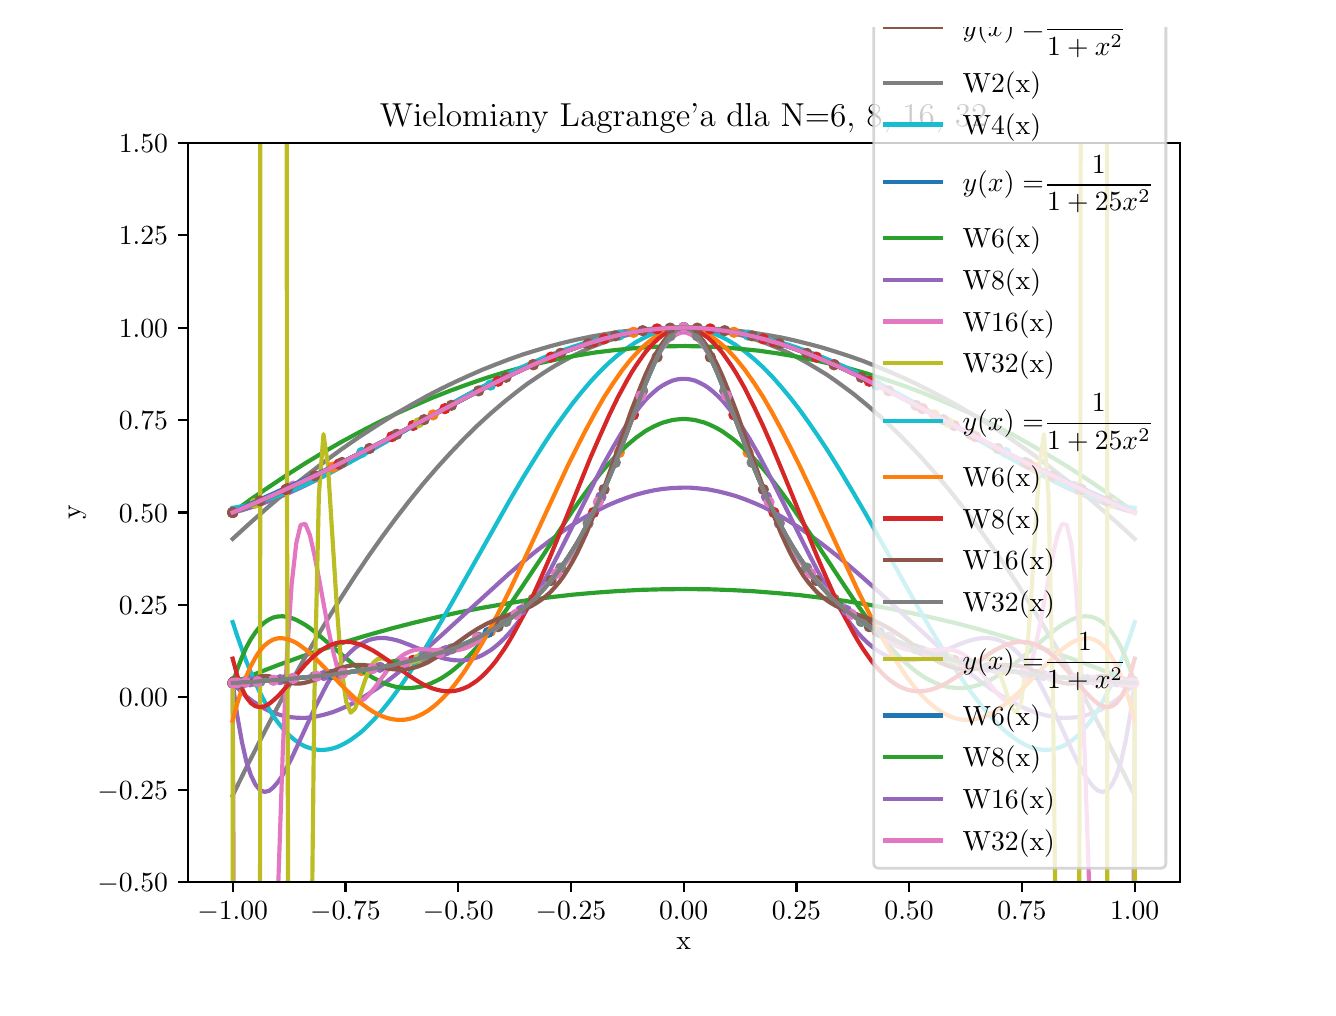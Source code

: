 \begingroup%
\makeatletter%
\begin{pgfpicture}%
\pgfpathrectangle{\pgfpointorigin}{\pgfqpoint{6.4in}{4.8in}}%
\pgfusepath{use as bounding box, clip}%
\begin{pgfscope}%
\pgfsetbuttcap%
\pgfsetmiterjoin%
\definecolor{currentfill}{rgb}{1.0,1.0,1.0}%
\pgfsetfillcolor{currentfill}%
\pgfsetlinewidth{0.0pt}%
\definecolor{currentstroke}{rgb}{1.0,1.0,1.0}%
\pgfsetstrokecolor{currentstroke}%
\pgfsetdash{}{0pt}%
\pgfpathmoveto{\pgfqpoint{0.0in}{0.0in}}%
\pgfpathlineto{\pgfqpoint{6.4in}{0.0in}}%
\pgfpathlineto{\pgfqpoint{6.4in}{4.8in}}%
\pgfpathlineto{\pgfqpoint{0.0in}{4.8in}}%
\pgfpathclose%
\pgfusepath{fill}%
\end{pgfscope}%
\begin{pgfscope}%
\pgfsetbuttcap%
\pgfsetmiterjoin%
\definecolor{currentfill}{rgb}{1.0,1.0,1.0}%
\pgfsetfillcolor{currentfill}%
\pgfsetlinewidth{0.0pt}%
\definecolor{currentstroke}{rgb}{0.0,0.0,0.0}%
\pgfsetstrokecolor{currentstroke}%
\pgfsetstrokeopacity{0.0}%
\pgfsetdash{}{0pt}%
\pgfpathmoveto{\pgfqpoint{0.8in}{0.528in}}%
\pgfpathlineto{\pgfqpoint{5.76in}{0.528in}}%
\pgfpathlineto{\pgfqpoint{5.76in}{4.224in}}%
\pgfpathlineto{\pgfqpoint{0.8in}{4.224in}}%
\pgfpathclose%
\pgfusepath{fill}%
\end{pgfscope}%
\begin{pgfscope}%
\pgfsetbuttcap%
\pgfsetroundjoin%
\definecolor{currentfill}{rgb}{0.0,0.0,0.0}%
\pgfsetfillcolor{currentfill}%
\pgfsetlinewidth{0.803pt}%
\definecolor{currentstroke}{rgb}{0.0,0.0,0.0}%
\pgfsetstrokecolor{currentstroke}%
\pgfsetdash{}{0pt}%
\pgfsys@defobject{currentmarker}{\pgfqpoint{0.0in}{-0.049in}}{\pgfqpoint{0.0in}{0.0in}}{%
\pgfpathmoveto{\pgfqpoint{0.0in}{0.0in}}%
\pgfpathlineto{\pgfqpoint{0.0in}{-0.049in}}%
\pgfusepath{stroke,fill}%
}%
\begin{pgfscope}%
\pgfsys@transformshift{1.025in}{0.528in}%
\pgfsys@useobject{currentmarker}{}%
\end{pgfscope}%
\end{pgfscope}%
\begin{pgfscope}%
\definecolor{textcolor}{rgb}{0.0,0.0,0.0}%
\pgfsetstrokecolor{textcolor}%
\pgfsetfillcolor{textcolor}%
\pgftext[x=1.025in,y=0.431in,,top]{\color{textcolor}\rmfamily\fontsize{10.0}{12.0}\selectfont \(\displaystyle -1.00\)}%
\end{pgfscope}%
\begin{pgfscope}%
\pgfsetbuttcap%
\pgfsetroundjoin%
\definecolor{currentfill}{rgb}{0.0,0.0,0.0}%
\pgfsetfillcolor{currentfill}%
\pgfsetlinewidth{0.803pt}%
\definecolor{currentstroke}{rgb}{0.0,0.0,0.0}%
\pgfsetstrokecolor{currentstroke}%
\pgfsetdash{}{0pt}%
\pgfsys@defobject{currentmarker}{\pgfqpoint{0.0in}{-0.049in}}{\pgfqpoint{0.0in}{0.0in}}{%
\pgfpathmoveto{\pgfqpoint{0.0in}{0.0in}}%
\pgfpathlineto{\pgfqpoint{0.0in}{-0.049in}}%
\pgfusepath{stroke,fill}%
}%
\begin{pgfscope}%
\pgfsys@transformshift{1.589in}{0.528in}%
\pgfsys@useobject{currentmarker}{}%
\end{pgfscope}%
\end{pgfscope}%
\begin{pgfscope}%
\definecolor{textcolor}{rgb}{0.0,0.0,0.0}%
\pgfsetstrokecolor{textcolor}%
\pgfsetfillcolor{textcolor}%
\pgftext[x=1.589in,y=0.431in,,top]{\color{textcolor}\rmfamily\fontsize{10.0}{12.0}\selectfont \(\displaystyle -0.75\)}%
\end{pgfscope}%
\begin{pgfscope}%
\pgfsetbuttcap%
\pgfsetroundjoin%
\definecolor{currentfill}{rgb}{0.0,0.0,0.0}%
\pgfsetfillcolor{currentfill}%
\pgfsetlinewidth{0.803pt}%
\definecolor{currentstroke}{rgb}{0.0,0.0,0.0}%
\pgfsetstrokecolor{currentstroke}%
\pgfsetdash{}{0pt}%
\pgfsys@defobject{currentmarker}{\pgfqpoint{0.0in}{-0.049in}}{\pgfqpoint{0.0in}{0.0in}}{%
\pgfpathmoveto{\pgfqpoint{0.0in}{0.0in}}%
\pgfpathlineto{\pgfqpoint{0.0in}{-0.049in}}%
\pgfusepath{stroke,fill}%
}%
\begin{pgfscope}%
\pgfsys@transformshift{2.153in}{0.528in}%
\pgfsys@useobject{currentmarker}{}%
\end{pgfscope}%
\end{pgfscope}%
\begin{pgfscope}%
\definecolor{textcolor}{rgb}{0.0,0.0,0.0}%
\pgfsetstrokecolor{textcolor}%
\pgfsetfillcolor{textcolor}%
\pgftext[x=2.153in,y=0.431in,,top]{\color{textcolor}\rmfamily\fontsize{10.0}{12.0}\selectfont \(\displaystyle -0.50\)}%
\end{pgfscope}%
\begin{pgfscope}%
\pgfsetbuttcap%
\pgfsetroundjoin%
\definecolor{currentfill}{rgb}{0.0,0.0,0.0}%
\pgfsetfillcolor{currentfill}%
\pgfsetlinewidth{0.803pt}%
\definecolor{currentstroke}{rgb}{0.0,0.0,0.0}%
\pgfsetstrokecolor{currentstroke}%
\pgfsetdash{}{0pt}%
\pgfsys@defobject{currentmarker}{\pgfqpoint{0.0in}{-0.049in}}{\pgfqpoint{0.0in}{0.0in}}{%
\pgfpathmoveto{\pgfqpoint{0.0in}{0.0in}}%
\pgfpathlineto{\pgfqpoint{0.0in}{-0.049in}}%
\pgfusepath{stroke,fill}%
}%
\begin{pgfscope}%
\pgfsys@transformshift{2.716in}{0.528in}%
\pgfsys@useobject{currentmarker}{}%
\end{pgfscope}%
\end{pgfscope}%
\begin{pgfscope}%
\definecolor{textcolor}{rgb}{0.0,0.0,0.0}%
\pgfsetstrokecolor{textcolor}%
\pgfsetfillcolor{textcolor}%
\pgftext[x=2.716in,y=0.431in,,top]{\color{textcolor}\rmfamily\fontsize{10.0}{12.0}\selectfont \(\displaystyle -0.25\)}%
\end{pgfscope}%
\begin{pgfscope}%
\pgfsetbuttcap%
\pgfsetroundjoin%
\definecolor{currentfill}{rgb}{0.0,0.0,0.0}%
\pgfsetfillcolor{currentfill}%
\pgfsetlinewidth{0.803pt}%
\definecolor{currentstroke}{rgb}{0.0,0.0,0.0}%
\pgfsetstrokecolor{currentstroke}%
\pgfsetdash{}{0pt}%
\pgfsys@defobject{currentmarker}{\pgfqpoint{0.0in}{-0.049in}}{\pgfqpoint{0.0in}{0.0in}}{%
\pgfpathmoveto{\pgfqpoint{0.0in}{0.0in}}%
\pgfpathlineto{\pgfqpoint{0.0in}{-0.049in}}%
\pgfusepath{stroke,fill}%
}%
\begin{pgfscope}%
\pgfsys@transformshift{3.28in}{0.528in}%
\pgfsys@useobject{currentmarker}{}%
\end{pgfscope}%
\end{pgfscope}%
\begin{pgfscope}%
\definecolor{textcolor}{rgb}{0.0,0.0,0.0}%
\pgfsetstrokecolor{textcolor}%
\pgfsetfillcolor{textcolor}%
\pgftext[x=3.28in,y=0.431in,,top]{\color{textcolor}\rmfamily\fontsize{10.0}{12.0}\selectfont \(\displaystyle 0.00\)}%
\end{pgfscope}%
\begin{pgfscope}%
\pgfsetbuttcap%
\pgfsetroundjoin%
\definecolor{currentfill}{rgb}{0.0,0.0,0.0}%
\pgfsetfillcolor{currentfill}%
\pgfsetlinewidth{0.803pt}%
\definecolor{currentstroke}{rgb}{0.0,0.0,0.0}%
\pgfsetstrokecolor{currentstroke}%
\pgfsetdash{}{0pt}%
\pgfsys@defobject{currentmarker}{\pgfqpoint{0.0in}{-0.049in}}{\pgfqpoint{0.0in}{0.0in}}{%
\pgfpathmoveto{\pgfqpoint{0.0in}{0.0in}}%
\pgfpathlineto{\pgfqpoint{0.0in}{-0.049in}}%
\pgfusepath{stroke,fill}%
}%
\begin{pgfscope}%
\pgfsys@transformshift{3.844in}{0.528in}%
\pgfsys@useobject{currentmarker}{}%
\end{pgfscope}%
\end{pgfscope}%
\begin{pgfscope}%
\definecolor{textcolor}{rgb}{0.0,0.0,0.0}%
\pgfsetstrokecolor{textcolor}%
\pgfsetfillcolor{textcolor}%
\pgftext[x=3.844in,y=0.431in,,top]{\color{textcolor}\rmfamily\fontsize{10.0}{12.0}\selectfont \(\displaystyle 0.25\)}%
\end{pgfscope}%
\begin{pgfscope}%
\pgfsetbuttcap%
\pgfsetroundjoin%
\definecolor{currentfill}{rgb}{0.0,0.0,0.0}%
\pgfsetfillcolor{currentfill}%
\pgfsetlinewidth{0.803pt}%
\definecolor{currentstroke}{rgb}{0.0,0.0,0.0}%
\pgfsetstrokecolor{currentstroke}%
\pgfsetdash{}{0pt}%
\pgfsys@defobject{currentmarker}{\pgfqpoint{0.0in}{-0.049in}}{\pgfqpoint{0.0in}{0.0in}}{%
\pgfpathmoveto{\pgfqpoint{0.0in}{0.0in}}%
\pgfpathlineto{\pgfqpoint{0.0in}{-0.049in}}%
\pgfusepath{stroke,fill}%
}%
\begin{pgfscope}%
\pgfsys@transformshift{4.407in}{0.528in}%
\pgfsys@useobject{currentmarker}{}%
\end{pgfscope}%
\end{pgfscope}%
\begin{pgfscope}%
\definecolor{textcolor}{rgb}{0.0,0.0,0.0}%
\pgfsetstrokecolor{textcolor}%
\pgfsetfillcolor{textcolor}%
\pgftext[x=4.407in,y=0.431in,,top]{\color{textcolor}\rmfamily\fontsize{10.0}{12.0}\selectfont \(\displaystyle 0.50\)}%
\end{pgfscope}%
\begin{pgfscope}%
\pgfsetbuttcap%
\pgfsetroundjoin%
\definecolor{currentfill}{rgb}{0.0,0.0,0.0}%
\pgfsetfillcolor{currentfill}%
\pgfsetlinewidth{0.803pt}%
\definecolor{currentstroke}{rgb}{0.0,0.0,0.0}%
\pgfsetstrokecolor{currentstroke}%
\pgfsetdash{}{0pt}%
\pgfsys@defobject{currentmarker}{\pgfqpoint{0.0in}{-0.049in}}{\pgfqpoint{0.0in}{0.0in}}{%
\pgfpathmoveto{\pgfqpoint{0.0in}{0.0in}}%
\pgfpathlineto{\pgfqpoint{0.0in}{-0.049in}}%
\pgfusepath{stroke,fill}%
}%
\begin{pgfscope}%
\pgfsys@transformshift{4.971in}{0.528in}%
\pgfsys@useobject{currentmarker}{}%
\end{pgfscope}%
\end{pgfscope}%
\begin{pgfscope}%
\definecolor{textcolor}{rgb}{0.0,0.0,0.0}%
\pgfsetstrokecolor{textcolor}%
\pgfsetfillcolor{textcolor}%
\pgftext[x=4.971in,y=0.431in,,top]{\color{textcolor}\rmfamily\fontsize{10.0}{12.0}\selectfont \(\displaystyle 0.75\)}%
\end{pgfscope}%
\begin{pgfscope}%
\pgfsetbuttcap%
\pgfsetroundjoin%
\definecolor{currentfill}{rgb}{0.0,0.0,0.0}%
\pgfsetfillcolor{currentfill}%
\pgfsetlinewidth{0.803pt}%
\definecolor{currentstroke}{rgb}{0.0,0.0,0.0}%
\pgfsetstrokecolor{currentstroke}%
\pgfsetdash{}{0pt}%
\pgfsys@defobject{currentmarker}{\pgfqpoint{0.0in}{-0.049in}}{\pgfqpoint{0.0in}{0.0in}}{%
\pgfpathmoveto{\pgfqpoint{0.0in}{0.0in}}%
\pgfpathlineto{\pgfqpoint{0.0in}{-0.049in}}%
\pgfusepath{stroke,fill}%
}%
\begin{pgfscope}%
\pgfsys@transformshift{5.535in}{0.528in}%
\pgfsys@useobject{currentmarker}{}%
\end{pgfscope}%
\end{pgfscope}%
\begin{pgfscope}%
\definecolor{textcolor}{rgb}{0.0,0.0,0.0}%
\pgfsetstrokecolor{textcolor}%
\pgfsetfillcolor{textcolor}%
\pgftext[x=5.535in,y=0.431in,,top]{\color{textcolor}\rmfamily\fontsize{10.0}{12.0}\selectfont \(\displaystyle 1.00\)}%
\end{pgfscope}%
\begin{pgfscope}%
\definecolor{textcolor}{rgb}{0.0,0.0,0.0}%
\pgfsetstrokecolor{textcolor}%
\pgfsetfillcolor{textcolor}%
\pgftext[x=3.28in,y=0.252in,,top]{\color{textcolor}\rmfamily\fontsize{10.0}{12.0}\selectfont x}%
\end{pgfscope}%
\begin{pgfscope}%
\pgfsetbuttcap%
\pgfsetroundjoin%
\definecolor{currentfill}{rgb}{0.0,0.0,0.0}%
\pgfsetfillcolor{currentfill}%
\pgfsetlinewidth{0.803pt}%
\definecolor{currentstroke}{rgb}{0.0,0.0,0.0}%
\pgfsetstrokecolor{currentstroke}%
\pgfsetdash{}{0pt}%
\pgfsys@defobject{currentmarker}{\pgfqpoint{-0.049in}{0.0in}}{\pgfqpoint{0.0in}{0.0in}}{%
\pgfpathmoveto{\pgfqpoint{0.0in}{0.0in}}%
\pgfpathlineto{\pgfqpoint{-0.049in}{0.0in}}%
\pgfusepath{stroke,fill}%
}%
\begin{pgfscope}%
\pgfsys@transformshift{0.8in}{0.528in}%
\pgfsys@useobject{currentmarker}{}%
\end{pgfscope}%
\end{pgfscope}%
\begin{pgfscope}%
\definecolor{textcolor}{rgb}{0.0,0.0,0.0}%
\pgfsetstrokecolor{textcolor}%
\pgfsetfillcolor{textcolor}%
\pgftext[x=0.348in,y=0.48in,left,base]{\color{textcolor}\rmfamily\fontsize{10.0}{12.0}\selectfont \(\displaystyle -0.50\)}%
\end{pgfscope}%
\begin{pgfscope}%
\pgfsetbuttcap%
\pgfsetroundjoin%
\definecolor{currentfill}{rgb}{0.0,0.0,0.0}%
\pgfsetfillcolor{currentfill}%
\pgfsetlinewidth{0.803pt}%
\definecolor{currentstroke}{rgb}{0.0,0.0,0.0}%
\pgfsetstrokecolor{currentstroke}%
\pgfsetdash{}{0pt}%
\pgfsys@defobject{currentmarker}{\pgfqpoint{-0.049in}{0.0in}}{\pgfqpoint{0.0in}{0.0in}}{%
\pgfpathmoveto{\pgfqpoint{0.0in}{0.0in}}%
\pgfpathlineto{\pgfqpoint{-0.049in}{0.0in}}%
\pgfusepath{stroke,fill}%
}%
\begin{pgfscope}%
\pgfsys@transformshift{0.8in}{0.99in}%
\pgfsys@useobject{currentmarker}{}%
\end{pgfscope}%
\end{pgfscope}%
\begin{pgfscope}%
\definecolor{textcolor}{rgb}{0.0,0.0,0.0}%
\pgfsetstrokecolor{textcolor}%
\pgfsetfillcolor{textcolor}%
\pgftext[x=0.348in,y=0.942in,left,base]{\color{textcolor}\rmfamily\fontsize{10.0}{12.0}\selectfont \(\displaystyle -0.25\)}%
\end{pgfscope}%
\begin{pgfscope}%
\pgfsetbuttcap%
\pgfsetroundjoin%
\definecolor{currentfill}{rgb}{0.0,0.0,0.0}%
\pgfsetfillcolor{currentfill}%
\pgfsetlinewidth{0.803pt}%
\definecolor{currentstroke}{rgb}{0.0,0.0,0.0}%
\pgfsetstrokecolor{currentstroke}%
\pgfsetdash{}{0pt}%
\pgfsys@defobject{currentmarker}{\pgfqpoint{-0.049in}{0.0in}}{\pgfqpoint{0.0in}{0.0in}}{%
\pgfpathmoveto{\pgfqpoint{0.0in}{0.0in}}%
\pgfpathlineto{\pgfqpoint{-0.049in}{0.0in}}%
\pgfusepath{stroke,fill}%
}%
\begin{pgfscope}%
\pgfsys@transformshift{0.8in}{1.452in}%
\pgfsys@useobject{currentmarker}{}%
\end{pgfscope}%
\end{pgfscope}%
\begin{pgfscope}%
\definecolor{textcolor}{rgb}{0.0,0.0,0.0}%
\pgfsetstrokecolor{textcolor}%
\pgfsetfillcolor{textcolor}%
\pgftext[x=0.456in,y=1.404in,left,base]{\color{textcolor}\rmfamily\fontsize{10.0}{12.0}\selectfont \(\displaystyle 0.00\)}%
\end{pgfscope}%
\begin{pgfscope}%
\pgfsetbuttcap%
\pgfsetroundjoin%
\definecolor{currentfill}{rgb}{0.0,0.0,0.0}%
\pgfsetfillcolor{currentfill}%
\pgfsetlinewidth{0.803pt}%
\definecolor{currentstroke}{rgb}{0.0,0.0,0.0}%
\pgfsetstrokecolor{currentstroke}%
\pgfsetdash{}{0pt}%
\pgfsys@defobject{currentmarker}{\pgfqpoint{-0.049in}{0.0in}}{\pgfqpoint{0.0in}{0.0in}}{%
\pgfpathmoveto{\pgfqpoint{0.0in}{0.0in}}%
\pgfpathlineto{\pgfqpoint{-0.049in}{0.0in}}%
\pgfusepath{stroke,fill}%
}%
\begin{pgfscope}%
\pgfsys@transformshift{0.8in}{1.914in}%
\pgfsys@useobject{currentmarker}{}%
\end{pgfscope}%
\end{pgfscope}%
\begin{pgfscope}%
\definecolor{textcolor}{rgb}{0.0,0.0,0.0}%
\pgfsetstrokecolor{textcolor}%
\pgfsetfillcolor{textcolor}%
\pgftext[x=0.456in,y=1.866in,left,base]{\color{textcolor}\rmfamily\fontsize{10.0}{12.0}\selectfont \(\displaystyle 0.25\)}%
\end{pgfscope}%
\begin{pgfscope}%
\pgfsetbuttcap%
\pgfsetroundjoin%
\definecolor{currentfill}{rgb}{0.0,0.0,0.0}%
\pgfsetfillcolor{currentfill}%
\pgfsetlinewidth{0.803pt}%
\definecolor{currentstroke}{rgb}{0.0,0.0,0.0}%
\pgfsetstrokecolor{currentstroke}%
\pgfsetdash{}{0pt}%
\pgfsys@defobject{currentmarker}{\pgfqpoint{-0.049in}{0.0in}}{\pgfqpoint{0.0in}{0.0in}}{%
\pgfpathmoveto{\pgfqpoint{0.0in}{0.0in}}%
\pgfpathlineto{\pgfqpoint{-0.049in}{0.0in}}%
\pgfusepath{stroke,fill}%
}%
\begin{pgfscope}%
\pgfsys@transformshift{0.8in}{2.376in}%
\pgfsys@useobject{currentmarker}{}%
\end{pgfscope}%
\end{pgfscope}%
\begin{pgfscope}%
\definecolor{textcolor}{rgb}{0.0,0.0,0.0}%
\pgfsetstrokecolor{textcolor}%
\pgfsetfillcolor{textcolor}%
\pgftext[x=0.456in,y=2.328in,left,base]{\color{textcolor}\rmfamily\fontsize{10.0}{12.0}\selectfont \(\displaystyle 0.50\)}%
\end{pgfscope}%
\begin{pgfscope}%
\pgfsetbuttcap%
\pgfsetroundjoin%
\definecolor{currentfill}{rgb}{0.0,0.0,0.0}%
\pgfsetfillcolor{currentfill}%
\pgfsetlinewidth{0.803pt}%
\definecolor{currentstroke}{rgb}{0.0,0.0,0.0}%
\pgfsetstrokecolor{currentstroke}%
\pgfsetdash{}{0pt}%
\pgfsys@defobject{currentmarker}{\pgfqpoint{-0.049in}{0.0in}}{\pgfqpoint{0.0in}{0.0in}}{%
\pgfpathmoveto{\pgfqpoint{0.0in}{0.0in}}%
\pgfpathlineto{\pgfqpoint{-0.049in}{0.0in}}%
\pgfusepath{stroke,fill}%
}%
\begin{pgfscope}%
\pgfsys@transformshift{0.8in}{2.838in}%
\pgfsys@useobject{currentmarker}{}%
\end{pgfscope}%
\end{pgfscope}%
\begin{pgfscope}%
\definecolor{textcolor}{rgb}{0.0,0.0,0.0}%
\pgfsetstrokecolor{textcolor}%
\pgfsetfillcolor{textcolor}%
\pgftext[x=0.456in,y=2.79in,left,base]{\color{textcolor}\rmfamily\fontsize{10.0}{12.0}\selectfont \(\displaystyle 0.75\)}%
\end{pgfscope}%
\begin{pgfscope}%
\pgfsetbuttcap%
\pgfsetroundjoin%
\definecolor{currentfill}{rgb}{0.0,0.0,0.0}%
\pgfsetfillcolor{currentfill}%
\pgfsetlinewidth{0.803pt}%
\definecolor{currentstroke}{rgb}{0.0,0.0,0.0}%
\pgfsetstrokecolor{currentstroke}%
\pgfsetdash{}{0pt}%
\pgfsys@defobject{currentmarker}{\pgfqpoint{-0.049in}{0.0in}}{\pgfqpoint{0.0in}{0.0in}}{%
\pgfpathmoveto{\pgfqpoint{0.0in}{0.0in}}%
\pgfpathlineto{\pgfqpoint{-0.049in}{0.0in}}%
\pgfusepath{stroke,fill}%
}%
\begin{pgfscope}%
\pgfsys@transformshift{0.8in}{3.3in}%
\pgfsys@useobject{currentmarker}{}%
\end{pgfscope}%
\end{pgfscope}%
\begin{pgfscope}%
\definecolor{textcolor}{rgb}{0.0,0.0,0.0}%
\pgfsetstrokecolor{textcolor}%
\pgfsetfillcolor{textcolor}%
\pgftext[x=0.456in,y=3.252in,left,base]{\color{textcolor}\rmfamily\fontsize{10.0}{12.0}\selectfont \(\displaystyle 1.00\)}%
\end{pgfscope}%
\begin{pgfscope}%
\pgfsetbuttcap%
\pgfsetroundjoin%
\definecolor{currentfill}{rgb}{0.0,0.0,0.0}%
\pgfsetfillcolor{currentfill}%
\pgfsetlinewidth{0.803pt}%
\definecolor{currentstroke}{rgb}{0.0,0.0,0.0}%
\pgfsetstrokecolor{currentstroke}%
\pgfsetdash{}{0pt}%
\pgfsys@defobject{currentmarker}{\pgfqpoint{-0.049in}{0.0in}}{\pgfqpoint{0.0in}{0.0in}}{%
\pgfpathmoveto{\pgfqpoint{0.0in}{0.0in}}%
\pgfpathlineto{\pgfqpoint{-0.049in}{0.0in}}%
\pgfusepath{stroke,fill}%
}%
\begin{pgfscope}%
\pgfsys@transformshift{0.8in}{3.762in}%
\pgfsys@useobject{currentmarker}{}%
\end{pgfscope}%
\end{pgfscope}%
\begin{pgfscope}%
\definecolor{textcolor}{rgb}{0.0,0.0,0.0}%
\pgfsetstrokecolor{textcolor}%
\pgfsetfillcolor{textcolor}%
\pgftext[x=0.456in,y=3.714in,left,base]{\color{textcolor}\rmfamily\fontsize{10.0}{12.0}\selectfont \(\displaystyle 1.25\)}%
\end{pgfscope}%
\begin{pgfscope}%
\pgfsetbuttcap%
\pgfsetroundjoin%
\definecolor{currentfill}{rgb}{0.0,0.0,0.0}%
\pgfsetfillcolor{currentfill}%
\pgfsetlinewidth{0.803pt}%
\definecolor{currentstroke}{rgb}{0.0,0.0,0.0}%
\pgfsetstrokecolor{currentstroke}%
\pgfsetdash{}{0pt}%
\pgfsys@defobject{currentmarker}{\pgfqpoint{-0.049in}{0.0in}}{\pgfqpoint{0.0in}{0.0in}}{%
\pgfpathmoveto{\pgfqpoint{0.0in}{0.0in}}%
\pgfpathlineto{\pgfqpoint{-0.049in}{0.0in}}%
\pgfusepath{stroke,fill}%
}%
\begin{pgfscope}%
\pgfsys@transformshift{0.8in}{4.224in}%
\pgfsys@useobject{currentmarker}{}%
\end{pgfscope}%
\end{pgfscope}%
\begin{pgfscope}%
\definecolor{textcolor}{rgb}{0.0,0.0,0.0}%
\pgfsetstrokecolor{textcolor}%
\pgfsetfillcolor{textcolor}%
\pgftext[x=0.456in,y=4.176in,left,base]{\color{textcolor}\rmfamily\fontsize{10.0}{12.0}\selectfont \(\displaystyle 1.50\)}%
\end{pgfscope}%
\begin{pgfscope}%
\definecolor{textcolor}{rgb}{0.0,0.0,0.0}%
\pgfsetstrokecolor{textcolor}%
\pgfsetfillcolor{textcolor}%
\pgftext[x=0.292in,y=2.376in,,bottom,rotate=90.0]{\color{textcolor}\rmfamily\fontsize{10.0}{12.0}\selectfont y}%
\end{pgfscope}%
\begin{pgfscope}%
\pgfpathrectangle{\pgfqpoint{0.8in}{0.528in}}{\pgfqpoint{4.96in}{3.696in}}%
\pgfusepath{clip}%
\pgfsetrectcap%
\pgfsetroundjoin%
\pgfsetlinewidth{1.506pt}%
\definecolor{currentstroke}{rgb}{0.122,0.467,0.706}%
\pgfsetstrokecolor{currentstroke}%
\pgfsetdash{}{0pt}%
\pgfpathmoveto{\pgfqpoint{1.025in}{1.523in}}%
\pgfpathlineto{\pgfqpoint{1.184in}{1.534in}}%
\pgfpathlineto{\pgfqpoint{1.32in}{1.545in}}%
\pgfpathlineto{\pgfqpoint{1.456in}{1.558in}}%
\pgfpathlineto{\pgfqpoint{1.569in}{1.572in}}%
\pgfpathlineto{\pgfqpoint{1.66in}{1.585in}}%
\pgfpathlineto{\pgfqpoint{1.751in}{1.6in}}%
\pgfpathlineto{\pgfqpoint{1.841in}{1.617in}}%
\pgfpathlineto{\pgfqpoint{1.909in}{1.632in}}%
\pgfpathlineto{\pgfqpoint{1.977in}{1.65in}}%
\pgfpathlineto{\pgfqpoint{2.045in}{1.669in}}%
\pgfpathlineto{\pgfqpoint{2.113in}{1.692in}}%
\pgfpathlineto{\pgfqpoint{2.158in}{1.709in}}%
\pgfpathlineto{\pgfqpoint{2.204in}{1.728in}}%
\pgfpathlineto{\pgfqpoint{2.249in}{1.749in}}%
\pgfpathlineto{\pgfqpoint{2.294in}{1.772in}}%
\pgfpathlineto{\pgfqpoint{2.34in}{1.797in}}%
\pgfpathlineto{\pgfqpoint{2.385in}{1.826in}}%
\pgfpathlineto{\pgfqpoint{2.43in}{1.858in}}%
\pgfpathlineto{\pgfqpoint{2.476in}{1.894in}}%
\pgfpathlineto{\pgfqpoint{2.521in}{1.934in}}%
\pgfpathlineto{\pgfqpoint{2.566in}{1.979in}}%
\pgfpathlineto{\pgfqpoint{2.612in}{2.03in}}%
\pgfpathlineto{\pgfqpoint{2.657in}{2.087in}}%
\pgfpathlineto{\pgfqpoint{2.702in}{2.151in}}%
\pgfpathlineto{\pgfqpoint{2.725in}{2.187in}}%
\pgfpathlineto{\pgfqpoint{2.748in}{2.224in}}%
\pgfpathlineto{\pgfqpoint{2.77in}{2.263in}}%
\pgfpathlineto{\pgfqpoint{2.815in}{2.349in}}%
\pgfpathlineto{\pgfqpoint{2.861in}{2.443in}}%
\pgfpathlineto{\pgfqpoint{2.906in}{2.547in}}%
\pgfpathlineto{\pgfqpoint{2.951in}{2.659in}}%
\pgfpathlineto{\pgfqpoint{3.019in}{2.837in}}%
\pgfpathlineto{\pgfqpoint{3.087in}{3.015in}}%
\pgfpathlineto{\pgfqpoint{3.11in}{3.07in}}%
\pgfpathlineto{\pgfqpoint{3.133in}{3.122in}}%
\pgfpathlineto{\pgfqpoint{3.155in}{3.169in}}%
\pgfpathlineto{\pgfqpoint{3.178in}{3.21in}}%
\pgfpathlineto{\pgfqpoint{3.201in}{3.245in}}%
\pgfpathlineto{\pgfqpoint{3.223in}{3.271in}}%
\pgfpathlineto{\pgfqpoint{3.246in}{3.29in}}%
\pgfpathlineto{\pgfqpoint{3.269in}{3.299in}}%
\pgfpathlineto{\pgfqpoint{3.291in}{3.299in}}%
\pgfpathlineto{\pgfqpoint{3.314in}{3.29in}}%
\pgfpathlineto{\pgfqpoint{3.337in}{3.271in}}%
\pgfpathlineto{\pgfqpoint{3.359in}{3.245in}}%
\pgfpathlineto{\pgfqpoint{3.382in}{3.21in}}%
\pgfpathlineto{\pgfqpoint{3.405in}{3.169in}}%
\pgfpathlineto{\pgfqpoint{3.427in}{3.122in}}%
\pgfpathlineto{\pgfqpoint{3.45in}{3.07in}}%
\pgfpathlineto{\pgfqpoint{3.495in}{2.957in}}%
\pgfpathlineto{\pgfqpoint{3.631in}{2.602in}}%
\pgfpathlineto{\pgfqpoint{3.677in}{2.494in}}%
\pgfpathlineto{\pgfqpoint{3.722in}{2.395in}}%
\pgfpathlineto{\pgfqpoint{3.767in}{2.305in}}%
\pgfpathlineto{\pgfqpoint{3.812in}{2.224in}}%
\pgfpathlineto{\pgfqpoint{3.858in}{2.151in}}%
\pgfpathlineto{\pgfqpoint{3.903in}{2.087in}}%
\pgfpathlineto{\pgfqpoint{3.948in}{2.03in}}%
\pgfpathlineto{\pgfqpoint{3.994in}{1.979in}}%
\pgfpathlineto{\pgfqpoint{4.039in}{1.934in}}%
\pgfpathlineto{\pgfqpoint{4.084in}{1.894in}}%
\pgfpathlineto{\pgfqpoint{4.13in}{1.858in}}%
\pgfpathlineto{\pgfqpoint{4.175in}{1.826in}}%
\pgfpathlineto{\pgfqpoint{4.22in}{1.797in}}%
\pgfpathlineto{\pgfqpoint{4.266in}{1.772in}}%
\pgfpathlineto{\pgfqpoint{4.311in}{1.749in}}%
\pgfpathlineto{\pgfqpoint{4.356in}{1.728in}}%
\pgfpathlineto{\pgfqpoint{4.402in}{1.709in}}%
\pgfpathlineto{\pgfqpoint{4.447in}{1.692in}}%
\pgfpathlineto{\pgfqpoint{4.515in}{1.669in}}%
\pgfpathlineto{\pgfqpoint{4.583in}{1.65in}}%
\pgfpathlineto{\pgfqpoint{4.651in}{1.632in}}%
\pgfpathlineto{\pgfqpoint{4.719in}{1.617in}}%
\pgfpathlineto{\pgfqpoint{4.809in}{1.6in}}%
\pgfpathlineto{\pgfqpoint{4.9in}{1.585in}}%
\pgfpathlineto{\pgfqpoint{4.991in}{1.572in}}%
\pgfpathlineto{\pgfqpoint{5.104in}{1.558in}}%
\pgfpathlineto{\pgfqpoint{5.217in}{1.547in}}%
\pgfpathlineto{\pgfqpoint{5.353in}{1.535in}}%
\pgfpathlineto{\pgfqpoint{5.512in}{1.524in}}%
\pgfpathlineto{\pgfqpoint{5.535in}{1.523in}}%
\pgfpathlineto{\pgfqpoint{5.535in}{1.523in}}%
\pgfusepath{stroke}%
\end{pgfscope}%
\begin{pgfscope}%
\pgfpathrectangle{\pgfqpoint{0.8in}{0.528in}}{\pgfqpoint{4.96in}{3.696in}}%
\pgfusepath{clip}%
\pgfsetbuttcap%
\pgfsetroundjoin%
\definecolor{currentfill}{rgb}{1.0,0.498,0.055}%
\pgfsetfillcolor{currentfill}%
\pgfsetlinewidth{1.004pt}%
\definecolor{currentstroke}{rgb}{1.0,0.498,0.055}%
\pgfsetstrokecolor{currentstroke}%
\pgfsetdash{}{0pt}%
\pgfsys@defobject{currentmarker}{\pgfqpoint{-0.021in}{-0.021in}}{\pgfqpoint{0.021in}{0.021in}}{%
\pgfpathmoveto{\pgfqpoint{0.0in}{-0.021in}}%
\pgfpathcurveto{\pgfqpoint{0.006in}{-0.021in}}{\pgfqpoint{0.011in}{-0.019in}}{\pgfqpoint{0.015in}{-0.015in}}%
\pgfpathcurveto{\pgfqpoint{0.019in}{-0.011in}}{\pgfqpoint{0.021in}{-0.006in}}{\pgfqpoint{0.021in}{0.0in}}%
\pgfpathcurveto{\pgfqpoint{0.021in}{0.006in}}{\pgfqpoint{0.019in}{0.011in}}{\pgfqpoint{0.015in}{0.015in}}%
\pgfpathcurveto{\pgfqpoint{0.011in}{0.019in}}{\pgfqpoint{0.006in}{0.021in}}{\pgfqpoint{0.0in}{0.021in}}%
\pgfpathcurveto{\pgfqpoint{-0.006in}{0.021in}}{\pgfqpoint{-0.011in}{0.019in}}{\pgfqpoint{-0.015in}{0.015in}}%
\pgfpathcurveto{\pgfqpoint{-0.019in}{0.011in}}{\pgfqpoint{-0.021in}{0.006in}}{\pgfqpoint{-0.021in}{0.0in}}%
\pgfpathcurveto{\pgfqpoint{-0.021in}{-0.006in}}{\pgfqpoint{-0.019in}{-0.011in}}{\pgfqpoint{-0.015in}{-0.015in}}%
\pgfpathcurveto{\pgfqpoint{-0.011in}{-0.019in}}{\pgfqpoint{-0.006in}{-0.021in}}{\pgfqpoint{0.0in}{-0.021in}}%
\pgfpathclose%
\pgfusepath{stroke,fill}%
}%
\begin{pgfscope}%
\pgfsys@transformshift{1.025in}{1.523in}%
\pgfsys@useobject{currentmarker}{}%
\end{pgfscope}%
\begin{pgfscope}%
\pgfsys@transformshift{2.528in}{1.941in}%
\pgfsys@useobject{currentmarker}{}%
\end{pgfscope}%
\begin{pgfscope}%
\pgfsys@transformshift{4.032in}{1.941in}%
\pgfsys@useobject{currentmarker}{}%
\end{pgfscope}%
\end{pgfscope}%
\begin{pgfscope}%
\pgfpathrectangle{\pgfqpoint{0.8in}{0.528in}}{\pgfqpoint{4.96in}{3.696in}}%
\pgfusepath{clip}%
\pgfsetrectcap%
\pgfsetroundjoin%
\pgfsetlinewidth{1.506pt}%
\definecolor{currentstroke}{rgb}{0.173,0.627,0.173}%
\pgfsetstrokecolor{currentstroke}%
\pgfsetdash{}{0pt}%
\pgfpathmoveto{\pgfqpoint{1.025in}{1.523in}}%
\pgfpathlineto{\pgfqpoint{1.139in}{1.569in}}%
\pgfpathlineto{\pgfqpoint{1.252in}{1.613in}}%
\pgfpathlineto{\pgfqpoint{1.365in}{1.654in}}%
\pgfpathlineto{\pgfqpoint{1.479in}{1.693in}}%
\pgfpathlineto{\pgfqpoint{1.592in}{1.73in}}%
\pgfpathlineto{\pgfqpoint{1.705in}{1.764in}}%
\pgfpathlineto{\pgfqpoint{1.819in}{1.796in}}%
\pgfpathlineto{\pgfqpoint{1.932in}{1.825in}}%
\pgfpathlineto{\pgfqpoint{2.045in}{1.852in}}%
\pgfpathlineto{\pgfqpoint{2.158in}{1.877in}}%
\pgfpathlineto{\pgfqpoint{2.272in}{1.899in}}%
\pgfpathlineto{\pgfqpoint{2.385in}{1.919in}}%
\pgfpathlineto{\pgfqpoint{2.498in}{1.937in}}%
\pgfpathlineto{\pgfqpoint{2.612in}{1.952in}}%
\pgfpathlineto{\pgfqpoint{2.725in}{1.965in}}%
\pgfpathlineto{\pgfqpoint{2.838in}{1.975in}}%
\pgfpathlineto{\pgfqpoint{2.951in}{1.983in}}%
\pgfpathlineto{\pgfqpoint{3.065in}{1.989in}}%
\pgfpathlineto{\pgfqpoint{3.178in}{1.992in}}%
\pgfpathlineto{\pgfqpoint{3.291in}{1.993in}}%
\pgfpathlineto{\pgfqpoint{3.405in}{1.992in}}%
\pgfpathlineto{\pgfqpoint{3.518in}{1.988in}}%
\pgfpathlineto{\pgfqpoint{3.631in}{1.982in}}%
\pgfpathlineto{\pgfqpoint{3.745in}{1.973in}}%
\pgfpathlineto{\pgfqpoint{3.858in}{1.963in}}%
\pgfpathlineto{\pgfqpoint{3.971in}{1.949in}}%
\pgfpathlineto{\pgfqpoint{4.084in}{1.934in}}%
\pgfpathlineto{\pgfqpoint{4.198in}{1.916in}}%
\pgfpathlineto{\pgfqpoint{4.311in}{1.895in}}%
\pgfpathlineto{\pgfqpoint{4.424in}{1.872in}}%
\pgfpathlineto{\pgfqpoint{4.538in}{1.847in}}%
\pgfpathlineto{\pgfqpoint{4.651in}{1.82in}}%
\pgfpathlineto{\pgfqpoint{4.764in}{1.79in}}%
\pgfpathlineto{\pgfqpoint{4.877in}{1.757in}}%
\pgfpathlineto{\pgfqpoint{4.991in}{1.723in}}%
\pgfpathlineto{\pgfqpoint{5.104in}{1.686in}}%
\pgfpathlineto{\pgfqpoint{5.217in}{1.646in}}%
\pgfpathlineto{\pgfqpoint{5.331in}{1.604in}}%
\pgfpathlineto{\pgfqpoint{5.444in}{1.56in}}%
\pgfpathlineto{\pgfqpoint{5.535in}{1.523in}}%
\pgfpathlineto{\pgfqpoint{5.535in}{1.523in}}%
\pgfusepath{stroke}%
\end{pgfscope}%
\begin{pgfscope}%
\pgfpathrectangle{\pgfqpoint{0.8in}{0.528in}}{\pgfqpoint{4.96in}{3.696in}}%
\pgfusepath{clip}%
\pgfsetbuttcap%
\pgfsetroundjoin%
\definecolor{currentfill}{rgb}{0.839,0.153,0.157}%
\pgfsetfillcolor{currentfill}%
\pgfsetlinewidth{1.004pt}%
\definecolor{currentstroke}{rgb}{0.839,0.153,0.157}%
\pgfsetstrokecolor{currentstroke}%
\pgfsetdash{}{0pt}%
\pgfsys@defobject{currentmarker}{\pgfqpoint{-0.021in}{-0.021in}}{\pgfqpoint{0.021in}{0.021in}}{%
\pgfpathmoveto{\pgfqpoint{0.0in}{-0.021in}}%
\pgfpathcurveto{\pgfqpoint{0.006in}{-0.021in}}{\pgfqpoint{0.011in}{-0.019in}}{\pgfqpoint{0.015in}{-0.015in}}%
\pgfpathcurveto{\pgfqpoint{0.019in}{-0.011in}}{\pgfqpoint{0.021in}{-0.006in}}{\pgfqpoint{0.021in}{0.0in}}%
\pgfpathcurveto{\pgfqpoint{0.021in}{0.006in}}{\pgfqpoint{0.019in}{0.011in}}{\pgfqpoint{0.015in}{0.015in}}%
\pgfpathcurveto{\pgfqpoint{0.011in}{0.019in}}{\pgfqpoint{0.006in}{0.021in}}{\pgfqpoint{0.0in}{0.021in}}%
\pgfpathcurveto{\pgfqpoint{-0.006in}{0.021in}}{\pgfqpoint{-0.011in}{0.019in}}{\pgfqpoint{-0.015in}{0.015in}}%
\pgfpathcurveto{\pgfqpoint{-0.019in}{0.011in}}{\pgfqpoint{-0.021in}{0.006in}}{\pgfqpoint{-0.021in}{0.0in}}%
\pgfpathcurveto{\pgfqpoint{-0.021in}{-0.006in}}{\pgfqpoint{-0.019in}{-0.011in}}{\pgfqpoint{-0.015in}{-0.015in}}%
\pgfpathcurveto{\pgfqpoint{-0.011in}{-0.019in}}{\pgfqpoint{-0.006in}{-0.021in}}{\pgfqpoint{0.0in}{-0.021in}}%
\pgfpathclose%
\pgfusepath{stroke,fill}%
}%
\begin{pgfscope}%
\pgfsys@transformshift{1.025in}{1.523in}%
\pgfsys@useobject{currentmarker}{}%
\end{pgfscope}%
\begin{pgfscope}%
\pgfsys@transformshift{1.927in}{1.637in}%
\pgfsys@useobject{currentmarker}{}%
\end{pgfscope}%
\begin{pgfscope}%
\pgfsys@transformshift{2.829in}{2.376in}%
\pgfsys@useobject{currentmarker}{}%
\end{pgfscope}%
\begin{pgfscope}%
\pgfsys@transformshift{3.731in}{2.376in}%
\pgfsys@useobject{currentmarker}{}%
\end{pgfscope}%
\begin{pgfscope}%
\pgfsys@transformshift{4.633in}{1.637in}%
\pgfsys@useobject{currentmarker}{}%
\end{pgfscope}%
\end{pgfscope}%
\begin{pgfscope}%
\pgfpathrectangle{\pgfqpoint{0.8in}{0.528in}}{\pgfqpoint{4.96in}{3.696in}}%
\pgfusepath{clip}%
\pgfsetrectcap%
\pgfsetroundjoin%
\pgfsetlinewidth{1.506pt}%
\definecolor{currentstroke}{rgb}{0.58,0.404,0.741}%
\pgfsetstrokecolor{currentstroke}%
\pgfsetdash{}{0pt}%
\pgfpathmoveto{\pgfqpoint{1.025in}{1.523in}}%
\pgfpathlineto{\pgfqpoint{1.048in}{1.499in}}%
\pgfpathlineto{\pgfqpoint{1.071in}{1.477in}}%
\pgfpathlineto{\pgfqpoint{1.093in}{1.457in}}%
\pgfpathlineto{\pgfqpoint{1.116in}{1.439in}}%
\pgfpathlineto{\pgfqpoint{1.139in}{1.423in}}%
\pgfpathlineto{\pgfqpoint{1.161in}{1.408in}}%
\pgfpathlineto{\pgfqpoint{1.184in}{1.395in}}%
\pgfpathlineto{\pgfqpoint{1.207in}{1.384in}}%
\pgfpathlineto{\pgfqpoint{1.229in}{1.375in}}%
\pgfpathlineto{\pgfqpoint{1.252in}{1.367in}}%
\pgfpathlineto{\pgfqpoint{1.275in}{1.36in}}%
\pgfpathlineto{\pgfqpoint{1.297in}{1.355in}}%
\pgfpathlineto{\pgfqpoint{1.32in}{1.352in}}%
\pgfpathlineto{\pgfqpoint{1.343in}{1.35in}}%
\pgfpathlineto{\pgfqpoint{1.365in}{1.349in}}%
\pgfpathlineto{\pgfqpoint{1.388in}{1.349in}}%
\pgfpathlineto{\pgfqpoint{1.411in}{1.351in}}%
\pgfpathlineto{\pgfqpoint{1.433in}{1.354in}}%
\pgfpathlineto{\pgfqpoint{1.479in}{1.364in}}%
\pgfpathlineto{\pgfqpoint{1.524in}{1.377in}}%
\pgfpathlineto{\pgfqpoint{1.569in}{1.395in}}%
\pgfpathlineto{\pgfqpoint{1.615in}{1.416in}}%
\pgfpathlineto{\pgfqpoint{1.66in}{1.441in}}%
\pgfpathlineto{\pgfqpoint{1.705in}{1.469in}}%
\pgfpathlineto{\pgfqpoint{1.751in}{1.499in}}%
\pgfpathlineto{\pgfqpoint{1.796in}{1.531in}}%
\pgfpathlineto{\pgfqpoint{1.841in}{1.566in}}%
\pgfpathlineto{\pgfqpoint{1.909in}{1.621in}}%
\pgfpathlineto{\pgfqpoint{1.977in}{1.68in}}%
\pgfpathlineto{\pgfqpoint{2.068in}{1.761in}}%
\pgfpathlineto{\pgfqpoint{2.408in}{2.071in}}%
\pgfpathlineto{\pgfqpoint{2.476in}{2.129in}}%
\pgfpathlineto{\pgfqpoint{2.544in}{2.184in}}%
\pgfpathlineto{\pgfqpoint{2.612in}{2.236in}}%
\pgfpathlineto{\pgfqpoint{2.68in}{2.285in}}%
\pgfpathlineto{\pgfqpoint{2.725in}{2.315in}}%
\pgfpathlineto{\pgfqpoint{2.77in}{2.343in}}%
\pgfpathlineto{\pgfqpoint{2.815in}{2.369in}}%
\pgfpathlineto{\pgfqpoint{2.861in}{2.392in}}%
\pgfpathlineto{\pgfqpoint{2.906in}{2.414in}}%
\pgfpathlineto{\pgfqpoint{2.951in}{2.433in}}%
\pgfpathlineto{\pgfqpoint{2.997in}{2.45in}}%
\pgfpathlineto{\pgfqpoint{3.042in}{2.465in}}%
\pgfpathlineto{\pgfqpoint{3.087in}{2.477in}}%
\pgfpathlineto{\pgfqpoint{3.133in}{2.487in}}%
\pgfpathlineto{\pgfqpoint{3.178in}{2.494in}}%
\pgfpathlineto{\pgfqpoint{3.223in}{2.498in}}%
\pgfpathlineto{\pgfqpoint{3.269in}{2.5in}}%
\pgfpathlineto{\pgfqpoint{3.314in}{2.5in}}%
\pgfpathlineto{\pgfqpoint{3.359in}{2.496in}}%
\pgfpathlineto{\pgfqpoint{3.405in}{2.491in}}%
\pgfpathlineto{\pgfqpoint{3.45in}{2.482in}}%
\pgfpathlineto{\pgfqpoint{3.495in}{2.471in}}%
\pgfpathlineto{\pgfqpoint{3.541in}{2.458in}}%
\pgfpathlineto{\pgfqpoint{3.586in}{2.442in}}%
\pgfpathlineto{\pgfqpoint{3.631in}{2.424in}}%
\pgfpathlineto{\pgfqpoint{3.677in}{2.404in}}%
\pgfpathlineto{\pgfqpoint{3.722in}{2.381in}}%
\pgfpathlineto{\pgfqpoint{3.767in}{2.356in}}%
\pgfpathlineto{\pgfqpoint{3.812in}{2.329in}}%
\pgfpathlineto{\pgfqpoint{3.858in}{2.3in}}%
\pgfpathlineto{\pgfqpoint{3.903in}{2.269in}}%
\pgfpathlineto{\pgfqpoint{3.971in}{2.219in}}%
\pgfpathlineto{\pgfqpoint{4.039in}{2.166in}}%
\pgfpathlineto{\pgfqpoint{4.107in}{2.11in}}%
\pgfpathlineto{\pgfqpoint{4.175in}{2.051in}}%
\pgfpathlineto{\pgfqpoint{4.266in}{1.97in}}%
\pgfpathlineto{\pgfqpoint{4.424in}{1.824in}}%
\pgfpathlineto{\pgfqpoint{4.538in}{1.72in}}%
\pgfpathlineto{\pgfqpoint{4.628in}{1.641in}}%
\pgfpathlineto{\pgfqpoint{4.696in}{1.584in}}%
\pgfpathlineto{\pgfqpoint{4.764in}{1.531in}}%
\pgfpathlineto{\pgfqpoint{4.809in}{1.499in}}%
\pgfpathlineto{\pgfqpoint{4.855in}{1.469in}}%
\pgfpathlineto{\pgfqpoint{4.9in}{1.441in}}%
\pgfpathlineto{\pgfqpoint{4.945in}{1.416in}}%
\pgfpathlineto{\pgfqpoint{4.991in}{1.395in}}%
\pgfpathlineto{\pgfqpoint{5.036in}{1.377in}}%
\pgfpathlineto{\pgfqpoint{5.081in}{1.364in}}%
\pgfpathlineto{\pgfqpoint{5.127in}{1.354in}}%
\pgfpathlineto{\pgfqpoint{5.149in}{1.351in}}%
\pgfpathlineto{\pgfqpoint{5.172in}{1.349in}}%
\pgfpathlineto{\pgfqpoint{5.195in}{1.349in}}%
\pgfpathlineto{\pgfqpoint{5.217in}{1.35in}}%
\pgfpathlineto{\pgfqpoint{5.24in}{1.352in}}%
\pgfpathlineto{\pgfqpoint{5.263in}{1.355in}}%
\pgfpathlineto{\pgfqpoint{5.285in}{1.36in}}%
\pgfpathlineto{\pgfqpoint{5.308in}{1.367in}}%
\pgfpathlineto{\pgfqpoint{5.331in}{1.375in}}%
\pgfpathlineto{\pgfqpoint{5.353in}{1.384in}}%
\pgfpathlineto{\pgfqpoint{5.376in}{1.395in}}%
\pgfpathlineto{\pgfqpoint{5.399in}{1.408in}}%
\pgfpathlineto{\pgfqpoint{5.421in}{1.423in}}%
\pgfpathlineto{\pgfqpoint{5.444in}{1.439in}}%
\pgfpathlineto{\pgfqpoint{5.467in}{1.457in}}%
\pgfpathlineto{\pgfqpoint{5.489in}{1.477in}}%
\pgfpathlineto{\pgfqpoint{5.512in}{1.499in}}%
\pgfpathlineto{\pgfqpoint{5.535in}{1.523in}}%
\pgfpathlineto{\pgfqpoint{5.535in}{1.523in}}%
\pgfusepath{stroke}%
\end{pgfscope}%
\begin{pgfscope}%
\pgfpathrectangle{\pgfqpoint{0.8in}{0.528in}}{\pgfqpoint{4.96in}{3.696in}}%
\pgfusepath{clip}%
\pgfsetrectcap%
\pgfsetroundjoin%
\pgfsetlinewidth{1.506pt}%
\definecolor{currentstroke}{rgb}{0.549,0.337,0.294}%
\pgfsetstrokecolor{currentstroke}%
\pgfsetdash{}{0pt}%
\pgfpathmoveto{\pgfqpoint{1.025in}{1.523in}}%
\pgfpathlineto{\pgfqpoint{1.184in}{1.534in}}%
\pgfpathlineto{\pgfqpoint{1.32in}{1.545in}}%
\pgfpathlineto{\pgfqpoint{1.456in}{1.558in}}%
\pgfpathlineto{\pgfqpoint{1.569in}{1.572in}}%
\pgfpathlineto{\pgfqpoint{1.66in}{1.585in}}%
\pgfpathlineto{\pgfqpoint{1.751in}{1.6in}}%
\pgfpathlineto{\pgfqpoint{1.841in}{1.617in}}%
\pgfpathlineto{\pgfqpoint{1.909in}{1.632in}}%
\pgfpathlineto{\pgfqpoint{1.977in}{1.65in}}%
\pgfpathlineto{\pgfqpoint{2.045in}{1.669in}}%
\pgfpathlineto{\pgfqpoint{2.113in}{1.692in}}%
\pgfpathlineto{\pgfqpoint{2.158in}{1.709in}}%
\pgfpathlineto{\pgfqpoint{2.204in}{1.728in}}%
\pgfpathlineto{\pgfqpoint{2.249in}{1.749in}}%
\pgfpathlineto{\pgfqpoint{2.294in}{1.772in}}%
\pgfpathlineto{\pgfqpoint{2.34in}{1.797in}}%
\pgfpathlineto{\pgfqpoint{2.385in}{1.826in}}%
\pgfpathlineto{\pgfqpoint{2.43in}{1.858in}}%
\pgfpathlineto{\pgfqpoint{2.476in}{1.894in}}%
\pgfpathlineto{\pgfqpoint{2.521in}{1.934in}}%
\pgfpathlineto{\pgfqpoint{2.566in}{1.979in}}%
\pgfpathlineto{\pgfqpoint{2.612in}{2.03in}}%
\pgfpathlineto{\pgfqpoint{2.657in}{2.087in}}%
\pgfpathlineto{\pgfqpoint{2.702in}{2.151in}}%
\pgfpathlineto{\pgfqpoint{2.725in}{2.187in}}%
\pgfpathlineto{\pgfqpoint{2.748in}{2.224in}}%
\pgfpathlineto{\pgfqpoint{2.77in}{2.263in}}%
\pgfpathlineto{\pgfqpoint{2.815in}{2.349in}}%
\pgfpathlineto{\pgfqpoint{2.861in}{2.443in}}%
\pgfpathlineto{\pgfqpoint{2.906in}{2.547in}}%
\pgfpathlineto{\pgfqpoint{2.951in}{2.659in}}%
\pgfpathlineto{\pgfqpoint{3.019in}{2.837in}}%
\pgfpathlineto{\pgfqpoint{3.087in}{3.015in}}%
\pgfpathlineto{\pgfqpoint{3.11in}{3.07in}}%
\pgfpathlineto{\pgfqpoint{3.133in}{3.122in}}%
\pgfpathlineto{\pgfqpoint{3.155in}{3.169in}}%
\pgfpathlineto{\pgfqpoint{3.178in}{3.21in}}%
\pgfpathlineto{\pgfqpoint{3.201in}{3.245in}}%
\pgfpathlineto{\pgfqpoint{3.223in}{3.271in}}%
\pgfpathlineto{\pgfqpoint{3.246in}{3.29in}}%
\pgfpathlineto{\pgfqpoint{3.269in}{3.299in}}%
\pgfpathlineto{\pgfqpoint{3.291in}{3.299in}}%
\pgfpathlineto{\pgfqpoint{3.314in}{3.29in}}%
\pgfpathlineto{\pgfqpoint{3.337in}{3.271in}}%
\pgfpathlineto{\pgfqpoint{3.359in}{3.245in}}%
\pgfpathlineto{\pgfqpoint{3.382in}{3.21in}}%
\pgfpathlineto{\pgfqpoint{3.405in}{3.169in}}%
\pgfpathlineto{\pgfqpoint{3.427in}{3.122in}}%
\pgfpathlineto{\pgfqpoint{3.45in}{3.07in}}%
\pgfpathlineto{\pgfqpoint{3.495in}{2.957in}}%
\pgfpathlineto{\pgfqpoint{3.631in}{2.602in}}%
\pgfpathlineto{\pgfqpoint{3.677in}{2.494in}}%
\pgfpathlineto{\pgfqpoint{3.722in}{2.395in}}%
\pgfpathlineto{\pgfqpoint{3.767in}{2.305in}}%
\pgfpathlineto{\pgfqpoint{3.812in}{2.224in}}%
\pgfpathlineto{\pgfqpoint{3.858in}{2.151in}}%
\pgfpathlineto{\pgfqpoint{3.903in}{2.087in}}%
\pgfpathlineto{\pgfqpoint{3.948in}{2.03in}}%
\pgfpathlineto{\pgfqpoint{3.994in}{1.979in}}%
\pgfpathlineto{\pgfqpoint{4.039in}{1.934in}}%
\pgfpathlineto{\pgfqpoint{4.084in}{1.894in}}%
\pgfpathlineto{\pgfqpoint{4.13in}{1.858in}}%
\pgfpathlineto{\pgfqpoint{4.175in}{1.826in}}%
\pgfpathlineto{\pgfqpoint{4.22in}{1.797in}}%
\pgfpathlineto{\pgfqpoint{4.266in}{1.772in}}%
\pgfpathlineto{\pgfqpoint{4.311in}{1.749in}}%
\pgfpathlineto{\pgfqpoint{4.356in}{1.728in}}%
\pgfpathlineto{\pgfqpoint{4.402in}{1.709in}}%
\pgfpathlineto{\pgfqpoint{4.447in}{1.692in}}%
\pgfpathlineto{\pgfqpoint{4.515in}{1.669in}}%
\pgfpathlineto{\pgfqpoint{4.583in}{1.65in}}%
\pgfpathlineto{\pgfqpoint{4.651in}{1.632in}}%
\pgfpathlineto{\pgfqpoint{4.719in}{1.617in}}%
\pgfpathlineto{\pgfqpoint{4.809in}{1.6in}}%
\pgfpathlineto{\pgfqpoint{4.9in}{1.585in}}%
\pgfpathlineto{\pgfqpoint{4.991in}{1.572in}}%
\pgfpathlineto{\pgfqpoint{5.104in}{1.558in}}%
\pgfpathlineto{\pgfqpoint{5.217in}{1.547in}}%
\pgfpathlineto{\pgfqpoint{5.353in}{1.535in}}%
\pgfpathlineto{\pgfqpoint{5.512in}{1.524in}}%
\pgfpathlineto{\pgfqpoint{5.535in}{1.523in}}%
\pgfpathlineto{\pgfqpoint{5.535in}{1.523in}}%
\pgfusepath{stroke}%
\end{pgfscope}%
\begin{pgfscope}%
\pgfpathrectangle{\pgfqpoint{0.8in}{0.528in}}{\pgfqpoint{4.96in}{3.696in}}%
\pgfusepath{clip}%
\pgfsetbuttcap%
\pgfsetroundjoin%
\definecolor{currentfill}{rgb}{0.89,0.467,0.761}%
\pgfsetfillcolor{currentfill}%
\pgfsetlinewidth{1.004pt}%
\definecolor{currentstroke}{rgb}{0.89,0.467,0.761}%
\pgfsetstrokecolor{currentstroke}%
\pgfsetdash{}{0pt}%
\pgfsys@defobject{currentmarker}{\pgfqpoint{-0.021in}{-0.021in}}{\pgfqpoint{0.021in}{0.021in}}{%
\pgfpathmoveto{\pgfqpoint{0.0in}{-0.021in}}%
\pgfpathcurveto{\pgfqpoint{0.006in}{-0.021in}}{\pgfqpoint{0.011in}{-0.019in}}{\pgfqpoint{0.015in}{-0.015in}}%
\pgfpathcurveto{\pgfqpoint{0.019in}{-0.011in}}{\pgfqpoint{0.021in}{-0.006in}}{\pgfqpoint{0.021in}{0.0in}}%
\pgfpathcurveto{\pgfqpoint{0.021in}{0.006in}}{\pgfqpoint{0.019in}{0.011in}}{\pgfqpoint{0.015in}{0.015in}}%
\pgfpathcurveto{\pgfqpoint{0.011in}{0.019in}}{\pgfqpoint{0.006in}{0.021in}}{\pgfqpoint{0.0in}{0.021in}}%
\pgfpathcurveto{\pgfqpoint{-0.006in}{0.021in}}{\pgfqpoint{-0.011in}{0.019in}}{\pgfqpoint{-0.015in}{0.015in}}%
\pgfpathcurveto{\pgfqpoint{-0.019in}{0.011in}}{\pgfqpoint{-0.021in}{0.006in}}{\pgfqpoint{-0.021in}{0.0in}}%
\pgfpathcurveto{\pgfqpoint{-0.021in}{-0.006in}}{\pgfqpoint{-0.019in}{-0.011in}}{\pgfqpoint{-0.015in}{-0.015in}}%
\pgfpathcurveto{\pgfqpoint{-0.011in}{-0.019in}}{\pgfqpoint{-0.006in}{-0.021in}}{\pgfqpoint{0.0in}{-0.021in}}%
\pgfpathclose%
\pgfusepath{stroke,fill}%
}%
\begin{pgfscope}%
\pgfsys@transformshift{5.232in}{1.546in}%
\pgfsys@useobject{currentmarker}{}%
\end{pgfscope}%
\begin{pgfscope}%
\pgfsys@transformshift{3.28in}{3.3in}%
\pgfsys@useobject{currentmarker}{}%
\end{pgfscope}%
\begin{pgfscope}%
\pgfsys@transformshift{1.328in}{1.546in}%
\pgfsys@useobject{currentmarker}{}%
\end{pgfscope}%
\end{pgfscope}%
\begin{pgfscope}%
\pgfpathrectangle{\pgfqpoint{0.8in}{0.528in}}{\pgfqpoint{4.96in}{3.696in}}%
\pgfusepath{clip}%
\pgfsetrectcap%
\pgfsetroundjoin%
\pgfsetlinewidth{1.506pt}%
\definecolor{currentstroke}{rgb}{0.498,0.498,0.498}%
\pgfsetstrokecolor{currentstroke}%
\pgfsetdash{}{0pt}%
\pgfpathmoveto{\pgfqpoint{1.025in}{0.961in}}%
\pgfpathlineto{\pgfqpoint{1.093in}{1.1in}}%
\pgfpathlineto{\pgfqpoint{1.161in}{1.234in}}%
\pgfpathlineto{\pgfqpoint{1.229in}{1.365in}}%
\pgfpathlineto{\pgfqpoint{1.297in}{1.491in}}%
\pgfpathlineto{\pgfqpoint{1.365in}{1.613in}}%
\pgfpathlineto{\pgfqpoint{1.433in}{1.731in}}%
\pgfpathlineto{\pgfqpoint{1.501in}{1.844in}}%
\pgfpathlineto{\pgfqpoint{1.569in}{1.953in}}%
\pgfpathlineto{\pgfqpoint{1.637in}{2.058in}}%
\pgfpathlineto{\pgfqpoint{1.705in}{2.159in}}%
\pgfpathlineto{\pgfqpoint{1.773in}{2.255in}}%
\pgfpathlineto{\pgfqpoint{1.841in}{2.347in}}%
\pgfpathlineto{\pgfqpoint{1.909in}{2.435in}}%
\pgfpathlineto{\pgfqpoint{1.977in}{2.519in}}%
\pgfpathlineto{\pgfqpoint{2.045in}{2.598in}}%
\pgfpathlineto{\pgfqpoint{2.113in}{2.673in}}%
\pgfpathlineto{\pgfqpoint{2.181in}{2.744in}}%
\pgfpathlineto{\pgfqpoint{2.249in}{2.811in}}%
\pgfpathlineto{\pgfqpoint{2.317in}{2.873in}}%
\pgfpathlineto{\pgfqpoint{2.385in}{2.931in}}%
\pgfpathlineto{\pgfqpoint{2.453in}{2.985in}}%
\pgfpathlineto{\pgfqpoint{2.498in}{3.019in}}%
\pgfpathlineto{\pgfqpoint{2.544in}{3.05in}}%
\pgfpathlineto{\pgfqpoint{2.589in}{3.08in}}%
\pgfpathlineto{\pgfqpoint{2.634in}{3.108in}}%
\pgfpathlineto{\pgfqpoint{2.68in}{3.134in}}%
\pgfpathlineto{\pgfqpoint{2.725in}{3.158in}}%
\pgfpathlineto{\pgfqpoint{2.77in}{3.18in}}%
\pgfpathlineto{\pgfqpoint{2.815in}{3.201in}}%
\pgfpathlineto{\pgfqpoint{2.861in}{3.219in}}%
\pgfpathlineto{\pgfqpoint{2.906in}{3.236in}}%
\pgfpathlineto{\pgfqpoint{2.951in}{3.25in}}%
\pgfpathlineto{\pgfqpoint{2.997in}{3.263in}}%
\pgfpathlineto{\pgfqpoint{3.042in}{3.274in}}%
\pgfpathlineto{\pgfqpoint{3.087in}{3.283in}}%
\pgfpathlineto{\pgfqpoint{3.133in}{3.29in}}%
\pgfpathlineto{\pgfqpoint{3.178in}{3.295in}}%
\pgfpathlineto{\pgfqpoint{3.223in}{3.299in}}%
\pgfpathlineto{\pgfqpoint{3.269in}{3.3in}}%
\pgfpathlineto{\pgfqpoint{3.314in}{3.299in}}%
\pgfpathlineto{\pgfqpoint{3.359in}{3.297in}}%
\pgfpathlineto{\pgfqpoint{3.405in}{3.293in}}%
\pgfpathlineto{\pgfqpoint{3.45in}{3.287in}}%
\pgfpathlineto{\pgfqpoint{3.495in}{3.279in}}%
\pgfpathlineto{\pgfqpoint{3.541in}{3.269in}}%
\pgfpathlineto{\pgfqpoint{3.586in}{3.257in}}%
\pgfpathlineto{\pgfqpoint{3.631in}{3.243in}}%
\pgfpathlineto{\pgfqpoint{3.677in}{3.228in}}%
\pgfpathlineto{\pgfqpoint{3.722in}{3.21in}}%
\pgfpathlineto{\pgfqpoint{3.767in}{3.191in}}%
\pgfpathlineto{\pgfqpoint{3.812in}{3.17in}}%
\pgfpathlineto{\pgfqpoint{3.858in}{3.146in}}%
\pgfpathlineto{\pgfqpoint{3.903in}{3.121in}}%
\pgfpathlineto{\pgfqpoint{3.948in}{3.094in}}%
\pgfpathlineto{\pgfqpoint{3.994in}{3.066in}}%
\pgfpathlineto{\pgfqpoint{4.039in}{3.035in}}%
\pgfpathlineto{\pgfqpoint{4.084in}{3.002in}}%
\pgfpathlineto{\pgfqpoint{4.13in}{2.968in}}%
\pgfpathlineto{\pgfqpoint{4.198in}{2.912in}}%
\pgfpathlineto{\pgfqpoint{4.266in}{2.853in}}%
\pgfpathlineto{\pgfqpoint{4.334in}{2.789in}}%
\pgfpathlineto{\pgfqpoint{4.402in}{2.721in}}%
\pgfpathlineto{\pgfqpoint{4.47in}{2.649in}}%
\pgfpathlineto{\pgfqpoint{4.538in}{2.572in}}%
\pgfpathlineto{\pgfqpoint{4.606in}{2.491in}}%
\pgfpathlineto{\pgfqpoint{4.674in}{2.406in}}%
\pgfpathlineto{\pgfqpoint{4.741in}{2.317in}}%
\pgfpathlineto{\pgfqpoint{4.809in}{2.223in}}%
\pgfpathlineto{\pgfqpoint{4.877in}{2.126in}}%
\pgfpathlineto{\pgfqpoint{4.945in}{2.024in}}%
\pgfpathlineto{\pgfqpoint{5.013in}{1.917in}}%
\pgfpathlineto{\pgfqpoint{5.081in}{1.807in}}%
\pgfpathlineto{\pgfqpoint{5.149in}{1.692in}}%
\pgfpathlineto{\pgfqpoint{5.217in}{1.573in}}%
\pgfpathlineto{\pgfqpoint{5.285in}{1.449in}}%
\pgfpathlineto{\pgfqpoint{5.353in}{1.322in}}%
\pgfpathlineto{\pgfqpoint{5.421in}{1.19in}}%
\pgfpathlineto{\pgfqpoint{5.489in}{1.054in}}%
\pgfpathlineto{\pgfqpoint{5.535in}{0.961in}}%
\pgfpathlineto{\pgfqpoint{5.535in}{0.961in}}%
\pgfusepath{stroke}%
\end{pgfscope}%
\begin{pgfscope}%
\pgfpathrectangle{\pgfqpoint{0.8in}{0.528in}}{\pgfqpoint{4.96in}{3.696in}}%
\pgfusepath{clip}%
\pgfsetbuttcap%
\pgfsetroundjoin%
\definecolor{currentfill}{rgb}{0.737,0.741,0.133}%
\pgfsetfillcolor{currentfill}%
\pgfsetlinewidth{1.004pt}%
\definecolor{currentstroke}{rgb}{0.737,0.741,0.133}%
\pgfsetstrokecolor{currentstroke}%
\pgfsetdash{}{0pt}%
\pgfsys@defobject{currentmarker}{\pgfqpoint{-0.021in}{-0.021in}}{\pgfqpoint{0.021in}{0.021in}}{%
\pgfpathmoveto{\pgfqpoint{0.0in}{-0.021in}}%
\pgfpathcurveto{\pgfqpoint{0.006in}{-0.021in}}{\pgfqpoint{0.011in}{-0.019in}}{\pgfqpoint{0.015in}{-0.015in}}%
\pgfpathcurveto{\pgfqpoint{0.019in}{-0.011in}}{\pgfqpoint{0.021in}{-0.006in}}{\pgfqpoint{0.021in}{0.0in}}%
\pgfpathcurveto{\pgfqpoint{0.021in}{0.006in}}{\pgfqpoint{0.019in}{0.011in}}{\pgfqpoint{0.015in}{0.015in}}%
\pgfpathcurveto{\pgfqpoint{0.011in}{0.019in}}{\pgfqpoint{0.006in}{0.021in}}{\pgfqpoint{0.0in}{0.021in}}%
\pgfpathcurveto{\pgfqpoint{-0.006in}{0.021in}}{\pgfqpoint{-0.011in}{0.019in}}{\pgfqpoint{-0.015in}{0.015in}}%
\pgfpathcurveto{\pgfqpoint{-0.019in}{0.011in}}{\pgfqpoint{-0.021in}{0.006in}}{\pgfqpoint{-0.021in}{0.0in}}%
\pgfpathcurveto{\pgfqpoint{-0.021in}{-0.006in}}{\pgfqpoint{-0.019in}{-0.011in}}{\pgfqpoint{-0.015in}{-0.015in}}%
\pgfpathcurveto{\pgfqpoint{-0.011in}{-0.019in}}{\pgfqpoint{-0.006in}{-0.021in}}{\pgfqpoint{0.0in}{-0.021in}}%
\pgfpathclose%
\pgfusepath{stroke,fill}%
}%
\begin{pgfscope}%
\pgfsys@transformshift{5.424in}{1.53in}%
\pgfsys@useobject{currentmarker}{}%
\end{pgfscope}%
\begin{pgfscope}%
\pgfsys@transformshift{4.605in}{1.644in}%
\pgfsys@useobject{currentmarker}{}%
\end{pgfscope}%
\begin{pgfscope}%
\pgfsys@transformshift{3.28in}{3.3in}%
\pgfsys@useobject{currentmarker}{}%
\end{pgfscope}%
\begin{pgfscope}%
\pgfsys@transformshift{1.955in}{1.644in}%
\pgfsys@useobject{currentmarker}{}%
\end{pgfscope}%
\begin{pgfscope}%
\pgfsys@transformshift{1.136in}{1.53in}%
\pgfsys@useobject{currentmarker}{}%
\end{pgfscope}%
\end{pgfscope}%
\begin{pgfscope}%
\pgfpathrectangle{\pgfqpoint{0.8in}{0.528in}}{\pgfqpoint{4.96in}{3.696in}}%
\pgfusepath{clip}%
\pgfsetrectcap%
\pgfsetroundjoin%
\pgfsetlinewidth{1.506pt}%
\definecolor{currentstroke}{rgb}{0.09,0.745,0.812}%
\pgfsetstrokecolor{currentstroke}%
\pgfsetdash{}{0pt}%
\pgfpathmoveto{\pgfqpoint{1.025in}{1.828in}}%
\pgfpathlineto{\pgfqpoint{1.048in}{1.758in}}%
\pgfpathlineto{\pgfqpoint{1.071in}{1.693in}}%
\pgfpathlineto{\pgfqpoint{1.093in}{1.632in}}%
\pgfpathlineto{\pgfqpoint{1.116in}{1.576in}}%
\pgfpathlineto{\pgfqpoint{1.139in}{1.524in}}%
\pgfpathlineto{\pgfqpoint{1.161in}{1.476in}}%
\pgfpathlineto{\pgfqpoint{1.184in}{1.432in}}%
\pgfpathlineto{\pgfqpoint{1.207in}{1.393in}}%
\pgfpathlineto{\pgfqpoint{1.229in}{1.357in}}%
\pgfpathlineto{\pgfqpoint{1.252in}{1.325in}}%
\pgfpathlineto{\pgfqpoint{1.275in}{1.297in}}%
\pgfpathlineto{\pgfqpoint{1.297in}{1.272in}}%
\pgfpathlineto{\pgfqpoint{1.32in}{1.251in}}%
\pgfpathlineto{\pgfqpoint{1.343in}{1.233in}}%
\pgfpathlineto{\pgfqpoint{1.365in}{1.218in}}%
\pgfpathlineto{\pgfqpoint{1.388in}{1.206in}}%
\pgfpathlineto{\pgfqpoint{1.411in}{1.198in}}%
\pgfpathlineto{\pgfqpoint{1.433in}{1.192in}}%
\pgfpathlineto{\pgfqpoint{1.456in}{1.189in}}%
\pgfpathlineto{\pgfqpoint{1.479in}{1.189in}}%
\pgfpathlineto{\pgfqpoint{1.501in}{1.191in}}%
\pgfpathlineto{\pgfqpoint{1.524in}{1.196in}}%
\pgfpathlineto{\pgfqpoint{1.547in}{1.203in}}%
\pgfpathlineto{\pgfqpoint{1.569in}{1.213in}}%
\pgfpathlineto{\pgfqpoint{1.592in}{1.225in}}%
\pgfpathlineto{\pgfqpoint{1.615in}{1.239in}}%
\pgfpathlineto{\pgfqpoint{1.637in}{1.255in}}%
\pgfpathlineto{\pgfqpoint{1.66in}{1.272in}}%
\pgfpathlineto{\pgfqpoint{1.683in}{1.292in}}%
\pgfpathlineto{\pgfqpoint{1.705in}{1.314in}}%
\pgfpathlineto{\pgfqpoint{1.728in}{1.337in}}%
\pgfpathlineto{\pgfqpoint{1.773in}{1.388in}}%
\pgfpathlineto{\pgfqpoint{1.819in}{1.445in}}%
\pgfpathlineto{\pgfqpoint{1.864in}{1.507in}}%
\pgfpathlineto{\pgfqpoint{1.909in}{1.573in}}%
\pgfpathlineto{\pgfqpoint{1.954in}{1.643in}}%
\pgfpathlineto{\pgfqpoint{2.0in}{1.717in}}%
\pgfpathlineto{\pgfqpoint{2.068in}{1.831in}}%
\pgfpathlineto{\pgfqpoint{2.158in}{1.99in}}%
\pgfpathlineto{\pgfqpoint{2.408in}{2.433in}}%
\pgfpathlineto{\pgfqpoint{2.476in}{2.549in}}%
\pgfpathlineto{\pgfqpoint{2.544in}{2.659in}}%
\pgfpathlineto{\pgfqpoint{2.589in}{2.73in}}%
\pgfpathlineto{\pgfqpoint{2.634in}{2.797in}}%
\pgfpathlineto{\pgfqpoint{2.68in}{2.861in}}%
\pgfpathlineto{\pgfqpoint{2.725in}{2.922in}}%
\pgfpathlineto{\pgfqpoint{2.77in}{2.978in}}%
\pgfpathlineto{\pgfqpoint{2.815in}{3.031in}}%
\pgfpathlineto{\pgfqpoint{2.861in}{3.08in}}%
\pgfpathlineto{\pgfqpoint{2.906in}{3.124in}}%
\pgfpathlineto{\pgfqpoint{2.951in}{3.163in}}%
\pgfpathlineto{\pgfqpoint{2.997in}{3.198in}}%
\pgfpathlineto{\pgfqpoint{3.042in}{3.228in}}%
\pgfpathlineto{\pgfqpoint{3.087in}{3.252in}}%
\pgfpathlineto{\pgfqpoint{3.11in}{3.263in}}%
\pgfpathlineto{\pgfqpoint{3.133in}{3.272in}}%
\pgfpathlineto{\pgfqpoint{3.155in}{3.28in}}%
\pgfpathlineto{\pgfqpoint{3.178in}{3.287in}}%
\pgfpathlineto{\pgfqpoint{3.201in}{3.292in}}%
\pgfpathlineto{\pgfqpoint{3.223in}{3.296in}}%
\pgfpathlineto{\pgfqpoint{3.246in}{3.299in}}%
\pgfpathlineto{\pgfqpoint{3.269in}{3.3in}}%
\pgfpathlineto{\pgfqpoint{3.291in}{3.3in}}%
\pgfpathlineto{\pgfqpoint{3.314in}{3.299in}}%
\pgfpathlineto{\pgfqpoint{3.337in}{3.296in}}%
\pgfpathlineto{\pgfqpoint{3.359in}{3.292in}}%
\pgfpathlineto{\pgfqpoint{3.382in}{3.287in}}%
\pgfpathlineto{\pgfqpoint{3.405in}{3.28in}}%
\pgfpathlineto{\pgfqpoint{3.427in}{3.272in}}%
\pgfpathlineto{\pgfqpoint{3.45in}{3.263in}}%
\pgfpathlineto{\pgfqpoint{3.473in}{3.252in}}%
\pgfpathlineto{\pgfqpoint{3.495in}{3.241in}}%
\pgfpathlineto{\pgfqpoint{3.541in}{3.213in}}%
\pgfpathlineto{\pgfqpoint{3.586in}{3.181in}}%
\pgfpathlineto{\pgfqpoint{3.631in}{3.144in}}%
\pgfpathlineto{\pgfqpoint{3.677in}{3.102in}}%
\pgfpathlineto{\pgfqpoint{3.722in}{3.056in}}%
\pgfpathlineto{\pgfqpoint{3.767in}{3.005in}}%
\pgfpathlineto{\pgfqpoint{3.812in}{2.951in}}%
\pgfpathlineto{\pgfqpoint{3.858in}{2.892in}}%
\pgfpathlineto{\pgfqpoint{3.903in}{2.829in}}%
\pgfpathlineto{\pgfqpoint{3.948in}{2.764in}}%
\pgfpathlineto{\pgfqpoint{3.994in}{2.695in}}%
\pgfpathlineto{\pgfqpoint{4.062in}{2.586in}}%
\pgfpathlineto{\pgfqpoint{4.13in}{2.472in}}%
\pgfpathlineto{\pgfqpoint{4.198in}{2.355in}}%
\pgfpathlineto{\pgfqpoint{4.311in}{2.153in}}%
\pgfpathlineto{\pgfqpoint{4.447in}{1.91in}}%
\pgfpathlineto{\pgfqpoint{4.515in}{1.793in}}%
\pgfpathlineto{\pgfqpoint{4.583in}{1.68in}}%
\pgfpathlineto{\pgfqpoint{4.628in}{1.608in}}%
\pgfpathlineto{\pgfqpoint{4.674in}{1.539in}}%
\pgfpathlineto{\pgfqpoint{4.719in}{1.475in}}%
\pgfpathlineto{\pgfqpoint{4.764in}{1.416in}}%
\pgfpathlineto{\pgfqpoint{4.809in}{1.362in}}%
\pgfpathlineto{\pgfqpoint{4.855in}{1.314in}}%
\pgfpathlineto{\pgfqpoint{4.877in}{1.292in}}%
\pgfpathlineto{\pgfqpoint{4.9in}{1.272in}}%
\pgfpathlineto{\pgfqpoint{4.923in}{1.255in}}%
\pgfpathlineto{\pgfqpoint{4.945in}{1.239in}}%
\pgfpathlineto{\pgfqpoint{4.968in}{1.225in}}%
\pgfpathlineto{\pgfqpoint{4.991in}{1.213in}}%
\pgfpathlineto{\pgfqpoint{5.013in}{1.203in}}%
\pgfpathlineto{\pgfqpoint{5.036in}{1.196in}}%
\pgfpathlineto{\pgfqpoint{5.059in}{1.191in}}%
\pgfpathlineto{\pgfqpoint{5.081in}{1.189in}}%
\pgfpathlineto{\pgfqpoint{5.104in}{1.189in}}%
\pgfpathlineto{\pgfqpoint{5.127in}{1.192in}}%
\pgfpathlineto{\pgfqpoint{5.149in}{1.198in}}%
\pgfpathlineto{\pgfqpoint{5.172in}{1.206in}}%
\pgfpathlineto{\pgfqpoint{5.195in}{1.218in}}%
\pgfpathlineto{\pgfqpoint{5.217in}{1.233in}}%
\pgfpathlineto{\pgfqpoint{5.24in}{1.251in}}%
\pgfpathlineto{\pgfqpoint{5.263in}{1.272in}}%
\pgfpathlineto{\pgfqpoint{5.285in}{1.297in}}%
\pgfpathlineto{\pgfqpoint{5.308in}{1.325in}}%
\pgfpathlineto{\pgfqpoint{5.331in}{1.357in}}%
\pgfpathlineto{\pgfqpoint{5.353in}{1.393in}}%
\pgfpathlineto{\pgfqpoint{5.376in}{1.432in}}%
\pgfpathlineto{\pgfqpoint{5.399in}{1.476in}}%
\pgfpathlineto{\pgfqpoint{5.421in}{1.524in}}%
\pgfpathlineto{\pgfqpoint{5.444in}{1.576in}}%
\pgfpathlineto{\pgfqpoint{5.467in}{1.632in}}%
\pgfpathlineto{\pgfqpoint{5.489in}{1.693in}}%
\pgfpathlineto{\pgfqpoint{5.512in}{1.758in}}%
\pgfpathlineto{\pgfqpoint{5.535in}{1.828in}}%
\pgfpathlineto{\pgfqpoint{5.535in}{1.828in}}%
\pgfusepath{stroke}%
\end{pgfscope}%
\begin{pgfscope}%
\pgfpathrectangle{\pgfqpoint{0.8in}{0.528in}}{\pgfqpoint{4.96in}{3.696in}}%
\pgfusepath{clip}%
\pgfsetrectcap%
\pgfsetroundjoin%
\pgfsetlinewidth{1.506pt}%
\definecolor{currentstroke}{rgb}{0.122,0.467,0.706}%
\pgfsetstrokecolor{currentstroke}%
\pgfsetdash{}{0pt}%
\pgfpathmoveto{\pgfqpoint{1.025in}{2.376in}}%
\pgfpathlineto{\pgfqpoint{1.139in}{2.424in}}%
\pgfpathlineto{\pgfqpoint{1.252in}{2.474in}}%
\pgfpathlineto{\pgfqpoint{1.365in}{2.526in}}%
\pgfpathlineto{\pgfqpoint{1.479in}{2.58in}}%
\pgfpathlineto{\pgfqpoint{1.615in}{2.648in}}%
\pgfpathlineto{\pgfqpoint{1.773in}{2.729in}}%
\pgfpathlineto{\pgfqpoint{2.0in}{2.849in}}%
\pgfpathlineto{\pgfqpoint{2.226in}{2.969in}}%
\pgfpathlineto{\pgfqpoint{2.34in}{3.026in}}%
\pgfpathlineto{\pgfqpoint{2.43in}{3.07in}}%
\pgfpathlineto{\pgfqpoint{2.521in}{3.112in}}%
\pgfpathlineto{\pgfqpoint{2.612in}{3.151in}}%
\pgfpathlineto{\pgfqpoint{2.68in}{3.178in}}%
\pgfpathlineto{\pgfqpoint{2.748in}{3.202in}}%
\pgfpathlineto{\pgfqpoint{2.815in}{3.225in}}%
\pgfpathlineto{\pgfqpoint{2.883in}{3.245in}}%
\pgfpathlineto{\pgfqpoint{2.951in}{3.262in}}%
\pgfpathlineto{\pgfqpoint{3.019in}{3.276in}}%
\pgfpathlineto{\pgfqpoint{3.087in}{3.287in}}%
\pgfpathlineto{\pgfqpoint{3.155in}{3.294in}}%
\pgfpathlineto{\pgfqpoint{3.223in}{3.299in}}%
\pgfpathlineto{\pgfqpoint{3.269in}{3.3in}}%
\pgfpathlineto{\pgfqpoint{3.314in}{3.3in}}%
\pgfpathlineto{\pgfqpoint{3.359in}{3.298in}}%
\pgfpathlineto{\pgfqpoint{3.427in}{3.292in}}%
\pgfpathlineto{\pgfqpoint{3.495in}{3.283in}}%
\pgfpathlineto{\pgfqpoint{3.563in}{3.271in}}%
\pgfpathlineto{\pgfqpoint{3.631in}{3.256in}}%
\pgfpathlineto{\pgfqpoint{3.699in}{3.238in}}%
\pgfpathlineto{\pgfqpoint{3.767in}{3.218in}}%
\pgfpathlineto{\pgfqpoint{3.835in}{3.194in}}%
\pgfpathlineto{\pgfqpoint{3.903in}{3.169in}}%
\pgfpathlineto{\pgfqpoint{3.971in}{3.141in}}%
\pgfpathlineto{\pgfqpoint{4.062in}{3.102in}}%
\pgfpathlineto{\pgfqpoint{4.152in}{3.059in}}%
\pgfpathlineto{\pgfqpoint{4.266in}{3.003in}}%
\pgfpathlineto{\pgfqpoint{4.402in}{2.933in}}%
\pgfpathlineto{\pgfqpoint{4.628in}{2.813in}}%
\pgfpathlineto{\pgfqpoint{4.855in}{2.694in}}%
\pgfpathlineto{\pgfqpoint{4.991in}{2.625in}}%
\pgfpathlineto{\pgfqpoint{5.127in}{2.558in}}%
\pgfpathlineto{\pgfqpoint{5.24in}{2.505in}}%
\pgfpathlineto{\pgfqpoint{5.353in}{2.453in}}%
\pgfpathlineto{\pgfqpoint{5.467in}{2.404in}}%
\pgfpathlineto{\pgfqpoint{5.535in}{2.376in}}%
\pgfpathlineto{\pgfqpoint{5.535in}{2.376in}}%
\pgfusepath{stroke}%
\end{pgfscope}%
\begin{pgfscope}%
\pgfpathrectangle{\pgfqpoint{0.8in}{0.528in}}{\pgfqpoint{4.96in}{3.696in}}%
\pgfusepath{clip}%
\pgfsetbuttcap%
\pgfsetroundjoin%
\definecolor{currentfill}{rgb}{1.0,0.498,0.055}%
\pgfsetfillcolor{currentfill}%
\pgfsetlinewidth{1.004pt}%
\definecolor{currentstroke}{rgb}{1.0,0.498,0.055}%
\pgfsetstrokecolor{currentstroke}%
\pgfsetdash{}{0pt}%
\pgfsys@defobject{currentmarker}{\pgfqpoint{-0.021in}{-0.021in}}{\pgfqpoint{0.021in}{0.021in}}{%
\pgfpathmoveto{\pgfqpoint{0.0in}{-0.021in}}%
\pgfpathcurveto{\pgfqpoint{0.006in}{-0.021in}}{\pgfqpoint{0.011in}{-0.019in}}{\pgfqpoint{0.015in}{-0.015in}}%
\pgfpathcurveto{\pgfqpoint{0.019in}{-0.011in}}{\pgfqpoint{0.021in}{-0.006in}}{\pgfqpoint{0.021in}{0.0in}}%
\pgfpathcurveto{\pgfqpoint{0.021in}{0.006in}}{\pgfqpoint{0.019in}{0.011in}}{\pgfqpoint{0.015in}{0.015in}}%
\pgfpathcurveto{\pgfqpoint{0.011in}{0.019in}}{\pgfqpoint{0.006in}{0.021in}}{\pgfqpoint{0.0in}{0.021in}}%
\pgfpathcurveto{\pgfqpoint{-0.006in}{0.021in}}{\pgfqpoint{-0.011in}{0.019in}}{\pgfqpoint{-0.015in}{0.015in}}%
\pgfpathcurveto{\pgfqpoint{-0.019in}{0.011in}}{\pgfqpoint{-0.021in}{0.006in}}{\pgfqpoint{-0.021in}{0.0in}}%
\pgfpathcurveto{\pgfqpoint{-0.021in}{-0.006in}}{\pgfqpoint{-0.019in}{-0.011in}}{\pgfqpoint{-0.015in}{-0.015in}}%
\pgfpathcurveto{\pgfqpoint{-0.011in}{-0.019in}}{\pgfqpoint{-0.006in}{-0.021in}}{\pgfqpoint{0.0in}{-0.021in}}%
\pgfpathclose%
\pgfusepath{stroke,fill}%
}%
\begin{pgfscope}%
\pgfsys@transformshift{1.025in}{2.376in}%
\pgfsys@useobject{currentmarker}{}%
\end{pgfscope}%
\begin{pgfscope}%
\pgfsys@transformshift{2.528in}{3.115in}%
\pgfsys@useobject{currentmarker}{}%
\end{pgfscope}%
\begin{pgfscope}%
\pgfsys@transformshift{4.032in}{3.115in}%
\pgfsys@useobject{currentmarker}{}%
\end{pgfscope}%
\end{pgfscope}%
\begin{pgfscope}%
\pgfpathrectangle{\pgfqpoint{0.8in}{0.528in}}{\pgfqpoint{4.96in}{3.696in}}%
\pgfusepath{clip}%
\pgfsetrectcap%
\pgfsetroundjoin%
\pgfsetlinewidth{1.506pt}%
\definecolor{currentstroke}{rgb}{0.173,0.627,0.173}%
\pgfsetstrokecolor{currentstroke}%
\pgfsetdash{}{0pt}%
\pgfpathmoveto{\pgfqpoint{1.025in}{2.376in}}%
\pgfpathlineto{\pgfqpoint{1.116in}{2.442in}}%
\pgfpathlineto{\pgfqpoint{1.207in}{2.504in}}%
\pgfpathlineto{\pgfqpoint{1.297in}{2.564in}}%
\pgfpathlineto{\pgfqpoint{1.388in}{2.622in}}%
\pgfpathlineto{\pgfqpoint{1.479in}{2.677in}}%
\pgfpathlineto{\pgfqpoint{1.569in}{2.729in}}%
\pgfpathlineto{\pgfqpoint{1.66in}{2.778in}}%
\pgfpathlineto{\pgfqpoint{1.751in}{2.825in}}%
\pgfpathlineto{\pgfqpoint{1.841in}{2.869in}}%
\pgfpathlineto{\pgfqpoint{1.932in}{2.91in}}%
\pgfpathlineto{\pgfqpoint{2.022in}{2.949in}}%
\pgfpathlineto{\pgfqpoint{2.113in}{2.985in}}%
\pgfpathlineto{\pgfqpoint{2.204in}{3.018in}}%
\pgfpathlineto{\pgfqpoint{2.294in}{3.049in}}%
\pgfpathlineto{\pgfqpoint{2.385in}{3.077in}}%
\pgfpathlineto{\pgfqpoint{2.476in}{3.102in}}%
\pgfpathlineto{\pgfqpoint{2.566in}{3.124in}}%
\pgfpathlineto{\pgfqpoint{2.657in}{3.144in}}%
\pgfpathlineto{\pgfqpoint{2.748in}{3.161in}}%
\pgfpathlineto{\pgfqpoint{2.838in}{3.176in}}%
\pgfpathlineto{\pgfqpoint{2.929in}{3.187in}}%
\pgfpathlineto{\pgfqpoint{3.019in}{3.196in}}%
\pgfpathlineto{\pgfqpoint{3.11in}{3.203in}}%
\pgfpathlineto{\pgfqpoint{3.201in}{3.207in}}%
\pgfpathlineto{\pgfqpoint{3.291in}{3.208in}}%
\pgfpathlineto{\pgfqpoint{3.382in}{3.206in}}%
\pgfpathlineto{\pgfqpoint{3.473in}{3.202in}}%
\pgfpathlineto{\pgfqpoint{3.563in}{3.194in}}%
\pgfpathlineto{\pgfqpoint{3.654in}{3.185in}}%
\pgfpathlineto{\pgfqpoint{3.745in}{3.172in}}%
\pgfpathlineto{\pgfqpoint{3.835in}{3.157in}}%
\pgfpathlineto{\pgfqpoint{3.926in}{3.139in}}%
\pgfpathlineto{\pgfqpoint{4.016in}{3.119in}}%
\pgfpathlineto{\pgfqpoint{4.107in}{3.096in}}%
\pgfpathlineto{\pgfqpoint{4.198in}{3.07in}}%
\pgfpathlineto{\pgfqpoint{4.288in}{3.041in}}%
\pgfpathlineto{\pgfqpoint{4.379in}{3.01in}}%
\pgfpathlineto{\pgfqpoint{4.47in}{2.976in}}%
\pgfpathlineto{\pgfqpoint{4.56in}{2.939in}}%
\pgfpathlineto{\pgfqpoint{4.651in}{2.9in}}%
\pgfpathlineto{\pgfqpoint{4.741in}{2.858in}}%
\pgfpathlineto{\pgfqpoint{4.832in}{2.813in}}%
\pgfpathlineto{\pgfqpoint{4.923in}{2.766in}}%
\pgfpathlineto{\pgfqpoint{5.013in}{2.716in}}%
\pgfpathlineto{\pgfqpoint{5.104in}{2.663in}}%
\pgfpathlineto{\pgfqpoint{5.195in}{2.608in}}%
\pgfpathlineto{\pgfqpoint{5.285in}{2.55in}}%
\pgfpathlineto{\pgfqpoint{5.376in}{2.489in}}%
\pgfpathlineto{\pgfqpoint{5.467in}{2.425in}}%
\pgfpathlineto{\pgfqpoint{5.535in}{2.376in}}%
\pgfpathlineto{\pgfqpoint{5.535in}{2.376in}}%
\pgfusepath{stroke}%
\end{pgfscope}%
\begin{pgfscope}%
\pgfpathrectangle{\pgfqpoint{0.8in}{0.528in}}{\pgfqpoint{4.96in}{3.696in}}%
\pgfusepath{clip}%
\pgfsetbuttcap%
\pgfsetroundjoin%
\definecolor{currentfill}{rgb}{0.839,0.153,0.157}%
\pgfsetfillcolor{currentfill}%
\pgfsetlinewidth{1.004pt}%
\definecolor{currentstroke}{rgb}{0.839,0.153,0.157}%
\pgfsetstrokecolor{currentstroke}%
\pgfsetdash{}{0pt}%
\pgfsys@defobject{currentmarker}{\pgfqpoint{-0.021in}{-0.021in}}{\pgfqpoint{0.021in}{0.021in}}{%
\pgfpathmoveto{\pgfqpoint{0.0in}{-0.021in}}%
\pgfpathcurveto{\pgfqpoint{0.006in}{-0.021in}}{\pgfqpoint{0.011in}{-0.019in}}{\pgfqpoint{0.015in}{-0.015in}}%
\pgfpathcurveto{\pgfqpoint{0.019in}{-0.011in}}{\pgfqpoint{0.021in}{-0.006in}}{\pgfqpoint{0.021in}{0.0in}}%
\pgfpathcurveto{\pgfqpoint{0.021in}{0.006in}}{\pgfqpoint{0.019in}{0.011in}}{\pgfqpoint{0.015in}{0.015in}}%
\pgfpathcurveto{\pgfqpoint{0.011in}{0.019in}}{\pgfqpoint{0.006in}{0.021in}}{\pgfqpoint{0.0in}{0.021in}}%
\pgfpathcurveto{\pgfqpoint{-0.006in}{0.021in}}{\pgfqpoint{-0.011in}{0.019in}}{\pgfqpoint{-0.015in}{0.015in}}%
\pgfpathcurveto{\pgfqpoint{-0.019in}{0.011in}}{\pgfqpoint{-0.021in}{0.006in}}{\pgfqpoint{-0.021in}{0.0in}}%
\pgfpathcurveto{\pgfqpoint{-0.021in}{-0.006in}}{\pgfqpoint{-0.019in}{-0.011in}}{\pgfqpoint{-0.015in}{-0.015in}}%
\pgfpathcurveto{\pgfqpoint{-0.011in}{-0.019in}}{\pgfqpoint{-0.006in}{-0.021in}}{\pgfqpoint{0.0in}{-0.021in}}%
\pgfpathclose%
\pgfusepath{stroke,fill}%
}%
\begin{pgfscope}%
\pgfsys@transformshift{1.025in}{2.376in}%
\pgfsys@useobject{currentmarker}{}%
\end{pgfscope}%
\begin{pgfscope}%
\pgfsys@transformshift{1.927in}{2.811in}%
\pgfsys@useobject{currentmarker}{}%
\end{pgfscope}%
\begin{pgfscope}%
\pgfsys@transformshift{2.829in}{3.229in}%
\pgfsys@useobject{currentmarker}{}%
\end{pgfscope}%
\begin{pgfscope}%
\pgfsys@transformshift{3.731in}{3.229in}%
\pgfsys@useobject{currentmarker}{}%
\end{pgfscope}%
\begin{pgfscope}%
\pgfsys@transformshift{4.633in}{2.811in}%
\pgfsys@useobject{currentmarker}{}%
\end{pgfscope}%
\end{pgfscope}%
\begin{pgfscope}%
\pgfpathrectangle{\pgfqpoint{0.8in}{0.528in}}{\pgfqpoint{4.96in}{3.696in}}%
\pgfusepath{clip}%
\pgfsetrectcap%
\pgfsetroundjoin%
\pgfsetlinewidth{1.506pt}%
\definecolor{currentstroke}{rgb}{0.58,0.404,0.741}%
\pgfsetstrokecolor{currentstroke}%
\pgfsetdash{}{0pt}%
\pgfpathmoveto{\pgfqpoint{1.025in}{2.376in}}%
\pgfpathlineto{\pgfqpoint{1.071in}{2.387in}}%
\pgfpathlineto{\pgfqpoint{1.116in}{2.401in}}%
\pgfpathlineto{\pgfqpoint{1.161in}{2.416in}}%
\pgfpathlineto{\pgfqpoint{1.229in}{2.441in}}%
\pgfpathlineto{\pgfqpoint{1.297in}{2.469in}}%
\pgfpathlineto{\pgfqpoint{1.365in}{2.5in}}%
\pgfpathlineto{\pgfqpoint{1.433in}{2.533in}}%
\pgfpathlineto{\pgfqpoint{1.524in}{2.58in}}%
\pgfpathlineto{\pgfqpoint{1.615in}{2.63in}}%
\pgfpathlineto{\pgfqpoint{1.728in}{2.694in}}%
\pgfpathlineto{\pgfqpoint{2.136in}{2.93in}}%
\pgfpathlineto{\pgfqpoint{2.226in}{2.979in}}%
\pgfpathlineto{\pgfqpoint{2.317in}{3.026in}}%
\pgfpathlineto{\pgfqpoint{2.408in}{3.07in}}%
\pgfpathlineto{\pgfqpoint{2.476in}{3.102in}}%
\pgfpathlineto{\pgfqpoint{2.544in}{3.131in}}%
\pgfpathlineto{\pgfqpoint{2.612in}{3.158in}}%
\pgfpathlineto{\pgfqpoint{2.68in}{3.183in}}%
\pgfpathlineto{\pgfqpoint{2.748in}{3.205in}}%
\pgfpathlineto{\pgfqpoint{2.815in}{3.225in}}%
\pgfpathlineto{\pgfqpoint{2.883in}{3.243in}}%
\pgfpathlineto{\pgfqpoint{2.951in}{3.258in}}%
\pgfpathlineto{\pgfqpoint{3.019in}{3.27in}}%
\pgfpathlineto{\pgfqpoint{3.087in}{3.279in}}%
\pgfpathlineto{\pgfqpoint{3.155in}{3.286in}}%
\pgfpathlineto{\pgfqpoint{3.223in}{3.29in}}%
\pgfpathlineto{\pgfqpoint{3.291in}{3.291in}}%
\pgfpathlineto{\pgfqpoint{3.359in}{3.289in}}%
\pgfpathlineto{\pgfqpoint{3.427in}{3.284in}}%
\pgfpathlineto{\pgfqpoint{3.495in}{3.276in}}%
\pgfpathlineto{\pgfqpoint{3.563in}{3.266in}}%
\pgfpathlineto{\pgfqpoint{3.631in}{3.253in}}%
\pgfpathlineto{\pgfqpoint{3.699in}{3.237in}}%
\pgfpathlineto{\pgfqpoint{3.767in}{3.219in}}%
\pgfpathlineto{\pgfqpoint{3.835in}{3.198in}}%
\pgfpathlineto{\pgfqpoint{3.903in}{3.175in}}%
\pgfpathlineto{\pgfqpoint{3.971in}{3.149in}}%
\pgfpathlineto{\pgfqpoint{4.039in}{3.121in}}%
\pgfpathlineto{\pgfqpoint{4.107in}{3.091in}}%
\pgfpathlineto{\pgfqpoint{4.198in}{3.049in}}%
\pgfpathlineto{\pgfqpoint{4.288in}{3.003in}}%
\pgfpathlineto{\pgfqpoint{4.379in}{2.955in}}%
\pgfpathlineto{\pgfqpoint{4.492in}{2.892in}}%
\pgfpathlineto{\pgfqpoint{4.628in}{2.813in}}%
\pgfpathlineto{\pgfqpoint{4.923in}{2.642in}}%
\pgfpathlineto{\pgfqpoint{5.036in}{2.58in}}%
\pgfpathlineto{\pgfqpoint{5.127in}{2.533in}}%
\pgfpathlineto{\pgfqpoint{5.195in}{2.5in}}%
\pgfpathlineto{\pgfqpoint{5.263in}{2.469in}}%
\pgfpathlineto{\pgfqpoint{5.331in}{2.441in}}%
\pgfpathlineto{\pgfqpoint{5.399in}{2.416in}}%
\pgfpathlineto{\pgfqpoint{5.444in}{2.401in}}%
\pgfpathlineto{\pgfqpoint{5.489in}{2.387in}}%
\pgfpathlineto{\pgfqpoint{5.535in}{2.376in}}%
\pgfpathlineto{\pgfqpoint{5.535in}{2.376in}}%
\pgfusepath{stroke}%
\end{pgfscope}%
\begin{pgfscope}%
\pgfpathrectangle{\pgfqpoint{0.8in}{0.528in}}{\pgfqpoint{4.96in}{3.696in}}%
\pgfusepath{clip}%
\pgfsetrectcap%
\pgfsetroundjoin%
\pgfsetlinewidth{1.506pt}%
\definecolor{currentstroke}{rgb}{0.549,0.337,0.294}%
\pgfsetstrokecolor{currentstroke}%
\pgfsetdash{}{0pt}%
\pgfpathmoveto{\pgfqpoint{1.025in}{2.376in}}%
\pgfpathlineto{\pgfqpoint{1.139in}{2.424in}}%
\pgfpathlineto{\pgfqpoint{1.252in}{2.474in}}%
\pgfpathlineto{\pgfqpoint{1.365in}{2.526in}}%
\pgfpathlineto{\pgfqpoint{1.479in}{2.58in}}%
\pgfpathlineto{\pgfqpoint{1.615in}{2.648in}}%
\pgfpathlineto{\pgfqpoint{1.773in}{2.729in}}%
\pgfpathlineto{\pgfqpoint{2.0in}{2.849in}}%
\pgfpathlineto{\pgfqpoint{2.226in}{2.969in}}%
\pgfpathlineto{\pgfqpoint{2.34in}{3.026in}}%
\pgfpathlineto{\pgfqpoint{2.43in}{3.07in}}%
\pgfpathlineto{\pgfqpoint{2.521in}{3.112in}}%
\pgfpathlineto{\pgfqpoint{2.612in}{3.151in}}%
\pgfpathlineto{\pgfqpoint{2.68in}{3.178in}}%
\pgfpathlineto{\pgfqpoint{2.748in}{3.202in}}%
\pgfpathlineto{\pgfqpoint{2.815in}{3.225in}}%
\pgfpathlineto{\pgfqpoint{2.883in}{3.245in}}%
\pgfpathlineto{\pgfqpoint{2.951in}{3.262in}}%
\pgfpathlineto{\pgfqpoint{3.019in}{3.276in}}%
\pgfpathlineto{\pgfqpoint{3.087in}{3.287in}}%
\pgfpathlineto{\pgfqpoint{3.155in}{3.294in}}%
\pgfpathlineto{\pgfqpoint{3.223in}{3.299in}}%
\pgfpathlineto{\pgfqpoint{3.269in}{3.3in}}%
\pgfpathlineto{\pgfqpoint{3.314in}{3.3in}}%
\pgfpathlineto{\pgfqpoint{3.359in}{3.298in}}%
\pgfpathlineto{\pgfqpoint{3.427in}{3.292in}}%
\pgfpathlineto{\pgfqpoint{3.495in}{3.283in}}%
\pgfpathlineto{\pgfqpoint{3.563in}{3.271in}}%
\pgfpathlineto{\pgfqpoint{3.631in}{3.256in}}%
\pgfpathlineto{\pgfqpoint{3.699in}{3.238in}}%
\pgfpathlineto{\pgfqpoint{3.767in}{3.218in}}%
\pgfpathlineto{\pgfqpoint{3.835in}{3.194in}}%
\pgfpathlineto{\pgfqpoint{3.903in}{3.169in}}%
\pgfpathlineto{\pgfqpoint{3.971in}{3.141in}}%
\pgfpathlineto{\pgfqpoint{4.062in}{3.102in}}%
\pgfpathlineto{\pgfqpoint{4.152in}{3.059in}}%
\pgfpathlineto{\pgfqpoint{4.266in}{3.003in}}%
\pgfpathlineto{\pgfqpoint{4.402in}{2.933in}}%
\pgfpathlineto{\pgfqpoint{4.628in}{2.813in}}%
\pgfpathlineto{\pgfqpoint{4.855in}{2.694in}}%
\pgfpathlineto{\pgfqpoint{4.991in}{2.625in}}%
\pgfpathlineto{\pgfqpoint{5.127in}{2.558in}}%
\pgfpathlineto{\pgfqpoint{5.24in}{2.505in}}%
\pgfpathlineto{\pgfqpoint{5.353in}{2.453in}}%
\pgfpathlineto{\pgfqpoint{5.467in}{2.404in}}%
\pgfpathlineto{\pgfqpoint{5.535in}{2.376in}}%
\pgfpathlineto{\pgfqpoint{5.535in}{2.376in}}%
\pgfusepath{stroke}%
\end{pgfscope}%
\begin{pgfscope}%
\pgfpathrectangle{\pgfqpoint{0.8in}{0.528in}}{\pgfqpoint{4.96in}{3.696in}}%
\pgfusepath{clip}%
\pgfsetbuttcap%
\pgfsetroundjoin%
\definecolor{currentfill}{rgb}{0.89,0.467,0.761}%
\pgfsetfillcolor{currentfill}%
\pgfsetlinewidth{1.004pt}%
\definecolor{currentstroke}{rgb}{0.89,0.467,0.761}%
\pgfsetstrokecolor{currentstroke}%
\pgfsetdash{}{0pt}%
\pgfsys@defobject{currentmarker}{\pgfqpoint{-0.021in}{-0.021in}}{\pgfqpoint{0.021in}{0.021in}}{%
\pgfpathmoveto{\pgfqpoint{0.0in}{-0.021in}}%
\pgfpathcurveto{\pgfqpoint{0.006in}{-0.021in}}{\pgfqpoint{0.011in}{-0.019in}}{\pgfqpoint{0.015in}{-0.015in}}%
\pgfpathcurveto{\pgfqpoint{0.019in}{-0.011in}}{\pgfqpoint{0.021in}{-0.006in}}{\pgfqpoint{0.021in}{0.0in}}%
\pgfpathcurveto{\pgfqpoint{0.021in}{0.006in}}{\pgfqpoint{0.019in}{0.011in}}{\pgfqpoint{0.015in}{0.015in}}%
\pgfpathcurveto{\pgfqpoint{0.011in}{0.019in}}{\pgfqpoint{0.006in}{0.021in}}{\pgfqpoint{0.0in}{0.021in}}%
\pgfpathcurveto{\pgfqpoint{-0.006in}{0.021in}}{\pgfqpoint{-0.011in}{0.019in}}{\pgfqpoint{-0.015in}{0.015in}}%
\pgfpathcurveto{\pgfqpoint{-0.019in}{0.011in}}{\pgfqpoint{-0.021in}{0.006in}}{\pgfqpoint{-0.021in}{0.0in}}%
\pgfpathcurveto{\pgfqpoint{-0.021in}{-0.006in}}{\pgfqpoint{-0.019in}{-0.011in}}{\pgfqpoint{-0.015in}{-0.015in}}%
\pgfpathcurveto{\pgfqpoint{-0.011in}{-0.019in}}{\pgfqpoint{-0.006in}{-0.021in}}{\pgfqpoint{0.0in}{-0.021in}}%
\pgfpathclose%
\pgfusepath{stroke,fill}%
}%
\begin{pgfscope}%
\pgfsys@transformshift{5.232in}{2.508in}%
\pgfsys@useobject{currentmarker}{}%
\end{pgfscope}%
\begin{pgfscope}%
\pgfsys@transformshift{3.28in}{3.3in}%
\pgfsys@useobject{currentmarker}{}%
\end{pgfscope}%
\begin{pgfscope}%
\pgfsys@transformshift{1.328in}{2.508in}%
\pgfsys@useobject{currentmarker}{}%
\end{pgfscope}%
\end{pgfscope}%
\begin{pgfscope}%
\pgfpathrectangle{\pgfqpoint{0.8in}{0.528in}}{\pgfqpoint{4.96in}{3.696in}}%
\pgfusepath{clip}%
\pgfsetrectcap%
\pgfsetroundjoin%
\pgfsetlinewidth{1.506pt}%
\definecolor{currentstroke}{rgb}{0.498,0.498,0.498}%
\pgfsetstrokecolor{currentstroke}%
\pgfsetdash{}{0pt}%
\pgfpathmoveto{\pgfqpoint{1.025in}{2.244in}}%
\pgfpathlineto{\pgfqpoint{1.116in}{2.327in}}%
\pgfpathlineto{\pgfqpoint{1.207in}{2.407in}}%
\pgfpathlineto{\pgfqpoint{1.297in}{2.483in}}%
\pgfpathlineto{\pgfqpoint{1.388in}{2.556in}}%
\pgfpathlineto{\pgfqpoint{1.479in}{2.626in}}%
\pgfpathlineto{\pgfqpoint{1.569in}{2.692in}}%
\pgfpathlineto{\pgfqpoint{1.66in}{2.755in}}%
\pgfpathlineto{\pgfqpoint{1.751in}{2.814in}}%
\pgfpathlineto{\pgfqpoint{1.841in}{2.87in}}%
\pgfpathlineto{\pgfqpoint{1.932in}{2.922in}}%
\pgfpathlineto{\pgfqpoint{2.0in}{2.96in}}%
\pgfpathlineto{\pgfqpoint{2.068in}{2.995in}}%
\pgfpathlineto{\pgfqpoint{2.136in}{3.028in}}%
\pgfpathlineto{\pgfqpoint{2.204in}{3.059in}}%
\pgfpathlineto{\pgfqpoint{2.272in}{3.089in}}%
\pgfpathlineto{\pgfqpoint{2.34in}{3.116in}}%
\pgfpathlineto{\pgfqpoint{2.408in}{3.142in}}%
\pgfpathlineto{\pgfqpoint{2.476in}{3.166in}}%
\pgfpathlineto{\pgfqpoint{2.544in}{3.187in}}%
\pgfpathlineto{\pgfqpoint{2.612in}{3.207in}}%
\pgfpathlineto{\pgfqpoint{2.68in}{3.225in}}%
\pgfpathlineto{\pgfqpoint{2.748in}{3.241in}}%
\pgfpathlineto{\pgfqpoint{2.815in}{3.255in}}%
\pgfpathlineto{\pgfqpoint{2.883in}{3.267in}}%
\pgfpathlineto{\pgfqpoint{2.951in}{3.278in}}%
\pgfpathlineto{\pgfqpoint{3.019in}{3.286in}}%
\pgfpathlineto{\pgfqpoint{3.087in}{3.292in}}%
\pgfpathlineto{\pgfqpoint{3.155in}{3.297in}}%
\pgfpathlineto{\pgfqpoint{3.223in}{3.299in}}%
\pgfpathlineto{\pgfqpoint{3.291in}{3.3in}}%
\pgfpathlineto{\pgfqpoint{3.359in}{3.299in}}%
\pgfpathlineto{\pgfqpoint{3.427in}{3.295in}}%
\pgfpathlineto{\pgfqpoint{3.495in}{3.29in}}%
\pgfpathlineto{\pgfqpoint{3.563in}{3.283in}}%
\pgfpathlineto{\pgfqpoint{3.631in}{3.274in}}%
\pgfpathlineto{\pgfqpoint{3.699in}{3.263in}}%
\pgfpathlineto{\pgfqpoint{3.767in}{3.251in}}%
\pgfpathlineto{\pgfqpoint{3.835in}{3.236in}}%
\pgfpathlineto{\pgfqpoint{3.903in}{3.219in}}%
\pgfpathlineto{\pgfqpoint{3.971in}{3.201in}}%
\pgfpathlineto{\pgfqpoint{4.039in}{3.18in}}%
\pgfpathlineto{\pgfqpoint{4.107in}{3.158in}}%
\pgfpathlineto{\pgfqpoint{4.175in}{3.134in}}%
\pgfpathlineto{\pgfqpoint{4.243in}{3.107in}}%
\pgfpathlineto{\pgfqpoint{4.311in}{3.079in}}%
\pgfpathlineto{\pgfqpoint{4.379in}{3.049in}}%
\pgfpathlineto{\pgfqpoint{4.447in}{3.017in}}%
\pgfpathlineto{\pgfqpoint{4.515in}{2.983in}}%
\pgfpathlineto{\pgfqpoint{4.583in}{2.947in}}%
\pgfpathlineto{\pgfqpoint{4.651in}{2.91in}}%
\pgfpathlineto{\pgfqpoint{4.741in}{2.856in}}%
\pgfpathlineto{\pgfqpoint{4.832in}{2.8in}}%
\pgfpathlineto{\pgfqpoint{4.923in}{2.739in}}%
\pgfpathlineto{\pgfqpoint{5.013in}{2.676in}}%
\pgfpathlineto{\pgfqpoint{5.104in}{2.609in}}%
\pgfpathlineto{\pgfqpoint{5.195in}{2.538in}}%
\pgfpathlineto{\pgfqpoint{5.285in}{2.465in}}%
\pgfpathlineto{\pgfqpoint{5.376in}{2.387in}}%
\pgfpathlineto{\pgfqpoint{5.467in}{2.307in}}%
\pgfpathlineto{\pgfqpoint{5.535in}{2.244in}}%
\pgfpathlineto{\pgfqpoint{5.535in}{2.244in}}%
\pgfusepath{stroke}%
\end{pgfscope}%
\begin{pgfscope}%
\pgfpathrectangle{\pgfqpoint{0.8in}{0.528in}}{\pgfqpoint{4.96in}{3.696in}}%
\pgfusepath{clip}%
\pgfsetbuttcap%
\pgfsetroundjoin%
\definecolor{currentfill}{rgb}{0.737,0.741,0.133}%
\pgfsetfillcolor{currentfill}%
\pgfsetlinewidth{1.004pt}%
\definecolor{currentstroke}{rgb}{0.737,0.741,0.133}%
\pgfsetstrokecolor{currentstroke}%
\pgfsetdash{}{0pt}%
\pgfsys@defobject{currentmarker}{\pgfqpoint{-0.021in}{-0.021in}}{\pgfqpoint{0.021in}{0.021in}}{%
\pgfpathmoveto{\pgfqpoint{0.0in}{-0.021in}}%
\pgfpathcurveto{\pgfqpoint{0.006in}{-0.021in}}{\pgfqpoint{0.011in}{-0.019in}}{\pgfqpoint{0.015in}{-0.015in}}%
\pgfpathcurveto{\pgfqpoint{0.019in}{-0.011in}}{\pgfqpoint{0.021in}{-0.006in}}{\pgfqpoint{0.021in}{0.0in}}%
\pgfpathcurveto{\pgfqpoint{0.021in}{0.006in}}{\pgfqpoint{0.019in}{0.011in}}{\pgfqpoint{0.015in}{0.015in}}%
\pgfpathcurveto{\pgfqpoint{0.011in}{0.019in}}{\pgfqpoint{0.006in}{0.021in}}{\pgfqpoint{0.0in}{0.021in}}%
\pgfpathcurveto{\pgfqpoint{-0.006in}{0.021in}}{\pgfqpoint{-0.011in}{0.019in}}{\pgfqpoint{-0.015in}{0.015in}}%
\pgfpathcurveto{\pgfqpoint{-0.019in}{0.011in}}{\pgfqpoint{-0.021in}{0.006in}}{\pgfqpoint{-0.021in}{0.0in}}%
\pgfpathcurveto{\pgfqpoint{-0.021in}{-0.006in}}{\pgfqpoint{-0.019in}{-0.011in}}{\pgfqpoint{-0.015in}{-0.015in}}%
\pgfpathcurveto{\pgfqpoint{-0.011in}{-0.019in}}{\pgfqpoint{-0.006in}{-0.021in}}{\pgfqpoint{0.0in}{-0.021in}}%
\pgfpathclose%
\pgfusepath{stroke,fill}%
}%
\begin{pgfscope}%
\pgfsys@transformshift{5.424in}{2.422in}%
\pgfsys@useobject{currentmarker}{}%
\end{pgfscope}%
\begin{pgfscope}%
\pgfsys@transformshift{4.605in}{2.825in}%
\pgfsys@useobject{currentmarker}{}%
\end{pgfscope}%
\begin{pgfscope}%
\pgfsys@transformshift{3.28in}{3.3in}%
\pgfsys@useobject{currentmarker}{}%
\end{pgfscope}%
\begin{pgfscope}%
\pgfsys@transformshift{1.955in}{2.825in}%
\pgfsys@useobject{currentmarker}{}%
\end{pgfscope}%
\begin{pgfscope}%
\pgfsys@transformshift{1.136in}{2.422in}%
\pgfsys@useobject{currentmarker}{}%
\end{pgfscope}%
\end{pgfscope}%
\begin{pgfscope}%
\pgfpathrectangle{\pgfqpoint{0.8in}{0.528in}}{\pgfqpoint{4.96in}{3.696in}}%
\pgfusepath{clip}%
\pgfsetrectcap%
\pgfsetroundjoin%
\pgfsetlinewidth{1.506pt}%
\definecolor{currentstroke}{rgb}{0.09,0.745,0.812}%
\pgfsetstrokecolor{currentstroke}%
\pgfsetdash{}{0pt}%
\pgfpathmoveto{\pgfqpoint{1.025in}{2.399in}}%
\pgfpathlineto{\pgfqpoint{1.071in}{2.407in}}%
\pgfpathlineto{\pgfqpoint{1.116in}{2.417in}}%
\pgfpathlineto{\pgfqpoint{1.161in}{2.429in}}%
\pgfpathlineto{\pgfqpoint{1.207in}{2.444in}}%
\pgfpathlineto{\pgfqpoint{1.275in}{2.468in}}%
\pgfpathlineto{\pgfqpoint{1.343in}{2.495in}}%
\pgfpathlineto{\pgfqpoint{1.411in}{2.525in}}%
\pgfpathlineto{\pgfqpoint{1.479in}{2.558in}}%
\pgfpathlineto{\pgfqpoint{1.569in}{2.605in}}%
\pgfpathlineto{\pgfqpoint{1.66in}{2.654in}}%
\pgfpathlineto{\pgfqpoint{1.773in}{2.719in}}%
\pgfpathlineto{\pgfqpoint{2.181in}{2.955in}}%
\pgfpathlineto{\pgfqpoint{2.272in}{3.004in}}%
\pgfpathlineto{\pgfqpoint{2.362in}{3.051in}}%
\pgfpathlineto{\pgfqpoint{2.453in}{3.095in}}%
\pgfpathlineto{\pgfqpoint{2.521in}{3.125in}}%
\pgfpathlineto{\pgfqpoint{2.589in}{3.154in}}%
\pgfpathlineto{\pgfqpoint{2.657in}{3.18in}}%
\pgfpathlineto{\pgfqpoint{2.725in}{3.204in}}%
\pgfpathlineto{\pgfqpoint{2.793in}{3.226in}}%
\pgfpathlineto{\pgfqpoint{2.861in}{3.245in}}%
\pgfpathlineto{\pgfqpoint{2.929in}{3.261in}}%
\pgfpathlineto{\pgfqpoint{2.997in}{3.275in}}%
\pgfpathlineto{\pgfqpoint{3.065in}{3.285in}}%
\pgfpathlineto{\pgfqpoint{3.133in}{3.293in}}%
\pgfpathlineto{\pgfqpoint{3.201in}{3.298in}}%
\pgfpathlineto{\pgfqpoint{3.269in}{3.3in}}%
\pgfpathlineto{\pgfqpoint{3.337in}{3.299in}}%
\pgfpathlineto{\pgfqpoint{3.405in}{3.295in}}%
\pgfpathlineto{\pgfqpoint{3.473in}{3.288in}}%
\pgfpathlineto{\pgfqpoint{3.541in}{3.278in}}%
\pgfpathlineto{\pgfqpoint{3.609in}{3.266in}}%
\pgfpathlineto{\pgfqpoint{3.677in}{3.25in}}%
\pgfpathlineto{\pgfqpoint{3.745in}{3.232in}}%
\pgfpathlineto{\pgfqpoint{3.812in}{3.212in}}%
\pgfpathlineto{\pgfqpoint{3.88in}{3.189in}}%
\pgfpathlineto{\pgfqpoint{3.948in}{3.163in}}%
\pgfpathlineto{\pgfqpoint{4.016in}{3.135in}}%
\pgfpathlineto{\pgfqpoint{4.084in}{3.105in}}%
\pgfpathlineto{\pgfqpoint{4.152in}{3.073in}}%
\pgfpathlineto{\pgfqpoint{4.243in}{3.028in}}%
\pgfpathlineto{\pgfqpoint{4.334in}{2.98in}}%
\pgfpathlineto{\pgfqpoint{4.447in}{2.917in}}%
\pgfpathlineto{\pgfqpoint{4.583in}{2.839in}}%
\pgfpathlineto{\pgfqpoint{4.877in}{2.667in}}%
\pgfpathlineto{\pgfqpoint{4.968in}{2.617in}}%
\pgfpathlineto{\pgfqpoint{5.059in}{2.569in}}%
\pgfpathlineto{\pgfqpoint{5.127in}{2.536in}}%
\pgfpathlineto{\pgfqpoint{5.195in}{2.505in}}%
\pgfpathlineto{\pgfqpoint{5.263in}{2.476in}}%
\pgfpathlineto{\pgfqpoint{5.331in}{2.451in}}%
\pgfpathlineto{\pgfqpoint{5.376in}{2.436in}}%
\pgfpathlineto{\pgfqpoint{5.421in}{2.423in}}%
\pgfpathlineto{\pgfqpoint{5.467in}{2.412in}}%
\pgfpathlineto{\pgfqpoint{5.512in}{2.402in}}%
\pgfpathlineto{\pgfqpoint{5.535in}{2.399in}}%
\pgfpathlineto{\pgfqpoint{5.535in}{2.399in}}%
\pgfusepath{stroke}%
\end{pgfscope}%
\begin{pgfscope}%
\pgfpathrectangle{\pgfqpoint{0.8in}{0.528in}}{\pgfqpoint{4.96in}{3.696in}}%
\pgfusepath{clip}%
\pgfsetrectcap%
\pgfsetroundjoin%
\pgfsetlinewidth{1.506pt}%
\definecolor{currentstroke}{rgb}{0.122,0.467,0.706}%
\pgfsetstrokecolor{currentstroke}%
\pgfsetdash{}{0pt}%
\pgfpathmoveto{\pgfqpoint{1.025in}{1.523in}}%
\pgfpathlineto{\pgfqpoint{1.184in}{1.534in}}%
\pgfpathlineto{\pgfqpoint{1.32in}{1.545in}}%
\pgfpathlineto{\pgfqpoint{1.456in}{1.558in}}%
\pgfpathlineto{\pgfqpoint{1.569in}{1.572in}}%
\pgfpathlineto{\pgfqpoint{1.66in}{1.585in}}%
\pgfpathlineto{\pgfqpoint{1.751in}{1.6in}}%
\pgfpathlineto{\pgfqpoint{1.841in}{1.617in}}%
\pgfpathlineto{\pgfqpoint{1.909in}{1.632in}}%
\pgfpathlineto{\pgfqpoint{1.977in}{1.65in}}%
\pgfpathlineto{\pgfqpoint{2.045in}{1.669in}}%
\pgfpathlineto{\pgfqpoint{2.113in}{1.692in}}%
\pgfpathlineto{\pgfqpoint{2.158in}{1.709in}}%
\pgfpathlineto{\pgfqpoint{2.204in}{1.728in}}%
\pgfpathlineto{\pgfqpoint{2.249in}{1.749in}}%
\pgfpathlineto{\pgfqpoint{2.294in}{1.772in}}%
\pgfpathlineto{\pgfqpoint{2.34in}{1.797in}}%
\pgfpathlineto{\pgfqpoint{2.385in}{1.826in}}%
\pgfpathlineto{\pgfqpoint{2.43in}{1.858in}}%
\pgfpathlineto{\pgfqpoint{2.476in}{1.894in}}%
\pgfpathlineto{\pgfqpoint{2.521in}{1.934in}}%
\pgfpathlineto{\pgfqpoint{2.566in}{1.979in}}%
\pgfpathlineto{\pgfqpoint{2.612in}{2.03in}}%
\pgfpathlineto{\pgfqpoint{2.657in}{2.087in}}%
\pgfpathlineto{\pgfqpoint{2.702in}{2.151in}}%
\pgfpathlineto{\pgfqpoint{2.725in}{2.187in}}%
\pgfpathlineto{\pgfqpoint{2.748in}{2.224in}}%
\pgfpathlineto{\pgfqpoint{2.77in}{2.263in}}%
\pgfpathlineto{\pgfqpoint{2.815in}{2.349in}}%
\pgfpathlineto{\pgfqpoint{2.861in}{2.443in}}%
\pgfpathlineto{\pgfqpoint{2.906in}{2.547in}}%
\pgfpathlineto{\pgfqpoint{2.951in}{2.659in}}%
\pgfpathlineto{\pgfqpoint{3.019in}{2.837in}}%
\pgfpathlineto{\pgfqpoint{3.087in}{3.015in}}%
\pgfpathlineto{\pgfqpoint{3.11in}{3.07in}}%
\pgfpathlineto{\pgfqpoint{3.133in}{3.122in}}%
\pgfpathlineto{\pgfqpoint{3.155in}{3.169in}}%
\pgfpathlineto{\pgfqpoint{3.178in}{3.21in}}%
\pgfpathlineto{\pgfqpoint{3.201in}{3.245in}}%
\pgfpathlineto{\pgfqpoint{3.223in}{3.271in}}%
\pgfpathlineto{\pgfqpoint{3.246in}{3.29in}}%
\pgfpathlineto{\pgfqpoint{3.269in}{3.299in}}%
\pgfpathlineto{\pgfqpoint{3.291in}{3.299in}}%
\pgfpathlineto{\pgfqpoint{3.314in}{3.29in}}%
\pgfpathlineto{\pgfqpoint{3.337in}{3.271in}}%
\pgfpathlineto{\pgfqpoint{3.359in}{3.245in}}%
\pgfpathlineto{\pgfqpoint{3.382in}{3.21in}}%
\pgfpathlineto{\pgfqpoint{3.405in}{3.169in}}%
\pgfpathlineto{\pgfqpoint{3.427in}{3.122in}}%
\pgfpathlineto{\pgfqpoint{3.45in}{3.07in}}%
\pgfpathlineto{\pgfqpoint{3.495in}{2.957in}}%
\pgfpathlineto{\pgfqpoint{3.631in}{2.602in}}%
\pgfpathlineto{\pgfqpoint{3.677in}{2.494in}}%
\pgfpathlineto{\pgfqpoint{3.722in}{2.395in}}%
\pgfpathlineto{\pgfqpoint{3.767in}{2.305in}}%
\pgfpathlineto{\pgfqpoint{3.812in}{2.224in}}%
\pgfpathlineto{\pgfqpoint{3.858in}{2.151in}}%
\pgfpathlineto{\pgfqpoint{3.903in}{2.087in}}%
\pgfpathlineto{\pgfqpoint{3.948in}{2.03in}}%
\pgfpathlineto{\pgfqpoint{3.994in}{1.979in}}%
\pgfpathlineto{\pgfqpoint{4.039in}{1.934in}}%
\pgfpathlineto{\pgfqpoint{4.084in}{1.894in}}%
\pgfpathlineto{\pgfqpoint{4.13in}{1.858in}}%
\pgfpathlineto{\pgfqpoint{4.175in}{1.826in}}%
\pgfpathlineto{\pgfqpoint{4.22in}{1.797in}}%
\pgfpathlineto{\pgfqpoint{4.266in}{1.772in}}%
\pgfpathlineto{\pgfqpoint{4.311in}{1.749in}}%
\pgfpathlineto{\pgfqpoint{4.356in}{1.728in}}%
\pgfpathlineto{\pgfqpoint{4.402in}{1.709in}}%
\pgfpathlineto{\pgfqpoint{4.447in}{1.692in}}%
\pgfpathlineto{\pgfqpoint{4.515in}{1.669in}}%
\pgfpathlineto{\pgfqpoint{4.583in}{1.65in}}%
\pgfpathlineto{\pgfqpoint{4.651in}{1.632in}}%
\pgfpathlineto{\pgfqpoint{4.719in}{1.617in}}%
\pgfpathlineto{\pgfqpoint{4.809in}{1.6in}}%
\pgfpathlineto{\pgfqpoint{4.9in}{1.585in}}%
\pgfpathlineto{\pgfqpoint{4.991in}{1.572in}}%
\pgfpathlineto{\pgfqpoint{5.104in}{1.558in}}%
\pgfpathlineto{\pgfqpoint{5.217in}{1.547in}}%
\pgfpathlineto{\pgfqpoint{5.353in}{1.535in}}%
\pgfpathlineto{\pgfqpoint{5.512in}{1.524in}}%
\pgfpathlineto{\pgfqpoint{5.535in}{1.523in}}%
\pgfpathlineto{\pgfqpoint{5.535in}{1.523in}}%
\pgfusepath{stroke}%
\end{pgfscope}%
\begin{pgfscope}%
\pgfpathrectangle{\pgfqpoint{0.8in}{0.528in}}{\pgfqpoint{4.96in}{3.696in}}%
\pgfusepath{clip}%
\pgfsetbuttcap%
\pgfsetroundjoin%
\definecolor{currentfill}{rgb}{1.0,0.498,0.055}%
\pgfsetfillcolor{currentfill}%
\pgfsetlinewidth{1.004pt}%
\definecolor{currentstroke}{rgb}{1.0,0.498,0.055}%
\pgfsetstrokecolor{currentstroke}%
\pgfsetdash{}{0pt}%
\pgfsys@defobject{currentmarker}{\pgfqpoint{-0.021in}{-0.021in}}{\pgfqpoint{0.021in}{0.021in}}{%
\pgfpathmoveto{\pgfqpoint{0.0in}{-0.021in}}%
\pgfpathcurveto{\pgfqpoint{0.006in}{-0.021in}}{\pgfqpoint{0.011in}{-0.019in}}{\pgfqpoint{0.015in}{-0.015in}}%
\pgfpathcurveto{\pgfqpoint{0.019in}{-0.011in}}{\pgfqpoint{0.021in}{-0.006in}}{\pgfqpoint{0.021in}{0.0in}}%
\pgfpathcurveto{\pgfqpoint{0.021in}{0.006in}}{\pgfqpoint{0.019in}{0.011in}}{\pgfqpoint{0.015in}{0.015in}}%
\pgfpathcurveto{\pgfqpoint{0.011in}{0.019in}}{\pgfqpoint{0.006in}{0.021in}}{\pgfqpoint{0.0in}{0.021in}}%
\pgfpathcurveto{\pgfqpoint{-0.006in}{0.021in}}{\pgfqpoint{-0.011in}{0.019in}}{\pgfqpoint{-0.015in}{0.015in}}%
\pgfpathcurveto{\pgfqpoint{-0.019in}{0.011in}}{\pgfqpoint{-0.021in}{0.006in}}{\pgfqpoint{-0.021in}{0.0in}}%
\pgfpathcurveto{\pgfqpoint{-0.021in}{-0.006in}}{\pgfqpoint{-0.019in}{-0.011in}}{\pgfqpoint{-0.015in}{-0.015in}}%
\pgfpathcurveto{\pgfqpoint{-0.011in}{-0.019in}}{\pgfqpoint{-0.006in}{-0.021in}}{\pgfqpoint{0.0in}{-0.021in}}%
\pgfpathclose%
\pgfusepath{stroke,fill}%
}%
\begin{pgfscope}%
\pgfsys@transformshift{1.025in}{1.523in}%
\pgfsys@useobject{currentmarker}{}%
\end{pgfscope}%
\begin{pgfscope}%
\pgfsys@transformshift{1.67in}{1.586in}%
\pgfsys@useobject{currentmarker}{}%
\end{pgfscope}%
\begin{pgfscope}%
\pgfsys@transformshift{2.314in}{1.782in}%
\pgfsys@useobject{currentmarker}{}%
\end{pgfscope}%
\begin{pgfscope}%
\pgfsys@transformshift{2.958in}{2.676in}%
\pgfsys@useobject{currentmarker}{}%
\end{pgfscope}%
\begin{pgfscope}%
\pgfsys@transformshift{3.602in}{2.676in}%
\pgfsys@useobject{currentmarker}{}%
\end{pgfscope}%
\begin{pgfscope}%
\pgfsys@transformshift{4.246in}{1.782in}%
\pgfsys@useobject{currentmarker}{}%
\end{pgfscope}%
\begin{pgfscope}%
\pgfsys@transformshift{4.89in}{1.586in}%
\pgfsys@useobject{currentmarker}{}%
\end{pgfscope}%
\end{pgfscope}%
\begin{pgfscope}%
\pgfpathrectangle{\pgfqpoint{0.8in}{0.528in}}{\pgfqpoint{4.96in}{3.696in}}%
\pgfusepath{clip}%
\pgfsetrectcap%
\pgfsetroundjoin%
\pgfsetlinewidth{1.506pt}%
\definecolor{currentstroke}{rgb}{0.173,0.627,0.173}%
\pgfsetstrokecolor{currentstroke}%
\pgfsetdash{}{0pt}%
\pgfpathmoveto{\pgfqpoint{1.025in}{1.523in}}%
\pgfpathlineto{\pgfqpoint{1.048in}{1.592in}}%
\pgfpathlineto{\pgfqpoint{1.071in}{1.651in}}%
\pgfpathlineto{\pgfqpoint{1.093in}{1.701in}}%
\pgfpathlineto{\pgfqpoint{1.116in}{1.743in}}%
\pgfpathlineto{\pgfqpoint{1.139in}{1.777in}}%
\pgfpathlineto{\pgfqpoint{1.161in}{1.805in}}%
\pgfpathlineto{\pgfqpoint{1.184in}{1.826in}}%
\pgfpathlineto{\pgfqpoint{1.207in}{1.841in}}%
\pgfpathlineto{\pgfqpoint{1.229in}{1.851in}}%
\pgfpathlineto{\pgfqpoint{1.252in}{1.856in}}%
\pgfpathlineto{\pgfqpoint{1.275in}{1.857in}}%
\pgfpathlineto{\pgfqpoint{1.297in}{1.854in}}%
\pgfpathlineto{\pgfqpoint{1.32in}{1.848in}}%
\pgfpathlineto{\pgfqpoint{1.343in}{1.839in}}%
\pgfpathlineto{\pgfqpoint{1.365in}{1.827in}}%
\pgfpathlineto{\pgfqpoint{1.388in}{1.814in}}%
\pgfpathlineto{\pgfqpoint{1.411in}{1.798in}}%
\pgfpathlineto{\pgfqpoint{1.456in}{1.763in}}%
\pgfpathlineto{\pgfqpoint{1.524in}{1.705in}}%
\pgfpathlineto{\pgfqpoint{1.592in}{1.647in}}%
\pgfpathlineto{\pgfqpoint{1.637in}{1.61in}}%
\pgfpathlineto{\pgfqpoint{1.683in}{1.577in}}%
\pgfpathlineto{\pgfqpoint{1.728in}{1.549in}}%
\pgfpathlineto{\pgfqpoint{1.751in}{1.537in}}%
\pgfpathlineto{\pgfqpoint{1.773in}{1.526in}}%
\pgfpathlineto{\pgfqpoint{1.796in}{1.517in}}%
\pgfpathlineto{\pgfqpoint{1.819in}{1.51in}}%
\pgfpathlineto{\pgfqpoint{1.841in}{1.504in}}%
\pgfpathlineto{\pgfqpoint{1.864in}{1.501in}}%
\pgfpathlineto{\pgfqpoint{1.886in}{1.498in}}%
\pgfpathlineto{\pgfqpoint{1.909in}{1.498in}}%
\pgfpathlineto{\pgfqpoint{1.932in}{1.5in}}%
\pgfpathlineto{\pgfqpoint{1.954in}{1.503in}}%
\pgfpathlineto{\pgfqpoint{1.977in}{1.508in}}%
\pgfpathlineto{\pgfqpoint{2.0in}{1.515in}}%
\pgfpathlineto{\pgfqpoint{2.022in}{1.524in}}%
\pgfpathlineto{\pgfqpoint{2.045in}{1.535in}}%
\pgfpathlineto{\pgfqpoint{2.068in}{1.547in}}%
\pgfpathlineto{\pgfqpoint{2.09in}{1.561in}}%
\pgfpathlineto{\pgfqpoint{2.113in}{1.577in}}%
\pgfpathlineto{\pgfqpoint{2.136in}{1.595in}}%
\pgfpathlineto{\pgfqpoint{2.158in}{1.614in}}%
\pgfpathlineto{\pgfqpoint{2.204in}{1.657in}}%
\pgfpathlineto{\pgfqpoint{2.249in}{1.705in}}%
\pgfpathlineto{\pgfqpoint{2.294in}{1.758in}}%
\pgfpathlineto{\pgfqpoint{2.34in}{1.816in}}%
\pgfpathlineto{\pgfqpoint{2.385in}{1.878in}}%
\pgfpathlineto{\pgfqpoint{2.43in}{1.942in}}%
\pgfpathlineto{\pgfqpoint{2.498in}{2.043in}}%
\pgfpathlineto{\pgfqpoint{2.725in}{2.385in}}%
\pgfpathlineto{\pgfqpoint{2.77in}{2.449in}}%
\pgfpathlineto{\pgfqpoint{2.815in}{2.51in}}%
\pgfpathlineto{\pgfqpoint{2.861in}{2.568in}}%
\pgfpathlineto{\pgfqpoint{2.906in}{2.621in}}%
\pgfpathlineto{\pgfqpoint{2.951in}{2.669in}}%
\pgfpathlineto{\pgfqpoint{2.997in}{2.712in}}%
\pgfpathlineto{\pgfqpoint{3.042in}{2.75in}}%
\pgfpathlineto{\pgfqpoint{3.065in}{2.766in}}%
\pgfpathlineto{\pgfqpoint{3.087in}{2.782in}}%
\pgfpathlineto{\pgfqpoint{3.11in}{2.795in}}%
\pgfpathlineto{\pgfqpoint{3.133in}{2.807in}}%
\pgfpathlineto{\pgfqpoint{3.155in}{2.817in}}%
\pgfpathlineto{\pgfqpoint{3.178in}{2.826in}}%
\pgfpathlineto{\pgfqpoint{3.201in}{2.832in}}%
\pgfpathlineto{\pgfqpoint{3.223in}{2.838in}}%
\pgfpathlineto{\pgfqpoint{3.246in}{2.841in}}%
\pgfpathlineto{\pgfqpoint{3.269in}{2.843in}}%
\pgfpathlineto{\pgfqpoint{3.291in}{2.843in}}%
\pgfpathlineto{\pgfqpoint{3.314in}{2.841in}}%
\pgfpathlineto{\pgfqpoint{3.337in}{2.838in}}%
\pgfpathlineto{\pgfqpoint{3.359in}{2.832in}}%
\pgfpathlineto{\pgfqpoint{3.382in}{2.826in}}%
\pgfpathlineto{\pgfqpoint{3.405in}{2.817in}}%
\pgfpathlineto{\pgfqpoint{3.427in}{2.807in}}%
\pgfpathlineto{\pgfqpoint{3.45in}{2.795in}}%
\pgfpathlineto{\pgfqpoint{3.473in}{2.782in}}%
\pgfpathlineto{\pgfqpoint{3.495in}{2.766in}}%
\pgfpathlineto{\pgfqpoint{3.518in}{2.75in}}%
\pgfpathlineto{\pgfqpoint{3.541in}{2.732in}}%
\pgfpathlineto{\pgfqpoint{3.586in}{2.691in}}%
\pgfpathlineto{\pgfqpoint{3.631in}{2.646in}}%
\pgfpathlineto{\pgfqpoint{3.677in}{2.595in}}%
\pgfpathlineto{\pgfqpoint{3.722in}{2.539in}}%
\pgfpathlineto{\pgfqpoint{3.767in}{2.48in}}%
\pgfpathlineto{\pgfqpoint{3.812in}{2.418in}}%
\pgfpathlineto{\pgfqpoint{3.88in}{2.319in}}%
\pgfpathlineto{\pgfqpoint{3.971in}{2.181in}}%
\pgfpathlineto{\pgfqpoint{4.084in}{2.009in}}%
\pgfpathlineto{\pgfqpoint{4.152in}{1.909in}}%
\pgfpathlineto{\pgfqpoint{4.198in}{1.846in}}%
\pgfpathlineto{\pgfqpoint{4.243in}{1.787in}}%
\pgfpathlineto{\pgfqpoint{4.288in}{1.731in}}%
\pgfpathlineto{\pgfqpoint{4.334in}{1.68in}}%
\pgfpathlineto{\pgfqpoint{4.379in}{1.634in}}%
\pgfpathlineto{\pgfqpoint{4.402in}{1.614in}}%
\pgfpathlineto{\pgfqpoint{4.424in}{1.595in}}%
\pgfpathlineto{\pgfqpoint{4.447in}{1.577in}}%
\pgfpathlineto{\pgfqpoint{4.47in}{1.561in}}%
\pgfpathlineto{\pgfqpoint{4.492in}{1.547in}}%
\pgfpathlineto{\pgfqpoint{4.515in}{1.535in}}%
\pgfpathlineto{\pgfqpoint{4.538in}{1.524in}}%
\pgfpathlineto{\pgfqpoint{4.56in}{1.515in}}%
\pgfpathlineto{\pgfqpoint{4.583in}{1.508in}}%
\pgfpathlineto{\pgfqpoint{4.606in}{1.503in}}%
\pgfpathlineto{\pgfqpoint{4.628in}{1.5in}}%
\pgfpathlineto{\pgfqpoint{4.651in}{1.498in}}%
\pgfpathlineto{\pgfqpoint{4.674in}{1.498in}}%
\pgfpathlineto{\pgfqpoint{4.696in}{1.501in}}%
\pgfpathlineto{\pgfqpoint{4.719in}{1.504in}}%
\pgfpathlineto{\pgfqpoint{4.741in}{1.51in}}%
\pgfpathlineto{\pgfqpoint{4.764in}{1.517in}}%
\pgfpathlineto{\pgfqpoint{4.787in}{1.526in}}%
\pgfpathlineto{\pgfqpoint{4.809in}{1.537in}}%
\pgfpathlineto{\pgfqpoint{4.832in}{1.549in}}%
\pgfpathlineto{\pgfqpoint{4.855in}{1.563in}}%
\pgfpathlineto{\pgfqpoint{4.9in}{1.593in}}%
\pgfpathlineto{\pgfqpoint{4.945in}{1.628in}}%
\pgfpathlineto{\pgfqpoint{4.991in}{1.666in}}%
\pgfpathlineto{\pgfqpoint{5.104in}{1.763in}}%
\pgfpathlineto{\pgfqpoint{5.149in}{1.798in}}%
\pgfpathlineto{\pgfqpoint{5.172in}{1.814in}}%
\pgfpathlineto{\pgfqpoint{5.195in}{1.827in}}%
\pgfpathlineto{\pgfqpoint{5.217in}{1.839in}}%
\pgfpathlineto{\pgfqpoint{5.24in}{1.848in}}%
\pgfpathlineto{\pgfqpoint{5.263in}{1.854in}}%
\pgfpathlineto{\pgfqpoint{5.285in}{1.857in}}%
\pgfpathlineto{\pgfqpoint{5.308in}{1.856in}}%
\pgfpathlineto{\pgfqpoint{5.331in}{1.851in}}%
\pgfpathlineto{\pgfqpoint{5.353in}{1.841in}}%
\pgfpathlineto{\pgfqpoint{5.376in}{1.826in}}%
\pgfpathlineto{\pgfqpoint{5.399in}{1.805in}}%
\pgfpathlineto{\pgfqpoint{5.421in}{1.777in}}%
\pgfpathlineto{\pgfqpoint{5.444in}{1.743in}}%
\pgfpathlineto{\pgfqpoint{5.467in}{1.701in}}%
\pgfpathlineto{\pgfqpoint{5.489in}{1.651in}}%
\pgfpathlineto{\pgfqpoint{5.512in}{1.592in}}%
\pgfpathlineto{\pgfqpoint{5.535in}{1.523in}}%
\pgfpathlineto{\pgfqpoint{5.535in}{1.523in}}%
\pgfusepath{stroke}%
\end{pgfscope}%
\begin{pgfscope}%
\pgfpathrectangle{\pgfqpoint{0.8in}{0.528in}}{\pgfqpoint{4.96in}{3.696in}}%
\pgfusepath{clip}%
\pgfsetbuttcap%
\pgfsetroundjoin%
\definecolor{currentfill}{rgb}{0.839,0.153,0.157}%
\pgfsetfillcolor{currentfill}%
\pgfsetlinewidth{1.004pt}%
\definecolor{currentstroke}{rgb}{0.839,0.153,0.157}%
\pgfsetstrokecolor{currentstroke}%
\pgfsetdash{}{0pt}%
\pgfsys@defobject{currentmarker}{\pgfqpoint{-0.021in}{-0.021in}}{\pgfqpoint{0.021in}{0.021in}}{%
\pgfpathmoveto{\pgfqpoint{0.0in}{-0.021in}}%
\pgfpathcurveto{\pgfqpoint{0.006in}{-0.021in}}{\pgfqpoint{0.011in}{-0.019in}}{\pgfqpoint{0.015in}{-0.015in}}%
\pgfpathcurveto{\pgfqpoint{0.019in}{-0.011in}}{\pgfqpoint{0.021in}{-0.006in}}{\pgfqpoint{0.021in}{0.0in}}%
\pgfpathcurveto{\pgfqpoint{0.021in}{0.006in}}{\pgfqpoint{0.019in}{0.011in}}{\pgfqpoint{0.015in}{0.015in}}%
\pgfpathcurveto{\pgfqpoint{0.011in}{0.019in}}{\pgfqpoint{0.006in}{0.021in}}{\pgfqpoint{0.0in}{0.021in}}%
\pgfpathcurveto{\pgfqpoint{-0.006in}{0.021in}}{\pgfqpoint{-0.011in}{0.019in}}{\pgfqpoint{-0.015in}{0.015in}}%
\pgfpathcurveto{\pgfqpoint{-0.019in}{0.011in}}{\pgfqpoint{-0.021in}{0.006in}}{\pgfqpoint{-0.021in}{0.0in}}%
\pgfpathcurveto{\pgfqpoint{-0.021in}{-0.006in}}{\pgfqpoint{-0.019in}{-0.011in}}{\pgfqpoint{-0.015in}{-0.015in}}%
\pgfpathcurveto{\pgfqpoint{-0.011in}{-0.019in}}{\pgfqpoint{-0.006in}{-0.021in}}{\pgfqpoint{0.0in}{-0.021in}}%
\pgfpathclose%
\pgfusepath{stroke,fill}%
}%
\begin{pgfscope}%
\pgfsys@transformshift{1.025in}{1.523in}%
\pgfsys@useobject{currentmarker}{}%
\end{pgfscope}%
\begin{pgfscope}%
\pgfsys@transformshift{1.526in}{1.567in}%
\pgfsys@useobject{currentmarker}{}%
\end{pgfscope}%
\begin{pgfscope}%
\pgfsys@transformshift{2.027in}{1.664in}%
\pgfsys@useobject{currentmarker}{}%
\end{pgfscope}%
\begin{pgfscope}%
\pgfsys@transformshift{2.528in}{1.941in}%
\pgfsys@useobject{currentmarker}{}%
\end{pgfscope}%
\begin{pgfscope}%
\pgfsys@transformshift{3.029in}{2.864in}%
\pgfsys@useobject{currentmarker}{}%
\end{pgfscope}%
\begin{pgfscope}%
\pgfsys@transformshift{3.531in}{2.864in}%
\pgfsys@useobject{currentmarker}{}%
\end{pgfscope}%
\begin{pgfscope}%
\pgfsys@transformshift{4.032in}{1.941in}%
\pgfsys@useobject{currentmarker}{}%
\end{pgfscope}%
\begin{pgfscope}%
\pgfsys@transformshift{4.533in}{1.664in}%
\pgfsys@useobject{currentmarker}{}%
\end{pgfscope}%
\begin{pgfscope}%
\pgfsys@transformshift{5.034in}{1.567in}%
\pgfsys@useobject{currentmarker}{}%
\end{pgfscope}%
\end{pgfscope}%
\begin{pgfscope}%
\pgfpathrectangle{\pgfqpoint{0.8in}{0.528in}}{\pgfqpoint{4.96in}{3.696in}}%
\pgfusepath{clip}%
\pgfsetrectcap%
\pgfsetroundjoin%
\pgfsetlinewidth{1.506pt}%
\definecolor{currentstroke}{rgb}{0.58,0.404,0.741}%
\pgfsetstrokecolor{currentstroke}%
\pgfsetdash{}{0pt}%
\pgfpathmoveto{\pgfqpoint{1.025in}{1.523in}}%
\pgfpathlineto{\pgfqpoint{1.048in}{1.359in}}%
\pgfpathlineto{\pgfqpoint{1.071in}{1.23in}}%
\pgfpathlineto{\pgfqpoint{1.093in}{1.132in}}%
\pgfpathlineto{\pgfqpoint{1.116in}{1.062in}}%
\pgfpathlineto{\pgfqpoint{1.139in}{1.015in}}%
\pgfpathlineto{\pgfqpoint{1.161in}{0.988in}}%
\pgfpathlineto{\pgfqpoint{1.184in}{0.979in}}%
\pgfpathlineto{\pgfqpoint{1.207in}{0.984in}}%
\pgfpathlineto{\pgfqpoint{1.229in}{1.002in}}%
\pgfpathlineto{\pgfqpoint{1.252in}{1.029in}}%
\pgfpathlineto{\pgfqpoint{1.275in}{1.063in}}%
\pgfpathlineto{\pgfqpoint{1.297in}{1.104in}}%
\pgfpathlineto{\pgfqpoint{1.32in}{1.148in}}%
\pgfpathlineto{\pgfqpoint{1.365in}{1.245in}}%
\pgfpathlineto{\pgfqpoint{1.433in}{1.393in}}%
\pgfpathlineto{\pgfqpoint{1.479in}{1.483in}}%
\pgfpathlineto{\pgfqpoint{1.501in}{1.525in}}%
\pgfpathlineto{\pgfqpoint{1.524in}{1.563in}}%
\pgfpathlineto{\pgfqpoint{1.547in}{1.597in}}%
\pgfpathlineto{\pgfqpoint{1.569in}{1.628in}}%
\pgfpathlineto{\pgfqpoint{1.592in}{1.656in}}%
\pgfpathlineto{\pgfqpoint{1.615in}{1.679in}}%
\pgfpathlineto{\pgfqpoint{1.637in}{1.699in}}%
\pgfpathlineto{\pgfqpoint{1.66in}{1.715in}}%
\pgfpathlineto{\pgfqpoint{1.683in}{1.728in}}%
\pgfpathlineto{\pgfqpoint{1.705in}{1.738in}}%
\pgfpathlineto{\pgfqpoint{1.728in}{1.744in}}%
\pgfpathlineto{\pgfqpoint{1.751in}{1.748in}}%
\pgfpathlineto{\pgfqpoint{1.773in}{1.749in}}%
\pgfpathlineto{\pgfqpoint{1.796in}{1.747in}}%
\pgfpathlineto{\pgfqpoint{1.819in}{1.743in}}%
\pgfpathlineto{\pgfqpoint{1.841in}{1.738in}}%
\pgfpathlineto{\pgfqpoint{1.864in}{1.731in}}%
\pgfpathlineto{\pgfqpoint{1.909in}{1.714in}}%
\pgfpathlineto{\pgfqpoint{2.045in}{1.658in}}%
\pgfpathlineto{\pgfqpoint{2.068in}{1.65in}}%
\pgfpathlineto{\pgfqpoint{2.09in}{1.644in}}%
\pgfpathlineto{\pgfqpoint{2.113in}{1.64in}}%
\pgfpathlineto{\pgfqpoint{2.136in}{1.637in}}%
\pgfpathlineto{\pgfqpoint{2.158in}{1.636in}}%
\pgfpathlineto{\pgfqpoint{2.181in}{1.637in}}%
\pgfpathlineto{\pgfqpoint{2.204in}{1.64in}}%
\pgfpathlineto{\pgfqpoint{2.226in}{1.645in}}%
\pgfpathlineto{\pgfqpoint{2.249in}{1.652in}}%
\pgfpathlineto{\pgfqpoint{2.272in}{1.662in}}%
\pgfpathlineto{\pgfqpoint{2.294in}{1.675in}}%
\pgfpathlineto{\pgfqpoint{2.317in}{1.689in}}%
\pgfpathlineto{\pgfqpoint{2.34in}{1.707in}}%
\pgfpathlineto{\pgfqpoint{2.362in}{1.726in}}%
\pgfpathlineto{\pgfqpoint{2.385in}{1.748in}}%
\pgfpathlineto{\pgfqpoint{2.408in}{1.773in}}%
\pgfpathlineto{\pgfqpoint{2.43in}{1.8in}}%
\pgfpathlineto{\pgfqpoint{2.453in}{1.829in}}%
\pgfpathlineto{\pgfqpoint{2.476in}{1.86in}}%
\pgfpathlineto{\pgfqpoint{2.521in}{1.929in}}%
\pgfpathlineto{\pgfqpoint{2.566in}{2.005in}}%
\pgfpathlineto{\pgfqpoint{2.612in}{2.087in}}%
\pgfpathlineto{\pgfqpoint{2.657in}{2.174in}}%
\pgfpathlineto{\pgfqpoint{2.725in}{2.309in}}%
\pgfpathlineto{\pgfqpoint{2.838in}{2.537in}}%
\pgfpathlineto{\pgfqpoint{2.883in}{2.624in}}%
\pgfpathlineto{\pgfqpoint{2.929in}{2.706in}}%
\pgfpathlineto{\pgfqpoint{2.974in}{2.782in}}%
\pgfpathlineto{\pgfqpoint{2.997in}{2.817in}}%
\pgfpathlineto{\pgfqpoint{3.019in}{2.85in}}%
\pgfpathlineto{\pgfqpoint{3.042in}{2.881in}}%
\pgfpathlineto{\pgfqpoint{3.065in}{2.91in}}%
\pgfpathlineto{\pgfqpoint{3.087in}{2.936in}}%
\pgfpathlineto{\pgfqpoint{3.11in}{2.959in}}%
\pgfpathlineto{\pgfqpoint{3.133in}{2.98in}}%
\pgfpathlineto{\pgfqpoint{3.155in}{2.998in}}%
\pgfpathlineto{\pgfqpoint{3.178in}{3.013in}}%
\pgfpathlineto{\pgfqpoint{3.201in}{3.025in}}%
\pgfpathlineto{\pgfqpoint{3.223in}{3.035in}}%
\pgfpathlineto{\pgfqpoint{3.246in}{3.041in}}%
\pgfpathlineto{\pgfqpoint{3.269in}{3.044in}}%
\pgfpathlineto{\pgfqpoint{3.291in}{3.044in}}%
\pgfpathlineto{\pgfqpoint{3.314in}{3.041in}}%
\pgfpathlineto{\pgfqpoint{3.337in}{3.035in}}%
\pgfpathlineto{\pgfqpoint{3.359in}{3.025in}}%
\pgfpathlineto{\pgfqpoint{3.382in}{3.013in}}%
\pgfpathlineto{\pgfqpoint{3.405in}{2.998in}}%
\pgfpathlineto{\pgfqpoint{3.427in}{2.98in}}%
\pgfpathlineto{\pgfqpoint{3.45in}{2.959in}}%
\pgfpathlineto{\pgfqpoint{3.473in}{2.936in}}%
\pgfpathlineto{\pgfqpoint{3.495in}{2.91in}}%
\pgfpathlineto{\pgfqpoint{3.518in}{2.881in}}%
\pgfpathlineto{\pgfqpoint{3.541in}{2.85in}}%
\pgfpathlineto{\pgfqpoint{3.563in}{2.817in}}%
\pgfpathlineto{\pgfqpoint{3.609in}{2.745in}}%
\pgfpathlineto{\pgfqpoint{3.654in}{2.666in}}%
\pgfpathlineto{\pgfqpoint{3.699in}{2.581in}}%
\pgfpathlineto{\pgfqpoint{3.767in}{2.447in}}%
\pgfpathlineto{\pgfqpoint{3.903in}{2.174in}}%
\pgfpathlineto{\pgfqpoint{3.948in}{2.087in}}%
\pgfpathlineto{\pgfqpoint{3.994in}{2.005in}}%
\pgfpathlineto{\pgfqpoint{4.039in}{1.929in}}%
\pgfpathlineto{\pgfqpoint{4.084in}{1.86in}}%
\pgfpathlineto{\pgfqpoint{4.107in}{1.829in}}%
\pgfpathlineto{\pgfqpoint{4.13in}{1.8in}}%
\pgfpathlineto{\pgfqpoint{4.152in}{1.773in}}%
\pgfpathlineto{\pgfqpoint{4.175in}{1.748in}}%
\pgfpathlineto{\pgfqpoint{4.198in}{1.726in}}%
\pgfpathlineto{\pgfqpoint{4.22in}{1.707in}}%
\pgfpathlineto{\pgfqpoint{4.243in}{1.689in}}%
\pgfpathlineto{\pgfqpoint{4.266in}{1.675in}}%
\pgfpathlineto{\pgfqpoint{4.288in}{1.662in}}%
\pgfpathlineto{\pgfqpoint{4.311in}{1.652in}}%
\pgfpathlineto{\pgfqpoint{4.334in}{1.645in}}%
\pgfpathlineto{\pgfqpoint{4.356in}{1.64in}}%
\pgfpathlineto{\pgfqpoint{4.379in}{1.637in}}%
\pgfpathlineto{\pgfqpoint{4.402in}{1.636in}}%
\pgfpathlineto{\pgfqpoint{4.424in}{1.637in}}%
\pgfpathlineto{\pgfqpoint{4.447in}{1.64in}}%
\pgfpathlineto{\pgfqpoint{4.47in}{1.644in}}%
\pgfpathlineto{\pgfqpoint{4.492in}{1.65in}}%
\pgfpathlineto{\pgfqpoint{4.538in}{1.666in}}%
\pgfpathlineto{\pgfqpoint{4.583in}{1.685in}}%
\pgfpathlineto{\pgfqpoint{4.651in}{1.714in}}%
\pgfpathlineto{\pgfqpoint{4.696in}{1.731in}}%
\pgfpathlineto{\pgfqpoint{4.719in}{1.738in}}%
\pgfpathlineto{\pgfqpoint{4.741in}{1.743in}}%
\pgfpathlineto{\pgfqpoint{4.764in}{1.747in}}%
\pgfpathlineto{\pgfqpoint{4.787in}{1.749in}}%
\pgfpathlineto{\pgfqpoint{4.809in}{1.748in}}%
\pgfpathlineto{\pgfqpoint{4.832in}{1.744in}}%
\pgfpathlineto{\pgfqpoint{4.855in}{1.738in}}%
\pgfpathlineto{\pgfqpoint{4.877in}{1.728in}}%
\pgfpathlineto{\pgfqpoint{4.9in}{1.715in}}%
\pgfpathlineto{\pgfqpoint{4.923in}{1.699in}}%
\pgfpathlineto{\pgfqpoint{4.945in}{1.679in}}%
\pgfpathlineto{\pgfqpoint{4.968in}{1.656in}}%
\pgfpathlineto{\pgfqpoint{4.991in}{1.628in}}%
\pgfpathlineto{\pgfqpoint{5.013in}{1.597in}}%
\pgfpathlineto{\pgfqpoint{5.036in}{1.563in}}%
\pgfpathlineto{\pgfqpoint{5.059in}{1.525in}}%
\pgfpathlineto{\pgfqpoint{5.081in}{1.483in}}%
\pgfpathlineto{\pgfqpoint{5.127in}{1.393in}}%
\pgfpathlineto{\pgfqpoint{5.172in}{1.295in}}%
\pgfpathlineto{\pgfqpoint{5.217in}{1.196in}}%
\pgfpathlineto{\pgfqpoint{5.24in}{1.148in}}%
\pgfpathlineto{\pgfqpoint{5.263in}{1.104in}}%
\pgfpathlineto{\pgfqpoint{5.285in}{1.063in}}%
\pgfpathlineto{\pgfqpoint{5.308in}{1.029in}}%
\pgfpathlineto{\pgfqpoint{5.331in}{1.002in}}%
\pgfpathlineto{\pgfqpoint{5.353in}{0.984in}}%
\pgfpathlineto{\pgfqpoint{5.376in}{0.979in}}%
\pgfpathlineto{\pgfqpoint{5.399in}{0.988in}}%
\pgfpathlineto{\pgfqpoint{5.421in}{1.015in}}%
\pgfpathlineto{\pgfqpoint{5.444in}{1.062in}}%
\pgfpathlineto{\pgfqpoint{5.467in}{1.132in}}%
\pgfpathlineto{\pgfqpoint{5.489in}{1.23in}}%
\pgfpathlineto{\pgfqpoint{5.512in}{1.359in}}%
\pgfpathlineto{\pgfqpoint{5.535in}{1.523in}}%
\pgfpathlineto{\pgfqpoint{5.535in}{1.523in}}%
\pgfusepath{stroke}%
\end{pgfscope}%
\begin{pgfscope}%
\pgfpathrectangle{\pgfqpoint{0.8in}{0.528in}}{\pgfqpoint{4.96in}{3.696in}}%
\pgfusepath{clip}%
\pgfsetbuttcap%
\pgfsetroundjoin%
\definecolor{currentfill}{rgb}{0.549,0.337,0.294}%
\pgfsetfillcolor{currentfill}%
\pgfsetlinewidth{1.004pt}%
\definecolor{currentstroke}{rgb}{0.549,0.337,0.294}%
\pgfsetstrokecolor{currentstroke}%
\pgfsetdash{}{0pt}%
\pgfsys@defobject{currentmarker}{\pgfqpoint{-0.021in}{-0.021in}}{\pgfqpoint{0.021in}{0.021in}}{%
\pgfpathmoveto{\pgfqpoint{0.0in}{-0.021in}}%
\pgfpathcurveto{\pgfqpoint{0.006in}{-0.021in}}{\pgfqpoint{0.011in}{-0.019in}}{\pgfqpoint{0.015in}{-0.015in}}%
\pgfpathcurveto{\pgfqpoint{0.019in}{-0.011in}}{\pgfqpoint{0.021in}{-0.006in}}{\pgfqpoint{0.021in}{0.0in}}%
\pgfpathcurveto{\pgfqpoint{0.021in}{0.006in}}{\pgfqpoint{0.019in}{0.011in}}{\pgfqpoint{0.015in}{0.015in}}%
\pgfpathcurveto{\pgfqpoint{0.011in}{0.019in}}{\pgfqpoint{0.006in}{0.021in}}{\pgfqpoint{0.0in}{0.021in}}%
\pgfpathcurveto{\pgfqpoint{-0.006in}{0.021in}}{\pgfqpoint{-0.011in}{0.019in}}{\pgfqpoint{-0.015in}{0.015in}}%
\pgfpathcurveto{\pgfqpoint{-0.019in}{0.011in}}{\pgfqpoint{-0.021in}{0.006in}}{\pgfqpoint{-0.021in}{0.0in}}%
\pgfpathcurveto{\pgfqpoint{-0.021in}{-0.006in}}{\pgfqpoint{-0.019in}{-0.011in}}{\pgfqpoint{-0.015in}{-0.015in}}%
\pgfpathcurveto{\pgfqpoint{-0.011in}{-0.019in}}{\pgfqpoint{-0.006in}{-0.021in}}{\pgfqpoint{0.0in}{-0.021in}}%
\pgfpathclose%
\pgfusepath{stroke,fill}%
}%
\begin{pgfscope}%
\pgfsys@transformshift{1.025in}{1.523in}%
\pgfsys@useobject{currentmarker}{}%
\end{pgfscope}%
\begin{pgfscope}%
\pgfsys@transformshift{1.291in}{1.542in}%
\pgfsys@useobject{currentmarker}{}%
\end{pgfscope}%
\begin{pgfscope}%
\pgfsys@transformshift{1.556in}{1.57in}%
\pgfsys@useobject{currentmarker}{}%
\end{pgfscope}%
\begin{pgfscope}%
\pgfsys@transformshift{1.821in}{1.613in}%
\pgfsys@useobject{currentmarker}{}%
\end{pgfscope}%
\begin{pgfscope}%
\pgfsys@transformshift{2.086in}{1.683in}%
\pgfsys@useobject{currentmarker}{}%
\end{pgfscope}%
\begin{pgfscope}%
\pgfsys@transformshift{2.352in}{1.805in}%
\pgfsys@useobject{currentmarker}{}%
\end{pgfscope}%
\begin{pgfscope}%
\pgfsys@transformshift{2.617in}{2.036in}%
\pgfsys@useobject{currentmarker}{}%
\end{pgfscope}%
\begin{pgfscope}%
\pgfsys@transformshift{2.882in}{2.491in}%
\pgfsys@useobject{currentmarker}{}%
\end{pgfscope}%
\begin{pgfscope}%
\pgfsys@transformshift{3.147in}{3.153in}%
\pgfsys@useobject{currentmarker}{}%
\end{pgfscope}%
\begin{pgfscope}%
\pgfsys@transformshift{3.413in}{3.153in}%
\pgfsys@useobject{currentmarker}{}%
\end{pgfscope}%
\begin{pgfscope}%
\pgfsys@transformshift{3.678in}{2.491in}%
\pgfsys@useobject{currentmarker}{}%
\end{pgfscope}%
\begin{pgfscope}%
\pgfsys@transformshift{3.943in}{2.036in}%
\pgfsys@useobject{currentmarker}{}%
\end{pgfscope}%
\begin{pgfscope}%
\pgfsys@transformshift{4.208in}{1.805in}%
\pgfsys@useobject{currentmarker}{}%
\end{pgfscope}%
\begin{pgfscope}%
\pgfsys@transformshift{4.474in}{1.683in}%
\pgfsys@useobject{currentmarker}{}%
\end{pgfscope}%
\begin{pgfscope}%
\pgfsys@transformshift{4.739in}{1.613in}%
\pgfsys@useobject{currentmarker}{}%
\end{pgfscope}%
\begin{pgfscope}%
\pgfsys@transformshift{5.004in}{1.57in}%
\pgfsys@useobject{currentmarker}{}%
\end{pgfscope}%
\begin{pgfscope}%
\pgfsys@transformshift{5.269in}{1.542in}%
\pgfsys@useobject{currentmarker}{}%
\end{pgfscope}%
\end{pgfscope}%
\begin{pgfscope}%
\pgfpathrectangle{\pgfqpoint{0.8in}{0.528in}}{\pgfqpoint{4.96in}{3.696in}}%
\pgfusepath{clip}%
\pgfsetrectcap%
\pgfsetroundjoin%
\pgfsetlinewidth{1.506pt}%
\definecolor{currentstroke}{rgb}{0.89,0.467,0.761}%
\pgfsetstrokecolor{currentstroke}%
\pgfsetdash{}{0pt}%
\pgfpathmoveto{\pgfqpoint{1.025in}{1.523in}}%
\pgfpathlineto{\pgfqpoint{1.03in}{0.518in}}%
\pgfpathmoveto{\pgfqpoint{1.253in}{0.518in}}%
\pgfpathlineto{\pgfqpoint{1.275in}{1.166in}}%
\pgfpathlineto{\pgfqpoint{1.297in}{1.674in}}%
\pgfpathlineto{\pgfqpoint{1.32in}{2.018in}}%
\pgfpathlineto{\pgfqpoint{1.343in}{2.223in}}%
\pgfpathlineto{\pgfqpoint{1.365in}{2.314in}}%
\pgfpathlineto{\pgfqpoint{1.388in}{2.319in}}%
\pgfpathlineto{\pgfqpoint{1.411in}{2.263in}}%
\pgfpathlineto{\pgfqpoint{1.433in}{2.167in}}%
\pgfpathlineto{\pgfqpoint{1.456in}{2.049in}}%
\pgfpathlineto{\pgfqpoint{1.501in}{1.803in}}%
\pgfpathlineto{\pgfqpoint{1.524in}{1.694in}}%
\pgfpathlineto{\pgfqpoint{1.547in}{1.603in}}%
\pgfpathlineto{\pgfqpoint{1.569in}{1.53in}}%
\pgfpathlineto{\pgfqpoint{1.592in}{1.478in}}%
\pgfpathlineto{\pgfqpoint{1.615in}{1.446in}}%
\pgfpathlineto{\pgfqpoint{1.637in}{1.431in}}%
\pgfpathlineto{\pgfqpoint{1.66in}{1.431in}}%
\pgfpathlineto{\pgfqpoint{1.683in}{1.443in}}%
\pgfpathlineto{\pgfqpoint{1.705in}{1.464in}}%
\pgfpathlineto{\pgfqpoint{1.728in}{1.491in}}%
\pgfpathlineto{\pgfqpoint{1.796in}{1.583in}}%
\pgfpathlineto{\pgfqpoint{1.819in}{1.61in}}%
\pgfpathlineto{\pgfqpoint{1.841in}{1.634in}}%
\pgfpathlineto{\pgfqpoint{1.864in}{1.654in}}%
\pgfpathlineto{\pgfqpoint{1.886in}{1.669in}}%
\pgfpathlineto{\pgfqpoint{1.909in}{1.68in}}%
\pgfpathlineto{\pgfqpoint{1.932in}{1.688in}}%
\pgfpathlineto{\pgfqpoint{1.954in}{1.691in}}%
\pgfpathlineto{\pgfqpoint{1.977in}{1.692in}}%
\pgfpathlineto{\pgfqpoint{2.0in}{1.691in}}%
\pgfpathlineto{\pgfqpoint{2.09in}{1.683in}}%
\pgfpathlineto{\pgfqpoint{2.113in}{1.683in}}%
\pgfpathlineto{\pgfqpoint{2.136in}{1.685in}}%
\pgfpathlineto{\pgfqpoint{2.158in}{1.689in}}%
\pgfpathlineto{\pgfqpoint{2.181in}{1.695in}}%
\pgfpathlineto{\pgfqpoint{2.204in}{1.704in}}%
\pgfpathlineto{\pgfqpoint{2.226in}{1.715in}}%
\pgfpathlineto{\pgfqpoint{2.249in}{1.728in}}%
\pgfpathlineto{\pgfqpoint{2.272in}{1.743in}}%
\pgfpathlineto{\pgfqpoint{2.317in}{1.776in}}%
\pgfpathlineto{\pgfqpoint{2.362in}{1.814in}}%
\pgfpathlineto{\pgfqpoint{2.566in}{1.988in}}%
\pgfpathlineto{\pgfqpoint{2.612in}{2.031in}}%
\pgfpathlineto{\pgfqpoint{2.634in}{2.055in}}%
\pgfpathlineto{\pgfqpoint{2.657in}{2.08in}}%
\pgfpathlineto{\pgfqpoint{2.68in}{2.108in}}%
\pgfpathlineto{\pgfqpoint{2.702in}{2.138in}}%
\pgfpathlineto{\pgfqpoint{2.725in}{2.171in}}%
\pgfpathlineto{\pgfqpoint{2.748in}{2.208in}}%
\pgfpathlineto{\pgfqpoint{2.77in}{2.247in}}%
\pgfpathlineto{\pgfqpoint{2.793in}{2.29in}}%
\pgfpathlineto{\pgfqpoint{2.815in}{2.337in}}%
\pgfpathlineto{\pgfqpoint{2.838in}{2.386in}}%
\pgfpathlineto{\pgfqpoint{2.883in}{2.494in}}%
\pgfpathlineto{\pgfqpoint{2.929in}{2.612in}}%
\pgfpathlineto{\pgfqpoint{3.042in}{2.917in}}%
\pgfpathlineto{\pgfqpoint{3.065in}{2.975in}}%
\pgfpathlineto{\pgfqpoint{3.087in}{3.029in}}%
\pgfpathlineto{\pgfqpoint{3.11in}{3.08in}}%
\pgfpathlineto{\pgfqpoint{3.133in}{3.126in}}%
\pgfpathlineto{\pgfqpoint{3.155in}{3.167in}}%
\pgfpathlineto{\pgfqpoint{3.178in}{3.202in}}%
\pgfpathlineto{\pgfqpoint{3.201in}{3.23in}}%
\pgfpathlineto{\pgfqpoint{3.223in}{3.252in}}%
\pgfpathlineto{\pgfqpoint{3.246in}{3.267in}}%
\pgfpathlineto{\pgfqpoint{3.269in}{3.275in}}%
\pgfpathlineto{\pgfqpoint{3.291in}{3.275in}}%
\pgfpathlineto{\pgfqpoint{3.314in}{3.267in}}%
\pgfpathlineto{\pgfqpoint{3.337in}{3.252in}}%
\pgfpathlineto{\pgfqpoint{3.359in}{3.23in}}%
\pgfpathlineto{\pgfqpoint{3.382in}{3.202in}}%
\pgfpathlineto{\pgfqpoint{3.405in}{3.167in}}%
\pgfpathlineto{\pgfqpoint{3.427in}{3.126in}}%
\pgfpathlineto{\pgfqpoint{3.45in}{3.08in}}%
\pgfpathlineto{\pgfqpoint{3.473in}{3.029in}}%
\pgfpathlineto{\pgfqpoint{3.495in}{2.975in}}%
\pgfpathlineto{\pgfqpoint{3.541in}{2.858in}}%
\pgfpathlineto{\pgfqpoint{3.654in}{2.552in}}%
\pgfpathlineto{\pgfqpoint{3.699in}{2.439in}}%
\pgfpathlineto{\pgfqpoint{3.722in}{2.386in}}%
\pgfpathlineto{\pgfqpoint{3.745in}{2.337in}}%
\pgfpathlineto{\pgfqpoint{3.767in}{2.29in}}%
\pgfpathlineto{\pgfqpoint{3.79in}{2.247in}}%
\pgfpathlineto{\pgfqpoint{3.812in}{2.208in}}%
\pgfpathlineto{\pgfqpoint{3.835in}{2.171in}}%
\pgfpathlineto{\pgfqpoint{3.858in}{2.138in}}%
\pgfpathlineto{\pgfqpoint{3.88in}{2.108in}}%
\pgfpathlineto{\pgfqpoint{3.903in}{2.08in}}%
\pgfpathlineto{\pgfqpoint{3.926in}{2.055in}}%
\pgfpathlineto{\pgfqpoint{3.971in}{2.009in}}%
\pgfpathlineto{\pgfqpoint{4.016in}{1.968in}}%
\pgfpathlineto{\pgfqpoint{4.198in}{1.814in}}%
\pgfpathlineto{\pgfqpoint{4.243in}{1.776in}}%
\pgfpathlineto{\pgfqpoint{4.288in}{1.743in}}%
\pgfpathlineto{\pgfqpoint{4.311in}{1.728in}}%
\pgfpathlineto{\pgfqpoint{4.334in}{1.715in}}%
\pgfpathlineto{\pgfqpoint{4.356in}{1.704in}}%
\pgfpathlineto{\pgfqpoint{4.379in}{1.695in}}%
\pgfpathlineto{\pgfqpoint{4.402in}{1.689in}}%
\pgfpathlineto{\pgfqpoint{4.424in}{1.685in}}%
\pgfpathlineto{\pgfqpoint{4.447in}{1.683in}}%
\pgfpathlineto{\pgfqpoint{4.47in}{1.683in}}%
\pgfpathlineto{\pgfqpoint{4.515in}{1.686in}}%
\pgfpathlineto{\pgfqpoint{4.56in}{1.691in}}%
\pgfpathlineto{\pgfqpoint{4.583in}{1.692in}}%
\pgfpathlineto{\pgfqpoint{4.606in}{1.691in}}%
\pgfpathlineto{\pgfqpoint{4.628in}{1.688in}}%
\pgfpathlineto{\pgfqpoint{4.651in}{1.68in}}%
\pgfpathlineto{\pgfqpoint{4.674in}{1.669in}}%
\pgfpathlineto{\pgfqpoint{4.696in}{1.654in}}%
\pgfpathlineto{\pgfqpoint{4.719in}{1.634in}}%
\pgfpathlineto{\pgfqpoint{4.741in}{1.61in}}%
\pgfpathlineto{\pgfqpoint{4.764in}{1.583in}}%
\pgfpathlineto{\pgfqpoint{4.832in}{1.491in}}%
\pgfpathlineto{\pgfqpoint{4.855in}{1.464in}}%
\pgfpathlineto{\pgfqpoint{4.877in}{1.443in}}%
\pgfpathlineto{\pgfqpoint{4.9in}{1.431in}}%
\pgfpathlineto{\pgfqpoint{4.923in}{1.431in}}%
\pgfpathlineto{\pgfqpoint{4.945in}{1.446in}}%
\pgfpathlineto{\pgfqpoint{4.968in}{1.478in}}%
\pgfpathlineto{\pgfqpoint{4.991in}{1.53in}}%
\pgfpathlineto{\pgfqpoint{5.013in}{1.603in}}%
\pgfpathlineto{\pgfqpoint{5.036in}{1.694in}}%
\pgfpathlineto{\pgfqpoint{5.059in}{1.803in}}%
\pgfpathlineto{\pgfqpoint{5.127in}{2.167in}}%
\pgfpathlineto{\pgfqpoint{5.149in}{2.263in}}%
\pgfpathlineto{\pgfqpoint{5.172in}{2.319in}}%
\pgfpathlineto{\pgfqpoint{5.195in}{2.314in}}%
\pgfpathlineto{\pgfqpoint{5.217in}{2.223in}}%
\pgfpathlineto{\pgfqpoint{5.24in}{2.018in}}%
\pgfpathlineto{\pgfqpoint{5.263in}{1.674in}}%
\pgfpathlineto{\pgfqpoint{5.285in}{1.166in}}%
\pgfpathlineto{\pgfqpoint{5.307in}{0.518in}}%
\pgfpathmoveto{\pgfqpoint{5.53in}{0.518in}}%
\pgfpathlineto{\pgfqpoint{5.535in}{1.523in}}%
\pgfpathlineto{\pgfqpoint{5.535in}{1.523in}}%
\pgfusepath{stroke}%
\end{pgfscope}%
\begin{pgfscope}%
\pgfpathrectangle{\pgfqpoint{0.8in}{0.528in}}{\pgfqpoint{4.96in}{3.696in}}%
\pgfusepath{clip}%
\pgfsetbuttcap%
\pgfsetroundjoin%
\definecolor{currentfill}{rgb}{0.498,0.498,0.498}%
\pgfsetfillcolor{currentfill}%
\pgfsetlinewidth{1.004pt}%
\definecolor{currentstroke}{rgb}{0.498,0.498,0.498}%
\pgfsetstrokecolor{currentstroke}%
\pgfsetdash{}{0pt}%
\pgfsys@defobject{currentmarker}{\pgfqpoint{-0.021in}{-0.021in}}{\pgfqpoint{0.021in}{0.021in}}{%
\pgfpathmoveto{\pgfqpoint{0.0in}{-0.021in}}%
\pgfpathcurveto{\pgfqpoint{0.006in}{-0.021in}}{\pgfqpoint{0.011in}{-0.019in}}{\pgfqpoint{0.015in}{-0.015in}}%
\pgfpathcurveto{\pgfqpoint{0.019in}{-0.011in}}{\pgfqpoint{0.021in}{-0.006in}}{\pgfqpoint{0.021in}{0.0in}}%
\pgfpathcurveto{\pgfqpoint{0.021in}{0.006in}}{\pgfqpoint{0.019in}{0.011in}}{\pgfqpoint{0.015in}{0.015in}}%
\pgfpathcurveto{\pgfqpoint{0.011in}{0.019in}}{\pgfqpoint{0.006in}{0.021in}}{\pgfqpoint{0.0in}{0.021in}}%
\pgfpathcurveto{\pgfqpoint{-0.006in}{0.021in}}{\pgfqpoint{-0.011in}{0.019in}}{\pgfqpoint{-0.015in}{0.015in}}%
\pgfpathcurveto{\pgfqpoint{-0.019in}{0.011in}}{\pgfqpoint{-0.021in}{0.006in}}{\pgfqpoint{-0.021in}{0.0in}}%
\pgfpathcurveto{\pgfqpoint{-0.021in}{-0.006in}}{\pgfqpoint{-0.019in}{-0.011in}}{\pgfqpoint{-0.015in}{-0.015in}}%
\pgfpathcurveto{\pgfqpoint{-0.011in}{-0.019in}}{\pgfqpoint{-0.006in}{-0.021in}}{\pgfqpoint{0.0in}{-0.021in}}%
\pgfpathclose%
\pgfusepath{stroke,fill}%
}%
\begin{pgfscope}%
\pgfsys@transformshift{1.025in}{1.523in}%
\pgfsys@useobject{currentmarker}{}%
\end{pgfscope}%
\begin{pgfscope}%
\pgfsys@transformshift{1.162in}{1.532in}%
\pgfsys@useobject{currentmarker}{}%
\end{pgfscope}%
\begin{pgfscope}%
\pgfsys@transformshift{1.299in}{1.543in}%
\pgfsys@useobject{currentmarker}{}%
\end{pgfscope}%
\begin{pgfscope}%
\pgfsys@transformshift{1.435in}{1.556in}%
\pgfsys@useobject{currentmarker}{}%
\end{pgfscope}%
\begin{pgfscope}%
\pgfsys@transformshift{1.572in}{1.572in}%
\pgfsys@useobject{currentmarker}{}%
\end{pgfscope}%
\begin{pgfscope}%
\pgfsys@transformshift{1.709in}{1.593in}%
\pgfsys@useobject{currentmarker}{}%
\end{pgfscope}%
\begin{pgfscope}%
\pgfsys@transformshift{1.845in}{1.618in}%
\pgfsys@useobject{currentmarker}{}%
\end{pgfscope}%
\begin{pgfscope}%
\pgfsys@transformshift{1.982in}{1.651in}%
\pgfsys@useobject{currentmarker}{}%
\end{pgfscope}%
\begin{pgfscope}%
\pgfsys@transformshift{2.119in}{1.694in}%
\pgfsys@useobject{currentmarker}{}%
\end{pgfscope}%
\begin{pgfscope}%
\pgfsys@transformshift{2.255in}{1.752in}%
\pgfsys@useobject{currentmarker}{}%
\end{pgfscope}%
\begin{pgfscope}%
\pgfsys@transformshift{2.392in}{1.831in}%
\pgfsys@useobject{currentmarker}{}%
\end{pgfscope}%
\begin{pgfscope}%
\pgfsys@transformshift{2.528in}{1.941in}%
\pgfsys@useobject{currentmarker}{}%
\end{pgfscope}%
\begin{pgfscope}%
\pgfsys@transformshift{2.665in}{2.098in}%
\pgfsys@useobject{currentmarker}{}%
\end{pgfscope}%
\begin{pgfscope}%
\pgfsys@transformshift{2.802in}{2.322in}%
\pgfsys@useobject{currentmarker}{}%
\end{pgfscope}%
\begin{pgfscope}%
\pgfsys@transformshift{2.938in}{2.626in}%
\pgfsys@useobject{currentmarker}{}%
\end{pgfscope}%
\begin{pgfscope}%
\pgfsys@transformshift{3.075in}{2.984in}%
\pgfsys@useobject{currentmarker}{}%
\end{pgfscope}%
\begin{pgfscope}%
\pgfsys@transformshift{3.212in}{3.259in}%
\pgfsys@useobject{currentmarker}{}%
\end{pgfscope}%
\begin{pgfscope}%
\pgfsys@transformshift{3.348in}{3.259in}%
\pgfsys@useobject{currentmarker}{}%
\end{pgfscope}%
\begin{pgfscope}%
\pgfsys@transformshift{3.485in}{2.984in}%
\pgfsys@useobject{currentmarker}{}%
\end{pgfscope}%
\begin{pgfscope}%
\pgfsys@transformshift{3.622in}{2.626in}%
\pgfsys@useobject{currentmarker}{}%
\end{pgfscope}%
\begin{pgfscope}%
\pgfsys@transformshift{3.758in}{2.322in}%
\pgfsys@useobject{currentmarker}{}%
\end{pgfscope}%
\begin{pgfscope}%
\pgfsys@transformshift{3.895in}{2.098in}%
\pgfsys@useobject{currentmarker}{}%
\end{pgfscope}%
\begin{pgfscope}%
\pgfsys@transformshift{4.032in}{1.941in}%
\pgfsys@useobject{currentmarker}{}%
\end{pgfscope}%
\begin{pgfscope}%
\pgfsys@transformshift{4.168in}{1.831in}%
\pgfsys@useobject{currentmarker}{}%
\end{pgfscope}%
\begin{pgfscope}%
\pgfsys@transformshift{4.305in}{1.752in}%
\pgfsys@useobject{currentmarker}{}%
\end{pgfscope}%
\begin{pgfscope}%
\pgfsys@transformshift{4.441in}{1.694in}%
\pgfsys@useobject{currentmarker}{}%
\end{pgfscope}%
\begin{pgfscope}%
\pgfsys@transformshift{4.578in}{1.651in}%
\pgfsys@useobject{currentmarker}{}%
\end{pgfscope}%
\begin{pgfscope}%
\pgfsys@transformshift{4.715in}{1.618in}%
\pgfsys@useobject{currentmarker}{}%
\end{pgfscope}%
\begin{pgfscope}%
\pgfsys@transformshift{4.851in}{1.593in}%
\pgfsys@useobject{currentmarker}{}%
\end{pgfscope}%
\begin{pgfscope}%
\pgfsys@transformshift{4.988in}{1.572in}%
\pgfsys@useobject{currentmarker}{}%
\end{pgfscope}%
\begin{pgfscope}%
\pgfsys@transformshift{5.125in}{1.556in}%
\pgfsys@useobject{currentmarker}{}%
\end{pgfscope}%
\begin{pgfscope}%
\pgfsys@transformshift{5.261in}{1.543in}%
\pgfsys@useobject{currentmarker}{}%
\end{pgfscope}%
\begin{pgfscope}%
\pgfsys@transformshift{5.398in}{1.532in}%
\pgfsys@useobject{currentmarker}{}%
\end{pgfscope}%
\end{pgfscope}%
\begin{pgfscope}%
\pgfpathrectangle{\pgfqpoint{0.8in}{0.528in}}{\pgfqpoint{4.96in}{3.696in}}%
\pgfusepath{clip}%
\pgfsetrectcap%
\pgfsetroundjoin%
\pgfsetlinewidth{1.506pt}%
\definecolor{currentstroke}{rgb}{0.737,0.741,0.133}%
\pgfsetstrokecolor{currentstroke}%
\pgfsetdash{}{0pt}%
\pgfpathmoveto{\pgfqpoint{1.025in}{1.523in}}%
\pgfpathlineto{\pgfqpoint{1.025in}{0.518in}}%
\pgfpathmoveto{\pgfqpoint{1.162in}{0.518in}}%
\pgfpathlineto{\pgfqpoint{1.163in}{4.234in}}%
\pgfpathmoveto{\pgfqpoint{1.295in}{4.234in}}%
\pgfpathlineto{\pgfqpoint{1.297in}{2.327in}}%
\pgfpathlineto{\pgfqpoint{1.302in}{0.518in}}%
\pgfpathmoveto{\pgfqpoint{1.423in}{0.518in}}%
\pgfpathlineto{\pgfqpoint{1.433in}{1.425in}}%
\pgfpathlineto{\pgfqpoint{1.456in}{2.465in}}%
\pgfpathlineto{\pgfqpoint{1.479in}{2.768in}}%
\pgfpathlineto{\pgfqpoint{1.501in}{2.613in}}%
\pgfpathlineto{\pgfqpoint{1.547in}{1.886in}}%
\pgfpathlineto{\pgfqpoint{1.569in}{1.599in}}%
\pgfpathlineto{\pgfqpoint{1.592in}{1.432in}}%
\pgfpathlineto{\pgfqpoint{1.615in}{1.375in}}%
\pgfpathlineto{\pgfqpoint{1.637in}{1.395in}}%
\pgfpathlineto{\pgfqpoint{1.66in}{1.456in}}%
\pgfpathlineto{\pgfqpoint{1.683in}{1.526in}}%
\pgfpathlineto{\pgfqpoint{1.705in}{1.585in}}%
\pgfpathlineto{\pgfqpoint{1.728in}{1.625in}}%
\pgfpathlineto{\pgfqpoint{1.751in}{1.644in}}%
\pgfpathlineto{\pgfqpoint{1.773in}{1.646in}}%
\pgfpathlineto{\pgfqpoint{1.796in}{1.639in}}%
\pgfpathlineto{\pgfqpoint{1.819in}{1.628in}}%
\pgfpathlineto{\pgfqpoint{1.841in}{1.619in}}%
\pgfpathlineto{\pgfqpoint{1.864in}{1.615in}}%
\pgfpathlineto{\pgfqpoint{1.886in}{1.615in}}%
\pgfpathlineto{\pgfqpoint{1.909in}{1.621in}}%
\pgfpathlineto{\pgfqpoint{1.932in}{1.629in}}%
\pgfpathlineto{\pgfqpoint{2.0in}{1.658in}}%
\pgfpathlineto{\pgfqpoint{2.045in}{1.673in}}%
\pgfpathlineto{\pgfqpoint{2.136in}{1.7in}}%
\pgfpathlineto{\pgfqpoint{2.181in}{1.717in}}%
\pgfpathlineto{\pgfqpoint{2.226in}{1.737in}}%
\pgfpathlineto{\pgfqpoint{2.272in}{1.76in}}%
\pgfpathlineto{\pgfqpoint{2.317in}{1.785in}}%
\pgfpathlineto{\pgfqpoint{2.362in}{1.812in}}%
\pgfpathlineto{\pgfqpoint{2.408in}{1.841in}}%
\pgfpathlineto{\pgfqpoint{2.453in}{1.875in}}%
\pgfpathlineto{\pgfqpoint{2.498in}{1.913in}}%
\pgfpathlineto{\pgfqpoint{2.544in}{1.956in}}%
\pgfpathlineto{\pgfqpoint{2.589in}{2.004in}}%
\pgfpathlineto{\pgfqpoint{2.634in}{2.058in}}%
\pgfpathlineto{\pgfqpoint{2.68in}{2.118in}}%
\pgfpathlineto{\pgfqpoint{2.702in}{2.151in}}%
\pgfpathlineto{\pgfqpoint{2.725in}{2.186in}}%
\pgfpathlineto{\pgfqpoint{2.748in}{2.224in}}%
\pgfpathlineto{\pgfqpoint{2.77in}{2.263in}}%
\pgfpathlineto{\pgfqpoint{2.815in}{2.349in}}%
\pgfpathlineto{\pgfqpoint{2.861in}{2.443in}}%
\pgfpathlineto{\pgfqpoint{2.906in}{2.547in}}%
\pgfpathlineto{\pgfqpoint{2.951in}{2.659in}}%
\pgfpathlineto{\pgfqpoint{3.019in}{2.837in}}%
\pgfpathlineto{\pgfqpoint{3.087in}{3.015in}}%
\pgfpathlineto{\pgfqpoint{3.11in}{3.07in}}%
\pgfpathlineto{\pgfqpoint{3.133in}{3.122in}}%
\pgfpathlineto{\pgfqpoint{3.155in}{3.169in}}%
\pgfpathlineto{\pgfqpoint{3.178in}{3.21in}}%
\pgfpathlineto{\pgfqpoint{3.201in}{3.245in}}%
\pgfpathlineto{\pgfqpoint{3.223in}{3.271in}}%
\pgfpathlineto{\pgfqpoint{3.246in}{3.289in}}%
\pgfpathlineto{\pgfqpoint{3.269in}{3.299in}}%
\pgfpathlineto{\pgfqpoint{3.291in}{3.299in}}%
\pgfpathlineto{\pgfqpoint{3.314in}{3.289in}}%
\pgfpathlineto{\pgfqpoint{3.337in}{3.271in}}%
\pgfpathlineto{\pgfqpoint{3.359in}{3.245in}}%
\pgfpathlineto{\pgfqpoint{3.382in}{3.21in}}%
\pgfpathlineto{\pgfqpoint{3.405in}{3.169in}}%
\pgfpathlineto{\pgfqpoint{3.427in}{3.122in}}%
\pgfpathlineto{\pgfqpoint{3.45in}{3.07in}}%
\pgfpathlineto{\pgfqpoint{3.495in}{2.957in}}%
\pgfpathlineto{\pgfqpoint{3.631in}{2.602in}}%
\pgfpathlineto{\pgfqpoint{3.677in}{2.494in}}%
\pgfpathlineto{\pgfqpoint{3.722in}{2.395in}}%
\pgfpathlineto{\pgfqpoint{3.767in}{2.305in}}%
\pgfpathlineto{\pgfqpoint{3.812in}{2.224in}}%
\pgfpathlineto{\pgfqpoint{3.835in}{2.186in}}%
\pgfpathlineto{\pgfqpoint{3.88in}{2.118in}}%
\pgfpathlineto{\pgfqpoint{3.926in}{2.058in}}%
\pgfpathlineto{\pgfqpoint{3.971in}{2.004in}}%
\pgfpathlineto{\pgfqpoint{4.016in}{1.956in}}%
\pgfpathlineto{\pgfqpoint{4.062in}{1.913in}}%
\pgfpathlineto{\pgfqpoint{4.107in}{1.875in}}%
\pgfpathlineto{\pgfqpoint{4.152in}{1.841in}}%
\pgfpathlineto{\pgfqpoint{4.198in}{1.812in}}%
\pgfpathlineto{\pgfqpoint{4.243in}{1.785in}}%
\pgfpathlineto{\pgfqpoint{4.311in}{1.749in}}%
\pgfpathlineto{\pgfqpoint{4.356in}{1.727in}}%
\pgfpathlineto{\pgfqpoint{4.402in}{1.708in}}%
\pgfpathlineto{\pgfqpoint{4.447in}{1.692in}}%
\pgfpathlineto{\pgfqpoint{4.538in}{1.666in}}%
\pgfpathlineto{\pgfqpoint{4.583in}{1.649in}}%
\pgfpathlineto{\pgfqpoint{4.628in}{1.629in}}%
\pgfpathlineto{\pgfqpoint{4.651in}{1.621in}}%
\pgfpathlineto{\pgfqpoint{4.674in}{1.615in}}%
\pgfpathlineto{\pgfqpoint{4.696in}{1.615in}}%
\pgfpathlineto{\pgfqpoint{4.719in}{1.619in}}%
\pgfpathlineto{\pgfqpoint{4.741in}{1.628in}}%
\pgfpathlineto{\pgfqpoint{4.764in}{1.639in}}%
\pgfpathlineto{\pgfqpoint{4.787in}{1.646in}}%
\pgfpathlineto{\pgfqpoint{4.809in}{1.644in}}%
\pgfpathlineto{\pgfqpoint{4.832in}{1.625in}}%
\pgfpathlineto{\pgfqpoint{4.855in}{1.585in}}%
\pgfpathlineto{\pgfqpoint{4.877in}{1.526in}}%
\pgfpathlineto{\pgfqpoint{4.9in}{1.456in}}%
\pgfpathlineto{\pgfqpoint{4.923in}{1.395in}}%
\pgfpathlineto{\pgfqpoint{4.945in}{1.375in}}%
\pgfpathlineto{\pgfqpoint{4.968in}{1.432in}}%
\pgfpathlineto{\pgfqpoint{4.991in}{1.599in}}%
\pgfpathlineto{\pgfqpoint{5.013in}{1.886in}}%
\pgfpathlineto{\pgfqpoint{5.059in}{2.613in}}%
\pgfpathlineto{\pgfqpoint{5.081in}{2.768in}}%
\pgfpathlineto{\pgfqpoint{5.104in}{2.465in}}%
\pgfpathlineto{\pgfqpoint{5.127in}{1.425in}}%
\pgfpathlineto{\pgfqpoint{5.137in}{0.518in}}%
\pgfpathmoveto{\pgfqpoint{5.258in}{0.518in}}%
\pgfpathlineto{\pgfqpoint{5.263in}{2.327in}}%
\pgfpathlineto{\pgfqpoint{5.265in}{4.234in}}%
\pgfpathmoveto{\pgfqpoint{5.397in}{4.234in}}%
\pgfpathlineto{\pgfqpoint{5.398in}{0.518in}}%
\pgfpathmoveto{\pgfqpoint{5.535in}{0.518in}}%
\pgfpathlineto{\pgfqpoint{5.535in}{1.523in}}%
\pgfpathlineto{\pgfqpoint{5.535in}{1.523in}}%
\pgfusepath{stroke}%
\end{pgfscope}%
\begin{pgfscope}%
\pgfpathrectangle{\pgfqpoint{0.8in}{0.528in}}{\pgfqpoint{4.96in}{3.696in}}%
\pgfusepath{clip}%
\pgfsetrectcap%
\pgfsetroundjoin%
\pgfsetlinewidth{1.506pt}%
\definecolor{currentstroke}{rgb}{0.09,0.745,0.812}%
\pgfsetstrokecolor{currentstroke}%
\pgfsetdash{}{0pt}%
\pgfpathmoveto{\pgfqpoint{1.025in}{1.523in}}%
\pgfpathlineto{\pgfqpoint{1.184in}{1.534in}}%
\pgfpathlineto{\pgfqpoint{1.32in}{1.545in}}%
\pgfpathlineto{\pgfqpoint{1.456in}{1.558in}}%
\pgfpathlineto{\pgfqpoint{1.569in}{1.572in}}%
\pgfpathlineto{\pgfqpoint{1.66in}{1.585in}}%
\pgfpathlineto{\pgfqpoint{1.751in}{1.6in}}%
\pgfpathlineto{\pgfqpoint{1.841in}{1.617in}}%
\pgfpathlineto{\pgfqpoint{1.909in}{1.632in}}%
\pgfpathlineto{\pgfqpoint{1.977in}{1.65in}}%
\pgfpathlineto{\pgfqpoint{2.045in}{1.669in}}%
\pgfpathlineto{\pgfqpoint{2.113in}{1.692in}}%
\pgfpathlineto{\pgfqpoint{2.158in}{1.709in}}%
\pgfpathlineto{\pgfqpoint{2.204in}{1.728in}}%
\pgfpathlineto{\pgfqpoint{2.249in}{1.749in}}%
\pgfpathlineto{\pgfqpoint{2.294in}{1.772in}}%
\pgfpathlineto{\pgfqpoint{2.34in}{1.797in}}%
\pgfpathlineto{\pgfqpoint{2.385in}{1.826in}}%
\pgfpathlineto{\pgfqpoint{2.43in}{1.858in}}%
\pgfpathlineto{\pgfqpoint{2.476in}{1.894in}}%
\pgfpathlineto{\pgfqpoint{2.521in}{1.934in}}%
\pgfpathlineto{\pgfqpoint{2.566in}{1.979in}}%
\pgfpathlineto{\pgfqpoint{2.612in}{2.03in}}%
\pgfpathlineto{\pgfqpoint{2.657in}{2.087in}}%
\pgfpathlineto{\pgfqpoint{2.702in}{2.151in}}%
\pgfpathlineto{\pgfqpoint{2.725in}{2.187in}}%
\pgfpathlineto{\pgfqpoint{2.748in}{2.224in}}%
\pgfpathlineto{\pgfqpoint{2.77in}{2.263in}}%
\pgfpathlineto{\pgfqpoint{2.815in}{2.349in}}%
\pgfpathlineto{\pgfqpoint{2.861in}{2.443in}}%
\pgfpathlineto{\pgfqpoint{2.906in}{2.547in}}%
\pgfpathlineto{\pgfqpoint{2.951in}{2.659in}}%
\pgfpathlineto{\pgfqpoint{3.019in}{2.837in}}%
\pgfpathlineto{\pgfqpoint{3.087in}{3.015in}}%
\pgfpathlineto{\pgfqpoint{3.11in}{3.07in}}%
\pgfpathlineto{\pgfqpoint{3.133in}{3.122in}}%
\pgfpathlineto{\pgfqpoint{3.155in}{3.169in}}%
\pgfpathlineto{\pgfqpoint{3.178in}{3.21in}}%
\pgfpathlineto{\pgfqpoint{3.201in}{3.245in}}%
\pgfpathlineto{\pgfqpoint{3.223in}{3.271in}}%
\pgfpathlineto{\pgfqpoint{3.246in}{3.29in}}%
\pgfpathlineto{\pgfqpoint{3.269in}{3.299in}}%
\pgfpathlineto{\pgfqpoint{3.291in}{3.299in}}%
\pgfpathlineto{\pgfqpoint{3.314in}{3.29in}}%
\pgfpathlineto{\pgfqpoint{3.337in}{3.271in}}%
\pgfpathlineto{\pgfqpoint{3.359in}{3.245in}}%
\pgfpathlineto{\pgfqpoint{3.382in}{3.21in}}%
\pgfpathlineto{\pgfqpoint{3.405in}{3.169in}}%
\pgfpathlineto{\pgfqpoint{3.427in}{3.122in}}%
\pgfpathlineto{\pgfqpoint{3.45in}{3.07in}}%
\pgfpathlineto{\pgfqpoint{3.495in}{2.957in}}%
\pgfpathlineto{\pgfqpoint{3.631in}{2.602in}}%
\pgfpathlineto{\pgfqpoint{3.677in}{2.494in}}%
\pgfpathlineto{\pgfqpoint{3.722in}{2.395in}}%
\pgfpathlineto{\pgfqpoint{3.767in}{2.305in}}%
\pgfpathlineto{\pgfqpoint{3.812in}{2.224in}}%
\pgfpathlineto{\pgfqpoint{3.858in}{2.151in}}%
\pgfpathlineto{\pgfqpoint{3.903in}{2.087in}}%
\pgfpathlineto{\pgfqpoint{3.948in}{2.03in}}%
\pgfpathlineto{\pgfqpoint{3.994in}{1.979in}}%
\pgfpathlineto{\pgfqpoint{4.039in}{1.934in}}%
\pgfpathlineto{\pgfqpoint{4.084in}{1.894in}}%
\pgfpathlineto{\pgfqpoint{4.13in}{1.858in}}%
\pgfpathlineto{\pgfqpoint{4.175in}{1.826in}}%
\pgfpathlineto{\pgfqpoint{4.22in}{1.797in}}%
\pgfpathlineto{\pgfqpoint{4.266in}{1.772in}}%
\pgfpathlineto{\pgfqpoint{4.311in}{1.749in}}%
\pgfpathlineto{\pgfqpoint{4.356in}{1.728in}}%
\pgfpathlineto{\pgfqpoint{4.402in}{1.709in}}%
\pgfpathlineto{\pgfqpoint{4.447in}{1.692in}}%
\pgfpathlineto{\pgfqpoint{4.515in}{1.669in}}%
\pgfpathlineto{\pgfqpoint{4.583in}{1.65in}}%
\pgfpathlineto{\pgfqpoint{4.651in}{1.632in}}%
\pgfpathlineto{\pgfqpoint{4.719in}{1.617in}}%
\pgfpathlineto{\pgfqpoint{4.809in}{1.6in}}%
\pgfpathlineto{\pgfqpoint{4.9in}{1.585in}}%
\pgfpathlineto{\pgfqpoint{4.991in}{1.572in}}%
\pgfpathlineto{\pgfqpoint{5.104in}{1.558in}}%
\pgfpathlineto{\pgfqpoint{5.217in}{1.547in}}%
\pgfpathlineto{\pgfqpoint{5.353in}{1.535in}}%
\pgfpathlineto{\pgfqpoint{5.512in}{1.524in}}%
\pgfpathlineto{\pgfqpoint{5.535in}{1.523in}}%
\pgfpathlineto{\pgfqpoint{5.535in}{1.523in}}%
\pgfusepath{stroke}%
\end{pgfscope}%
\begin{pgfscope}%
\pgfpathrectangle{\pgfqpoint{0.8in}{0.528in}}{\pgfqpoint{4.96in}{3.696in}}%
\pgfusepath{clip}%
\pgfsetbuttcap%
\pgfsetroundjoin%
\definecolor{currentfill}{rgb}{0.122,0.467,0.706}%
\pgfsetfillcolor{currentfill}%
\pgfsetlinewidth{1.004pt}%
\definecolor{currentstroke}{rgb}{0.122,0.467,0.706}%
\pgfsetstrokecolor{currentstroke}%
\pgfsetdash{}{0pt}%
\pgfsys@defobject{currentmarker}{\pgfqpoint{-0.021in}{-0.021in}}{\pgfqpoint{0.021in}{0.021in}}{%
\pgfpathmoveto{\pgfqpoint{0.0in}{-0.021in}}%
\pgfpathcurveto{\pgfqpoint{0.006in}{-0.021in}}{\pgfqpoint{0.011in}{-0.019in}}{\pgfqpoint{0.015in}{-0.015in}}%
\pgfpathcurveto{\pgfqpoint{0.019in}{-0.011in}}{\pgfqpoint{0.021in}{-0.006in}}{\pgfqpoint{0.021in}{0.0in}}%
\pgfpathcurveto{\pgfqpoint{0.021in}{0.006in}}{\pgfqpoint{0.019in}{0.011in}}{\pgfqpoint{0.015in}{0.015in}}%
\pgfpathcurveto{\pgfqpoint{0.011in}{0.019in}}{\pgfqpoint{0.006in}{0.021in}}{\pgfqpoint{0.0in}{0.021in}}%
\pgfpathcurveto{\pgfqpoint{-0.006in}{0.021in}}{\pgfqpoint{-0.011in}{0.019in}}{\pgfqpoint{-0.015in}{0.015in}}%
\pgfpathcurveto{\pgfqpoint{-0.019in}{0.011in}}{\pgfqpoint{-0.021in}{0.006in}}{\pgfqpoint{-0.021in}{0.0in}}%
\pgfpathcurveto{\pgfqpoint{-0.021in}{-0.006in}}{\pgfqpoint{-0.019in}{-0.011in}}{\pgfqpoint{-0.015in}{-0.015in}}%
\pgfpathcurveto{\pgfqpoint{-0.011in}{-0.019in}}{\pgfqpoint{-0.006in}{-0.021in}}{\pgfqpoint{0.0in}{-0.021in}}%
\pgfpathclose%
\pgfusepath{stroke,fill}%
}%
\begin{pgfscope}%
\pgfsys@transformshift{5.478in}{1.527in}%
\pgfsys@useobject{currentmarker}{}%
\end{pgfscope}%
\begin{pgfscope}%
\pgfsys@transformshift{5.043in}{1.566in}%
\pgfsys@useobject{currentmarker}{}%
\end{pgfscope}%
\begin{pgfscope}%
\pgfsys@transformshift{4.258in}{1.776in}%
\pgfsys@useobject{currentmarker}{}%
\end{pgfscope}%
\begin{pgfscope}%
\pgfsys@transformshift{3.28in}{3.3in}%
\pgfsys@useobject{currentmarker}{}%
\end{pgfscope}%
\begin{pgfscope}%
\pgfsys@transformshift{2.302in}{1.776in}%
\pgfsys@useobject{currentmarker}{}%
\end{pgfscope}%
\begin{pgfscope}%
\pgfsys@transformshift{1.517in}{1.566in}%
\pgfsys@useobject{currentmarker}{}%
\end{pgfscope}%
\begin{pgfscope}%
\pgfsys@transformshift{1.082in}{1.527in}%
\pgfsys@useobject{currentmarker}{}%
\end{pgfscope}%
\end{pgfscope}%
\begin{pgfscope}%
\pgfpathrectangle{\pgfqpoint{0.8in}{0.528in}}{\pgfqpoint{4.96in}{3.696in}}%
\pgfusepath{clip}%
\pgfsetrectcap%
\pgfsetroundjoin%
\pgfsetlinewidth{1.506pt}%
\definecolor{currentstroke}{rgb}{1.0,0.498,0.055}%
\pgfsetstrokecolor{currentstroke}%
\pgfsetdash{}{0pt}%
\pgfpathmoveto{\pgfqpoint{1.025in}{1.335in}}%
\pgfpathlineto{\pgfqpoint{1.048in}{1.421in}}%
\pgfpathlineto{\pgfqpoint{1.071in}{1.494in}}%
\pgfpathlineto{\pgfqpoint{1.093in}{1.557in}}%
\pgfpathlineto{\pgfqpoint{1.116in}{1.609in}}%
\pgfpathlineto{\pgfqpoint{1.139in}{1.651in}}%
\pgfpathlineto{\pgfqpoint{1.161in}{1.685in}}%
\pgfpathlineto{\pgfqpoint{1.184in}{1.711in}}%
\pgfpathlineto{\pgfqpoint{1.207in}{1.729in}}%
\pgfpathlineto{\pgfqpoint{1.229in}{1.741in}}%
\pgfpathlineto{\pgfqpoint{1.252in}{1.747in}}%
\pgfpathlineto{\pgfqpoint{1.275in}{1.747in}}%
\pgfpathlineto{\pgfqpoint{1.297in}{1.743in}}%
\pgfpathlineto{\pgfqpoint{1.32in}{1.735in}}%
\pgfpathlineto{\pgfqpoint{1.343in}{1.724in}}%
\pgfpathlineto{\pgfqpoint{1.365in}{1.709in}}%
\pgfpathlineto{\pgfqpoint{1.388in}{1.692in}}%
\pgfpathlineto{\pgfqpoint{1.411in}{1.672in}}%
\pgfpathlineto{\pgfqpoint{1.456in}{1.629in}}%
\pgfpathlineto{\pgfqpoint{1.524in}{1.559in}}%
\pgfpathlineto{\pgfqpoint{1.592in}{1.489in}}%
\pgfpathlineto{\pgfqpoint{1.637in}{1.447in}}%
\pgfpathlineto{\pgfqpoint{1.66in}{1.427in}}%
\pgfpathlineto{\pgfqpoint{1.683in}{1.41in}}%
\pgfpathlineto{\pgfqpoint{1.705in}{1.394in}}%
\pgfpathlineto{\pgfqpoint{1.728in}{1.379in}}%
\pgfpathlineto{\pgfqpoint{1.751in}{1.367in}}%
\pgfpathlineto{\pgfqpoint{1.773in}{1.357in}}%
\pgfpathlineto{\pgfqpoint{1.796in}{1.349in}}%
\pgfpathlineto{\pgfqpoint{1.819in}{1.343in}}%
\pgfpathlineto{\pgfqpoint{1.841in}{1.34in}}%
\pgfpathlineto{\pgfqpoint{1.864in}{1.339in}}%
\pgfpathlineto{\pgfqpoint{1.886in}{1.34in}}%
\pgfpathlineto{\pgfqpoint{1.909in}{1.344in}}%
\pgfpathlineto{\pgfqpoint{1.932in}{1.35in}}%
\pgfpathlineto{\pgfqpoint{1.954in}{1.359in}}%
\pgfpathlineto{\pgfqpoint{1.977in}{1.37in}}%
\pgfpathlineto{\pgfqpoint{2.0in}{1.384in}}%
\pgfpathlineto{\pgfqpoint{2.022in}{1.4in}}%
\pgfpathlineto{\pgfqpoint{2.045in}{1.419in}}%
\pgfpathlineto{\pgfqpoint{2.068in}{1.44in}}%
\pgfpathlineto{\pgfqpoint{2.09in}{1.463in}}%
\pgfpathlineto{\pgfqpoint{2.113in}{1.488in}}%
\pgfpathlineto{\pgfqpoint{2.136in}{1.516in}}%
\pgfpathlineto{\pgfqpoint{2.158in}{1.545in}}%
\pgfpathlineto{\pgfqpoint{2.181in}{1.577in}}%
\pgfpathlineto{\pgfqpoint{2.226in}{1.646in}}%
\pgfpathlineto{\pgfqpoint{2.272in}{1.722in}}%
\pgfpathlineto{\pgfqpoint{2.317in}{1.804in}}%
\pgfpathlineto{\pgfqpoint{2.362in}{1.891in}}%
\pgfpathlineto{\pgfqpoint{2.408in}{1.983in}}%
\pgfpathlineto{\pgfqpoint{2.476in}{2.126in}}%
\pgfpathlineto{\pgfqpoint{2.702in}{2.613in}}%
\pgfpathlineto{\pgfqpoint{2.748in}{2.705in}}%
\pgfpathlineto{\pgfqpoint{2.793in}{2.793in}}%
\pgfpathlineto{\pgfqpoint{2.838in}{2.876in}}%
\pgfpathlineto{\pgfqpoint{2.883in}{2.954in}}%
\pgfpathlineto{\pgfqpoint{2.929in}{3.025in}}%
\pgfpathlineto{\pgfqpoint{2.974in}{3.089in}}%
\pgfpathlineto{\pgfqpoint{2.997in}{3.118in}}%
\pgfpathlineto{\pgfqpoint{3.019in}{3.145in}}%
\pgfpathlineto{\pgfqpoint{3.042in}{3.17in}}%
\pgfpathlineto{\pgfqpoint{3.065in}{3.194in}}%
\pgfpathlineto{\pgfqpoint{3.087in}{3.214in}}%
\pgfpathlineto{\pgfqpoint{3.11in}{3.233in}}%
\pgfpathlineto{\pgfqpoint{3.133in}{3.25in}}%
\pgfpathlineto{\pgfqpoint{3.155in}{3.264in}}%
\pgfpathlineto{\pgfqpoint{3.178in}{3.276in}}%
\pgfpathlineto{\pgfqpoint{3.201in}{3.285in}}%
\pgfpathlineto{\pgfqpoint{3.223in}{3.293in}}%
\pgfpathlineto{\pgfqpoint{3.246in}{3.297in}}%
\pgfpathlineto{\pgfqpoint{3.269in}{3.3in}}%
\pgfpathlineto{\pgfqpoint{3.291in}{3.3in}}%
\pgfpathlineto{\pgfqpoint{3.314in}{3.297in}}%
\pgfpathlineto{\pgfqpoint{3.337in}{3.293in}}%
\pgfpathlineto{\pgfqpoint{3.359in}{3.285in}}%
\pgfpathlineto{\pgfqpoint{3.382in}{3.276in}}%
\pgfpathlineto{\pgfqpoint{3.405in}{3.264in}}%
\pgfpathlineto{\pgfqpoint{3.427in}{3.25in}}%
\pgfpathlineto{\pgfqpoint{3.45in}{3.233in}}%
\pgfpathlineto{\pgfqpoint{3.473in}{3.214in}}%
\pgfpathlineto{\pgfqpoint{3.495in}{3.194in}}%
\pgfpathlineto{\pgfqpoint{3.518in}{3.17in}}%
\pgfpathlineto{\pgfqpoint{3.541in}{3.145in}}%
\pgfpathlineto{\pgfqpoint{3.563in}{3.118in}}%
\pgfpathlineto{\pgfqpoint{3.586in}{3.089in}}%
\pgfpathlineto{\pgfqpoint{3.631in}{3.025in}}%
\pgfpathlineto{\pgfqpoint{3.677in}{2.954in}}%
\pgfpathlineto{\pgfqpoint{3.722in}{2.876in}}%
\pgfpathlineto{\pgfqpoint{3.767in}{2.793in}}%
\pgfpathlineto{\pgfqpoint{3.812in}{2.705in}}%
\pgfpathlineto{\pgfqpoint{3.858in}{2.613in}}%
\pgfpathlineto{\pgfqpoint{3.926in}{2.47in}}%
\pgfpathlineto{\pgfqpoint{4.152in}{1.983in}}%
\pgfpathlineto{\pgfqpoint{4.198in}{1.891in}}%
\pgfpathlineto{\pgfqpoint{4.243in}{1.804in}}%
\pgfpathlineto{\pgfqpoint{4.288in}{1.722in}}%
\pgfpathlineto{\pgfqpoint{4.334in}{1.646in}}%
\pgfpathlineto{\pgfqpoint{4.379in}{1.577in}}%
\pgfpathlineto{\pgfqpoint{4.402in}{1.545in}}%
\pgfpathlineto{\pgfqpoint{4.424in}{1.516in}}%
\pgfpathlineto{\pgfqpoint{4.447in}{1.488in}}%
\pgfpathlineto{\pgfqpoint{4.47in}{1.463in}}%
\pgfpathlineto{\pgfqpoint{4.492in}{1.44in}}%
\pgfpathlineto{\pgfqpoint{4.515in}{1.419in}}%
\pgfpathlineto{\pgfqpoint{4.538in}{1.4in}}%
\pgfpathlineto{\pgfqpoint{4.56in}{1.384in}}%
\pgfpathlineto{\pgfqpoint{4.583in}{1.37in}}%
\pgfpathlineto{\pgfqpoint{4.606in}{1.359in}}%
\pgfpathlineto{\pgfqpoint{4.628in}{1.35in}}%
\pgfpathlineto{\pgfqpoint{4.651in}{1.344in}}%
\pgfpathlineto{\pgfqpoint{4.674in}{1.34in}}%
\pgfpathlineto{\pgfqpoint{4.696in}{1.339in}}%
\pgfpathlineto{\pgfqpoint{4.719in}{1.34in}}%
\pgfpathlineto{\pgfqpoint{4.741in}{1.343in}}%
\pgfpathlineto{\pgfqpoint{4.764in}{1.349in}}%
\pgfpathlineto{\pgfqpoint{4.787in}{1.357in}}%
\pgfpathlineto{\pgfqpoint{4.809in}{1.367in}}%
\pgfpathlineto{\pgfqpoint{4.832in}{1.379in}}%
\pgfpathlineto{\pgfqpoint{4.855in}{1.394in}}%
\pgfpathlineto{\pgfqpoint{4.877in}{1.41in}}%
\pgfpathlineto{\pgfqpoint{4.9in}{1.427in}}%
\pgfpathlineto{\pgfqpoint{4.945in}{1.467in}}%
\pgfpathlineto{\pgfqpoint{4.991in}{1.512in}}%
\pgfpathlineto{\pgfqpoint{5.127in}{1.651in}}%
\pgfpathlineto{\pgfqpoint{5.149in}{1.672in}}%
\pgfpathlineto{\pgfqpoint{5.172in}{1.692in}}%
\pgfpathlineto{\pgfqpoint{5.195in}{1.709in}}%
\pgfpathlineto{\pgfqpoint{5.217in}{1.724in}}%
\pgfpathlineto{\pgfqpoint{5.24in}{1.735in}}%
\pgfpathlineto{\pgfqpoint{5.263in}{1.743in}}%
\pgfpathlineto{\pgfqpoint{5.285in}{1.747in}}%
\pgfpathlineto{\pgfqpoint{5.308in}{1.747in}}%
\pgfpathlineto{\pgfqpoint{5.331in}{1.741in}}%
\pgfpathlineto{\pgfqpoint{5.353in}{1.729in}}%
\pgfpathlineto{\pgfqpoint{5.376in}{1.711in}}%
\pgfpathlineto{\pgfqpoint{5.399in}{1.685in}}%
\pgfpathlineto{\pgfqpoint{5.421in}{1.651in}}%
\pgfpathlineto{\pgfqpoint{5.444in}{1.609in}}%
\pgfpathlineto{\pgfqpoint{5.467in}{1.557in}}%
\pgfpathlineto{\pgfqpoint{5.489in}{1.494in}}%
\pgfpathlineto{\pgfqpoint{5.512in}{1.421in}}%
\pgfpathlineto{\pgfqpoint{5.535in}{1.335in}}%
\pgfpathlineto{\pgfqpoint{5.535in}{1.335in}}%
\pgfusepath{stroke}%
\end{pgfscope}%
\begin{pgfscope}%
\pgfpathrectangle{\pgfqpoint{0.8in}{0.528in}}{\pgfqpoint{4.96in}{3.696in}}%
\pgfusepath{clip}%
\pgfsetbuttcap%
\pgfsetroundjoin%
\definecolor{currentfill}{rgb}{0.173,0.627,0.173}%
\pgfsetfillcolor{currentfill}%
\pgfsetlinewidth{1.004pt}%
\definecolor{currentstroke}{rgb}{0.173,0.627,0.173}%
\pgfsetstrokecolor{currentstroke}%
\pgfsetdash{}{0pt}%
\pgfsys@defobject{currentmarker}{\pgfqpoint{-0.021in}{-0.021in}}{\pgfqpoint{0.021in}{0.021in}}{%
\pgfpathmoveto{\pgfqpoint{0.0in}{-0.021in}}%
\pgfpathcurveto{\pgfqpoint{0.006in}{-0.021in}}{\pgfqpoint{0.011in}{-0.019in}}{\pgfqpoint{0.015in}{-0.015in}}%
\pgfpathcurveto{\pgfqpoint{0.019in}{-0.011in}}{\pgfqpoint{0.021in}{-0.006in}}{\pgfqpoint{0.021in}{0.0in}}%
\pgfpathcurveto{\pgfqpoint{0.021in}{0.006in}}{\pgfqpoint{0.019in}{0.011in}}{\pgfqpoint{0.015in}{0.015in}}%
\pgfpathcurveto{\pgfqpoint{0.011in}{0.019in}}{\pgfqpoint{0.006in}{0.021in}}{\pgfqpoint{0.0in}{0.021in}}%
\pgfpathcurveto{\pgfqpoint{-0.006in}{0.021in}}{\pgfqpoint{-0.011in}{0.019in}}{\pgfqpoint{-0.015in}{0.015in}}%
\pgfpathcurveto{\pgfqpoint{-0.019in}{0.011in}}{\pgfqpoint{-0.021in}{0.006in}}{\pgfqpoint{-0.021in}{0.0in}}%
\pgfpathcurveto{\pgfqpoint{-0.021in}{-0.006in}}{\pgfqpoint{-0.019in}{-0.011in}}{\pgfqpoint{-0.015in}{-0.015in}}%
\pgfpathcurveto{\pgfqpoint{-0.011in}{-0.019in}}{\pgfqpoint{-0.006in}{-0.021in}}{\pgfqpoint{0.0in}{-0.021in}}%
\pgfpathclose%
\pgfusepath{stroke,fill}%
}%
\begin{pgfscope}%
\pgfsys@transformshift{5.5in}{1.525in}%
\pgfsys@useobject{currentmarker}{}%
\end{pgfscope}%
\begin{pgfscope}%
\pgfsys@transformshift{5.232in}{1.546in}%
\pgfsys@useobject{currentmarker}{}%
\end{pgfscope}%
\begin{pgfscope}%
\pgfsys@transformshift{4.729in}{1.615in}%
\pgfsys@useobject{currentmarker}{}%
\end{pgfscope}%
\begin{pgfscope}%
\pgfsys@transformshift{4.051in}{1.923in}%
\pgfsys@useobject{currentmarker}{}%
\end{pgfscope}%
\begin{pgfscope}%
\pgfsys@transformshift{3.28in}{3.3in}%
\pgfsys@useobject{currentmarker}{}%
\end{pgfscope}%
\begin{pgfscope}%
\pgfsys@transformshift{2.509in}{1.923in}%
\pgfsys@useobject{currentmarker}{}%
\end{pgfscope}%
\begin{pgfscope}%
\pgfsys@transformshift{1.831in}{1.615in}%
\pgfsys@useobject{currentmarker}{}%
\end{pgfscope}%
\begin{pgfscope}%
\pgfsys@transformshift{1.328in}{1.546in}%
\pgfsys@useobject{currentmarker}{}%
\end{pgfscope}%
\begin{pgfscope}%
\pgfsys@transformshift{1.06in}{1.525in}%
\pgfsys@useobject{currentmarker}{}%
\end{pgfscope}%
\end{pgfscope}%
\begin{pgfscope}%
\pgfpathrectangle{\pgfqpoint{0.8in}{0.528in}}{\pgfqpoint{4.96in}{3.696in}}%
\pgfusepath{clip}%
\pgfsetrectcap%
\pgfsetroundjoin%
\pgfsetlinewidth{1.506pt}%
\definecolor{currentstroke}{rgb}{0.839,0.153,0.157}%
\pgfsetstrokecolor{currentstroke}%
\pgfsetdash{}{0pt}%
\pgfpathmoveto{\pgfqpoint{1.025in}{1.645in}}%
\pgfpathlineto{\pgfqpoint{1.048in}{1.56in}}%
\pgfpathlineto{\pgfqpoint{1.071in}{1.497in}}%
\pgfpathlineto{\pgfqpoint{1.093in}{1.452in}}%
\pgfpathlineto{\pgfqpoint{1.116in}{1.423in}}%
\pgfpathlineto{\pgfqpoint{1.139in}{1.407in}}%
\pgfpathlineto{\pgfqpoint{1.161in}{1.403in}}%
\pgfpathlineto{\pgfqpoint{1.184in}{1.407in}}%
\pgfpathlineto{\pgfqpoint{1.207in}{1.419in}}%
\pgfpathlineto{\pgfqpoint{1.229in}{1.437in}}%
\pgfpathlineto{\pgfqpoint{1.252in}{1.458in}}%
\pgfpathlineto{\pgfqpoint{1.275in}{1.483in}}%
\pgfpathlineto{\pgfqpoint{1.388in}{1.615in}}%
\pgfpathlineto{\pgfqpoint{1.411in}{1.639in}}%
\pgfpathlineto{\pgfqpoint{1.433in}{1.66in}}%
\pgfpathlineto{\pgfqpoint{1.456in}{1.678in}}%
\pgfpathlineto{\pgfqpoint{1.479in}{1.694in}}%
\pgfpathlineto{\pgfqpoint{1.501in}{1.707in}}%
\pgfpathlineto{\pgfqpoint{1.524in}{1.717in}}%
\pgfpathlineto{\pgfqpoint{1.547in}{1.724in}}%
\pgfpathlineto{\pgfqpoint{1.569in}{1.728in}}%
\pgfpathlineto{\pgfqpoint{1.592in}{1.729in}}%
\pgfpathlineto{\pgfqpoint{1.615in}{1.728in}}%
\pgfpathlineto{\pgfqpoint{1.637in}{1.723in}}%
\pgfpathlineto{\pgfqpoint{1.66in}{1.717in}}%
\pgfpathlineto{\pgfqpoint{1.683in}{1.708in}}%
\pgfpathlineto{\pgfqpoint{1.705in}{1.697in}}%
\pgfpathlineto{\pgfqpoint{1.728in}{1.685in}}%
\pgfpathlineto{\pgfqpoint{1.773in}{1.656in}}%
\pgfpathlineto{\pgfqpoint{1.819in}{1.624in}}%
\pgfpathlineto{\pgfqpoint{1.909in}{1.559in}}%
\pgfpathlineto{\pgfqpoint{1.954in}{1.53in}}%
\pgfpathlineto{\pgfqpoint{1.977in}{1.517in}}%
\pgfpathlineto{\pgfqpoint{2.0in}{1.506in}}%
\pgfpathlineto{\pgfqpoint{2.022in}{1.497in}}%
\pgfpathlineto{\pgfqpoint{2.045in}{1.49in}}%
\pgfpathlineto{\pgfqpoint{2.068in}{1.485in}}%
\pgfpathlineto{\pgfqpoint{2.09in}{1.482in}}%
\pgfpathlineto{\pgfqpoint{2.113in}{1.482in}}%
\pgfpathlineto{\pgfqpoint{2.136in}{1.484in}}%
\pgfpathlineto{\pgfqpoint{2.158in}{1.489in}}%
\pgfpathlineto{\pgfqpoint{2.181in}{1.497in}}%
\pgfpathlineto{\pgfqpoint{2.204in}{1.507in}}%
\pgfpathlineto{\pgfqpoint{2.226in}{1.521in}}%
\pgfpathlineto{\pgfqpoint{2.249in}{1.537in}}%
\pgfpathlineto{\pgfqpoint{2.272in}{1.557in}}%
\pgfpathlineto{\pgfqpoint{2.294in}{1.579in}}%
\pgfpathlineto{\pgfqpoint{2.317in}{1.604in}}%
\pgfpathlineto{\pgfqpoint{2.34in}{1.632in}}%
\pgfpathlineto{\pgfqpoint{2.362in}{1.663in}}%
\pgfpathlineto{\pgfqpoint{2.385in}{1.696in}}%
\pgfpathlineto{\pgfqpoint{2.408in}{1.733in}}%
\pgfpathlineto{\pgfqpoint{2.43in}{1.771in}}%
\pgfpathlineto{\pgfqpoint{2.476in}{1.856in}}%
\pgfpathlineto{\pgfqpoint{2.521in}{1.948in}}%
\pgfpathlineto{\pgfqpoint{2.566in}{2.048in}}%
\pgfpathlineto{\pgfqpoint{2.612in}{2.154in}}%
\pgfpathlineto{\pgfqpoint{2.68in}{2.319in}}%
\pgfpathlineto{\pgfqpoint{2.815in}{2.653in}}%
\pgfpathlineto{\pgfqpoint{2.861in}{2.758in}}%
\pgfpathlineto{\pgfqpoint{2.906in}{2.859in}}%
\pgfpathlineto{\pgfqpoint{2.951in}{2.952in}}%
\pgfpathlineto{\pgfqpoint{2.997in}{3.037in}}%
\pgfpathlineto{\pgfqpoint{3.019in}{3.075in}}%
\pgfpathlineto{\pgfqpoint{3.042in}{3.111in}}%
\pgfpathlineto{\pgfqpoint{3.065in}{3.144in}}%
\pgfpathlineto{\pgfqpoint{3.087in}{3.175in}}%
\pgfpathlineto{\pgfqpoint{3.11in}{3.202in}}%
\pgfpathlineto{\pgfqpoint{3.133in}{3.226in}}%
\pgfpathlineto{\pgfqpoint{3.155in}{3.247in}}%
\pgfpathlineto{\pgfqpoint{3.178in}{3.264in}}%
\pgfpathlineto{\pgfqpoint{3.201in}{3.278in}}%
\pgfpathlineto{\pgfqpoint{3.223in}{3.289in}}%
\pgfpathlineto{\pgfqpoint{3.246in}{3.296in}}%
\pgfpathlineto{\pgfqpoint{3.269in}{3.3in}}%
\pgfpathlineto{\pgfqpoint{3.291in}{3.3in}}%
\pgfpathlineto{\pgfqpoint{3.314in}{3.296in}}%
\pgfpathlineto{\pgfqpoint{3.337in}{3.289in}}%
\pgfpathlineto{\pgfqpoint{3.359in}{3.278in}}%
\pgfpathlineto{\pgfqpoint{3.382in}{3.264in}}%
\pgfpathlineto{\pgfqpoint{3.405in}{3.247in}}%
\pgfpathlineto{\pgfqpoint{3.427in}{3.226in}}%
\pgfpathlineto{\pgfqpoint{3.45in}{3.202in}}%
\pgfpathlineto{\pgfqpoint{3.473in}{3.175in}}%
\pgfpathlineto{\pgfqpoint{3.495in}{3.144in}}%
\pgfpathlineto{\pgfqpoint{3.518in}{3.111in}}%
\pgfpathlineto{\pgfqpoint{3.541in}{3.075in}}%
\pgfpathlineto{\pgfqpoint{3.563in}{3.037in}}%
\pgfpathlineto{\pgfqpoint{3.586in}{2.996in}}%
\pgfpathlineto{\pgfqpoint{3.631in}{2.906in}}%
\pgfpathlineto{\pgfqpoint{3.677in}{2.809in}}%
\pgfpathlineto{\pgfqpoint{3.722in}{2.706in}}%
\pgfpathlineto{\pgfqpoint{3.79in}{2.543in}}%
\pgfpathlineto{\pgfqpoint{3.948in}{2.154in}}%
\pgfpathlineto{\pgfqpoint{3.994in}{2.048in}}%
\pgfpathlineto{\pgfqpoint{4.039in}{1.948in}}%
\pgfpathlineto{\pgfqpoint{4.084in}{1.856in}}%
\pgfpathlineto{\pgfqpoint{4.13in}{1.771in}}%
\pgfpathlineto{\pgfqpoint{4.152in}{1.733in}}%
\pgfpathlineto{\pgfqpoint{4.175in}{1.696in}}%
\pgfpathlineto{\pgfqpoint{4.198in}{1.663in}}%
\pgfpathlineto{\pgfqpoint{4.22in}{1.632in}}%
\pgfpathlineto{\pgfqpoint{4.243in}{1.604in}}%
\pgfpathlineto{\pgfqpoint{4.266in}{1.579in}}%
\pgfpathlineto{\pgfqpoint{4.288in}{1.557in}}%
\pgfpathlineto{\pgfqpoint{4.311in}{1.537in}}%
\pgfpathlineto{\pgfqpoint{4.334in}{1.521in}}%
\pgfpathlineto{\pgfqpoint{4.356in}{1.507in}}%
\pgfpathlineto{\pgfqpoint{4.379in}{1.497in}}%
\pgfpathlineto{\pgfqpoint{4.402in}{1.489in}}%
\pgfpathlineto{\pgfqpoint{4.424in}{1.484in}}%
\pgfpathlineto{\pgfqpoint{4.447in}{1.482in}}%
\pgfpathlineto{\pgfqpoint{4.47in}{1.482in}}%
\pgfpathlineto{\pgfqpoint{4.492in}{1.485in}}%
\pgfpathlineto{\pgfqpoint{4.515in}{1.49in}}%
\pgfpathlineto{\pgfqpoint{4.538in}{1.497in}}%
\pgfpathlineto{\pgfqpoint{4.56in}{1.506in}}%
\pgfpathlineto{\pgfqpoint{4.583in}{1.517in}}%
\pgfpathlineto{\pgfqpoint{4.606in}{1.53in}}%
\pgfpathlineto{\pgfqpoint{4.651in}{1.559in}}%
\pgfpathlineto{\pgfqpoint{4.696in}{1.591in}}%
\pgfpathlineto{\pgfqpoint{4.787in}{1.656in}}%
\pgfpathlineto{\pgfqpoint{4.832in}{1.685in}}%
\pgfpathlineto{\pgfqpoint{4.855in}{1.697in}}%
\pgfpathlineto{\pgfqpoint{4.877in}{1.708in}}%
\pgfpathlineto{\pgfqpoint{4.9in}{1.717in}}%
\pgfpathlineto{\pgfqpoint{4.923in}{1.723in}}%
\pgfpathlineto{\pgfqpoint{4.945in}{1.728in}}%
\pgfpathlineto{\pgfqpoint{4.968in}{1.729in}}%
\pgfpathlineto{\pgfqpoint{4.991in}{1.728in}}%
\pgfpathlineto{\pgfqpoint{5.013in}{1.724in}}%
\pgfpathlineto{\pgfqpoint{5.036in}{1.717in}}%
\pgfpathlineto{\pgfqpoint{5.059in}{1.707in}}%
\pgfpathlineto{\pgfqpoint{5.081in}{1.694in}}%
\pgfpathlineto{\pgfqpoint{5.104in}{1.678in}}%
\pgfpathlineto{\pgfqpoint{5.127in}{1.66in}}%
\pgfpathlineto{\pgfqpoint{5.149in}{1.639in}}%
\pgfpathlineto{\pgfqpoint{5.172in}{1.615in}}%
\pgfpathlineto{\pgfqpoint{5.217in}{1.564in}}%
\pgfpathlineto{\pgfqpoint{5.285in}{1.483in}}%
\pgfpathlineto{\pgfqpoint{5.308in}{1.458in}}%
\pgfpathlineto{\pgfqpoint{5.331in}{1.437in}}%
\pgfpathlineto{\pgfqpoint{5.353in}{1.419in}}%
\pgfpathlineto{\pgfqpoint{5.376in}{1.407in}}%
\pgfpathlineto{\pgfqpoint{5.399in}{1.403in}}%
\pgfpathlineto{\pgfqpoint{5.421in}{1.407in}}%
\pgfpathlineto{\pgfqpoint{5.444in}{1.423in}}%
\pgfpathlineto{\pgfqpoint{5.467in}{1.452in}}%
\pgfpathlineto{\pgfqpoint{5.489in}{1.497in}}%
\pgfpathlineto{\pgfqpoint{5.512in}{1.56in}}%
\pgfpathlineto{\pgfqpoint{5.535in}{1.645in}}%
\pgfpathlineto{\pgfqpoint{5.535in}{1.645in}}%
\pgfusepath{stroke}%
\end{pgfscope}%
\begin{pgfscope}%
\pgfpathrectangle{\pgfqpoint{0.8in}{0.528in}}{\pgfqpoint{4.96in}{3.696in}}%
\pgfusepath{clip}%
\pgfsetbuttcap%
\pgfsetroundjoin%
\definecolor{currentfill}{rgb}{0.58,0.404,0.741}%
\pgfsetfillcolor{currentfill}%
\pgfsetlinewidth{1.004pt}%
\definecolor{currentstroke}{rgb}{0.58,0.404,0.741}%
\pgfsetstrokecolor{currentstroke}%
\pgfsetdash{}{0pt}%
\pgfsys@defobject{currentmarker}{\pgfqpoint{-0.021in}{-0.021in}}{\pgfqpoint{0.021in}{0.021in}}{%
\pgfpathmoveto{\pgfqpoint{0.0in}{-0.021in}}%
\pgfpathcurveto{\pgfqpoint{0.006in}{-0.021in}}{\pgfqpoint{0.011in}{-0.019in}}{\pgfqpoint{0.015in}{-0.015in}}%
\pgfpathcurveto{\pgfqpoint{0.019in}{-0.011in}}{\pgfqpoint{0.021in}{-0.006in}}{\pgfqpoint{0.021in}{0.0in}}%
\pgfpathcurveto{\pgfqpoint{0.021in}{0.006in}}{\pgfqpoint{0.019in}{0.011in}}{\pgfqpoint{0.015in}{0.015in}}%
\pgfpathcurveto{\pgfqpoint{0.011in}{0.019in}}{\pgfqpoint{0.006in}{0.021in}}{\pgfqpoint{0.0in}{0.021in}}%
\pgfpathcurveto{\pgfqpoint{-0.006in}{0.021in}}{\pgfqpoint{-0.011in}{0.019in}}{\pgfqpoint{-0.015in}{0.015in}}%
\pgfpathcurveto{\pgfqpoint{-0.019in}{0.011in}}{\pgfqpoint{-0.021in}{0.006in}}{\pgfqpoint{-0.021in}{0.0in}}%
\pgfpathcurveto{\pgfqpoint{-0.021in}{-0.006in}}{\pgfqpoint{-0.019in}{-0.011in}}{\pgfqpoint{-0.015in}{-0.015in}}%
\pgfpathcurveto{\pgfqpoint{-0.011in}{-0.019in}}{\pgfqpoint{-0.006in}{-0.021in}}{\pgfqpoint{0.0in}{-0.021in}}%
\pgfpathclose%
\pgfusepath{stroke,fill}%
}%
\begin{pgfscope}%
\pgfsys@transformshift{5.525in}{1.524in}%
\pgfsys@useobject{currentmarker}{}%
\end{pgfscope}%
\begin{pgfscope}%
\pgfsys@transformshift{5.448in}{1.529in}%
\pgfsys@useobject{currentmarker}{}%
\end{pgfscope}%
\begin{pgfscope}%
\pgfsys@transformshift{5.298in}{1.54in}%
\pgfsys@useobject{currentmarker}{}%
\end{pgfscope}%
\begin{pgfscope}%
\pgfsys@transformshift{5.079in}{1.561in}%
\pgfsys@useobject{currentmarker}{}%
\end{pgfscope}%
\begin{pgfscope}%
\pgfsys@transformshift{4.799in}{1.602in}%
\pgfsys@useobject{currentmarker}{}%
\end{pgfscope}%
\begin{pgfscope}%
\pgfsys@transformshift{4.467in}{1.685in}%
\pgfsys@useobject{currentmarker}{}%
\end{pgfscope}%
\begin{pgfscope}%
\pgfsys@transformshift{4.094in}{1.886in}%
\pgfsys@useobject{currentmarker}{}%
\end{pgfscope}%
\begin{pgfscope}%
\pgfsys@transformshift{3.694in}{2.454in}%
\pgfsys@useobject{currentmarker}{}%
\end{pgfscope}%
\begin{pgfscope}%
\pgfsys@transformshift{3.28in}{3.3in}%
\pgfsys@useobject{currentmarker}{}%
\end{pgfscope}%
\begin{pgfscope}%
\pgfsys@transformshift{2.866in}{2.454in}%
\pgfsys@useobject{currentmarker}{}%
\end{pgfscope}%
\begin{pgfscope}%
\pgfsys@transformshift{2.466in}{1.886in}%
\pgfsys@useobject{currentmarker}{}%
\end{pgfscope}%
\begin{pgfscope}%
\pgfsys@transformshift{2.093in}{1.685in}%
\pgfsys@useobject{currentmarker}{}%
\end{pgfscope}%
\begin{pgfscope}%
\pgfsys@transformshift{1.761in}{1.602in}%
\pgfsys@useobject{currentmarker}{}%
\end{pgfscope}%
\begin{pgfscope}%
\pgfsys@transformshift{1.481in}{1.561in}%
\pgfsys@useobject{currentmarker}{}%
\end{pgfscope}%
\begin{pgfscope}%
\pgfsys@transformshift{1.262in}{1.54in}%
\pgfsys@useobject{currentmarker}{}%
\end{pgfscope}%
\begin{pgfscope}%
\pgfsys@transformshift{1.112in}{1.529in}%
\pgfsys@useobject{currentmarker}{}%
\end{pgfscope}%
\begin{pgfscope}%
\pgfsys@transformshift{1.035in}{1.524in}%
\pgfsys@useobject{currentmarker}{}%
\end{pgfscope}%
\end{pgfscope}%
\begin{pgfscope}%
\pgfpathrectangle{\pgfqpoint{0.8in}{0.528in}}{\pgfqpoint{4.96in}{3.696in}}%
\pgfusepath{clip}%
\pgfsetrectcap%
\pgfsetroundjoin%
\pgfsetlinewidth{1.506pt}%
\definecolor{currentstroke}{rgb}{0.549,0.337,0.294}%
\pgfsetstrokecolor{currentstroke}%
\pgfsetdash{}{0pt}%
\pgfpathmoveto{\pgfqpoint{1.025in}{1.547in}}%
\pgfpathlineto{\pgfqpoint{1.048in}{1.506in}}%
\pgfpathlineto{\pgfqpoint{1.071in}{1.502in}}%
\pgfpathlineto{\pgfqpoint{1.093in}{1.515in}}%
\pgfpathlineto{\pgfqpoint{1.116in}{1.532in}}%
\pgfpathlineto{\pgfqpoint{1.139in}{1.547in}}%
\pgfpathlineto{\pgfqpoint{1.161in}{1.556in}}%
\pgfpathlineto{\pgfqpoint{1.184in}{1.559in}}%
\pgfpathlineto{\pgfqpoint{1.207in}{1.557in}}%
\pgfpathlineto{\pgfqpoint{1.229in}{1.551in}}%
\pgfpathlineto{\pgfqpoint{1.297in}{1.528in}}%
\pgfpathlineto{\pgfqpoint{1.32in}{1.523in}}%
\pgfpathlineto{\pgfqpoint{1.343in}{1.52in}}%
\pgfpathlineto{\pgfqpoint{1.365in}{1.521in}}%
\pgfpathlineto{\pgfqpoint{1.388in}{1.525in}}%
\pgfpathlineto{\pgfqpoint{1.411in}{1.531in}}%
\pgfpathlineto{\pgfqpoint{1.433in}{1.539in}}%
\pgfpathlineto{\pgfqpoint{1.479in}{1.56in}}%
\pgfpathlineto{\pgfqpoint{1.524in}{1.582in}}%
\pgfpathlineto{\pgfqpoint{1.547in}{1.591in}}%
\pgfpathlineto{\pgfqpoint{1.569in}{1.599in}}%
\pgfpathlineto{\pgfqpoint{1.592in}{1.606in}}%
\pgfpathlineto{\pgfqpoint{1.615in}{1.61in}}%
\pgfpathlineto{\pgfqpoint{1.637in}{1.613in}}%
\pgfpathlineto{\pgfqpoint{1.66in}{1.613in}}%
\pgfpathlineto{\pgfqpoint{1.683in}{1.613in}}%
\pgfpathlineto{\pgfqpoint{1.728in}{1.607in}}%
\pgfpathlineto{\pgfqpoint{1.819in}{1.593in}}%
\pgfpathlineto{\pgfqpoint{1.841in}{1.591in}}%
\pgfpathlineto{\pgfqpoint{1.864in}{1.591in}}%
\pgfpathlineto{\pgfqpoint{1.886in}{1.592in}}%
\pgfpathlineto{\pgfqpoint{1.909in}{1.595in}}%
\pgfpathlineto{\pgfqpoint{1.932in}{1.6in}}%
\pgfpathlineto{\pgfqpoint{1.954in}{1.607in}}%
\pgfpathlineto{\pgfqpoint{1.977in}{1.616in}}%
\pgfpathlineto{\pgfqpoint{2.0in}{1.626in}}%
\pgfpathlineto{\pgfqpoint{2.022in}{1.639in}}%
\pgfpathlineto{\pgfqpoint{2.068in}{1.667in}}%
\pgfpathlineto{\pgfqpoint{2.113in}{1.7in}}%
\pgfpathlineto{\pgfqpoint{2.204in}{1.765in}}%
\pgfpathlineto{\pgfqpoint{2.249in}{1.794in}}%
\pgfpathlineto{\pgfqpoint{2.294in}{1.819in}}%
\pgfpathlineto{\pgfqpoint{2.34in}{1.84in}}%
\pgfpathlineto{\pgfqpoint{2.385in}{1.857in}}%
\pgfpathlineto{\pgfqpoint{2.476in}{1.889in}}%
\pgfpathlineto{\pgfqpoint{2.498in}{1.899in}}%
\pgfpathlineto{\pgfqpoint{2.521in}{1.91in}}%
\pgfpathlineto{\pgfqpoint{2.544in}{1.923in}}%
\pgfpathlineto{\pgfqpoint{2.566in}{1.938in}}%
\pgfpathlineto{\pgfqpoint{2.589in}{1.956in}}%
\pgfpathlineto{\pgfqpoint{2.612in}{1.976in}}%
\pgfpathlineto{\pgfqpoint{2.634in}{2.0in}}%
\pgfpathlineto{\pgfqpoint{2.657in}{2.027in}}%
\pgfpathlineto{\pgfqpoint{2.68in}{2.058in}}%
\pgfpathlineto{\pgfqpoint{2.702in}{2.093in}}%
\pgfpathlineto{\pgfqpoint{2.725in}{2.132in}}%
\pgfpathlineto{\pgfqpoint{2.748in}{2.175in}}%
\pgfpathlineto{\pgfqpoint{2.77in}{2.221in}}%
\pgfpathlineto{\pgfqpoint{2.793in}{2.271in}}%
\pgfpathlineto{\pgfqpoint{2.815in}{2.325in}}%
\pgfpathlineto{\pgfqpoint{2.861in}{2.441in}}%
\pgfpathlineto{\pgfqpoint{2.906in}{2.566in}}%
\pgfpathlineto{\pgfqpoint{3.019in}{2.888in}}%
\pgfpathlineto{\pgfqpoint{3.065in}{3.006in}}%
\pgfpathlineto{\pgfqpoint{3.087in}{3.06in}}%
\pgfpathlineto{\pgfqpoint{3.11in}{3.11in}}%
\pgfpathlineto{\pgfqpoint{3.133in}{3.155in}}%
\pgfpathlineto{\pgfqpoint{3.155in}{3.195in}}%
\pgfpathlineto{\pgfqpoint{3.178in}{3.229in}}%
\pgfpathlineto{\pgfqpoint{3.201in}{3.257in}}%
\pgfpathlineto{\pgfqpoint{3.223in}{3.278in}}%
\pgfpathlineto{\pgfqpoint{3.246in}{3.292in}}%
\pgfpathlineto{\pgfqpoint{3.269in}{3.299in}}%
\pgfpathlineto{\pgfqpoint{3.291in}{3.299in}}%
\pgfpathlineto{\pgfqpoint{3.314in}{3.292in}}%
\pgfpathlineto{\pgfqpoint{3.337in}{3.278in}}%
\pgfpathlineto{\pgfqpoint{3.359in}{3.257in}}%
\pgfpathlineto{\pgfqpoint{3.382in}{3.229in}}%
\pgfpathlineto{\pgfqpoint{3.405in}{3.195in}}%
\pgfpathlineto{\pgfqpoint{3.427in}{3.155in}}%
\pgfpathlineto{\pgfqpoint{3.45in}{3.11in}}%
\pgfpathlineto{\pgfqpoint{3.473in}{3.06in}}%
\pgfpathlineto{\pgfqpoint{3.495in}{3.006in}}%
\pgfpathlineto{\pgfqpoint{3.541in}{2.888in}}%
\pgfpathlineto{\pgfqpoint{3.586in}{2.761in}}%
\pgfpathlineto{\pgfqpoint{3.677in}{2.503in}}%
\pgfpathlineto{\pgfqpoint{3.722in}{2.381in}}%
\pgfpathlineto{\pgfqpoint{3.745in}{2.325in}}%
\pgfpathlineto{\pgfqpoint{3.767in}{2.271in}}%
\pgfpathlineto{\pgfqpoint{3.79in}{2.221in}}%
\pgfpathlineto{\pgfqpoint{3.812in}{2.175in}}%
\pgfpathlineto{\pgfqpoint{3.835in}{2.132in}}%
\pgfpathlineto{\pgfqpoint{3.858in}{2.093in}}%
\pgfpathlineto{\pgfqpoint{3.88in}{2.058in}}%
\pgfpathlineto{\pgfqpoint{3.903in}{2.027in}}%
\pgfpathlineto{\pgfqpoint{3.926in}{2.0in}}%
\pgfpathlineto{\pgfqpoint{3.948in}{1.976in}}%
\pgfpathlineto{\pgfqpoint{3.971in}{1.956in}}%
\pgfpathlineto{\pgfqpoint{3.994in}{1.938in}}%
\pgfpathlineto{\pgfqpoint{4.016in}{1.923in}}%
\pgfpathlineto{\pgfqpoint{4.039in}{1.91in}}%
\pgfpathlineto{\pgfqpoint{4.062in}{1.899in}}%
\pgfpathlineto{\pgfqpoint{4.107in}{1.881in}}%
\pgfpathlineto{\pgfqpoint{4.22in}{1.84in}}%
\pgfpathlineto{\pgfqpoint{4.266in}{1.819in}}%
\pgfpathlineto{\pgfqpoint{4.311in}{1.794in}}%
\pgfpathlineto{\pgfqpoint{4.356in}{1.765in}}%
\pgfpathlineto{\pgfqpoint{4.402in}{1.733in}}%
\pgfpathlineto{\pgfqpoint{4.492in}{1.667in}}%
\pgfpathlineto{\pgfqpoint{4.538in}{1.639in}}%
\pgfpathlineto{\pgfqpoint{4.56in}{1.626in}}%
\pgfpathlineto{\pgfqpoint{4.583in}{1.616in}}%
\pgfpathlineto{\pgfqpoint{4.606in}{1.607in}}%
\pgfpathlineto{\pgfqpoint{4.628in}{1.6in}}%
\pgfpathlineto{\pgfqpoint{4.651in}{1.595in}}%
\pgfpathlineto{\pgfqpoint{4.674in}{1.592in}}%
\pgfpathlineto{\pgfqpoint{4.696in}{1.591in}}%
\pgfpathlineto{\pgfqpoint{4.719in}{1.591in}}%
\pgfpathlineto{\pgfqpoint{4.764in}{1.596in}}%
\pgfpathlineto{\pgfqpoint{4.855in}{1.61in}}%
\pgfpathlineto{\pgfqpoint{4.877in}{1.613in}}%
\pgfpathlineto{\pgfqpoint{4.9in}{1.613in}}%
\pgfpathlineto{\pgfqpoint{4.923in}{1.613in}}%
\pgfpathlineto{\pgfqpoint{4.945in}{1.61in}}%
\pgfpathlineto{\pgfqpoint{4.968in}{1.606in}}%
\pgfpathlineto{\pgfqpoint{4.991in}{1.599in}}%
\pgfpathlineto{\pgfqpoint{5.013in}{1.591in}}%
\pgfpathlineto{\pgfqpoint{5.059in}{1.571in}}%
\pgfpathlineto{\pgfqpoint{5.127in}{1.539in}}%
\pgfpathlineto{\pgfqpoint{5.149in}{1.531in}}%
\pgfpathlineto{\pgfqpoint{5.172in}{1.525in}}%
\pgfpathlineto{\pgfqpoint{5.195in}{1.521in}}%
\pgfpathlineto{\pgfqpoint{5.217in}{1.52in}}%
\pgfpathlineto{\pgfqpoint{5.24in}{1.523in}}%
\pgfpathlineto{\pgfqpoint{5.263in}{1.528in}}%
\pgfpathlineto{\pgfqpoint{5.308in}{1.544in}}%
\pgfpathlineto{\pgfqpoint{5.331in}{1.551in}}%
\pgfpathlineto{\pgfqpoint{5.353in}{1.557in}}%
\pgfpathlineto{\pgfqpoint{5.376in}{1.559in}}%
\pgfpathlineto{\pgfqpoint{5.399in}{1.556in}}%
\pgfpathlineto{\pgfqpoint{5.421in}{1.547in}}%
\pgfpathlineto{\pgfqpoint{5.444in}{1.532in}}%
\pgfpathlineto{\pgfqpoint{5.467in}{1.515in}}%
\pgfpathlineto{\pgfqpoint{5.489in}{1.502in}}%
\pgfpathlineto{\pgfqpoint{5.512in}{1.506in}}%
\pgfpathlineto{\pgfqpoint{5.535in}{1.547in}}%
\pgfpathlineto{\pgfqpoint{5.535in}{1.547in}}%
\pgfusepath{stroke}%
\end{pgfscope}%
\begin{pgfscope}%
\pgfpathrectangle{\pgfqpoint{0.8in}{0.528in}}{\pgfqpoint{4.96in}{3.696in}}%
\pgfusepath{clip}%
\pgfsetbuttcap%
\pgfsetroundjoin%
\definecolor{currentfill}{rgb}{0.89,0.467,0.761}%
\pgfsetfillcolor{currentfill}%
\pgfsetlinewidth{1.004pt}%
\definecolor{currentstroke}{rgb}{0.89,0.467,0.761}%
\pgfsetstrokecolor{currentstroke}%
\pgfsetdash{}{0pt}%
\pgfsys@defobject{currentmarker}{\pgfqpoint{-0.021in}{-0.021in}}{\pgfqpoint{0.021in}{0.021in}}{%
\pgfpathmoveto{\pgfqpoint{0.0in}{-0.021in}}%
\pgfpathcurveto{\pgfqpoint{0.006in}{-0.021in}}{\pgfqpoint{0.011in}{-0.019in}}{\pgfqpoint{0.015in}{-0.015in}}%
\pgfpathcurveto{\pgfqpoint{0.019in}{-0.011in}}{\pgfqpoint{0.021in}{-0.006in}}{\pgfqpoint{0.021in}{0.0in}}%
\pgfpathcurveto{\pgfqpoint{0.021in}{0.006in}}{\pgfqpoint{0.019in}{0.011in}}{\pgfqpoint{0.015in}{0.015in}}%
\pgfpathcurveto{\pgfqpoint{0.011in}{0.019in}}{\pgfqpoint{0.006in}{0.021in}}{\pgfqpoint{0.0in}{0.021in}}%
\pgfpathcurveto{\pgfqpoint{-0.006in}{0.021in}}{\pgfqpoint{-0.011in}{0.019in}}{\pgfqpoint{-0.015in}{0.015in}}%
\pgfpathcurveto{\pgfqpoint{-0.019in}{0.011in}}{\pgfqpoint{-0.021in}{0.006in}}{\pgfqpoint{-0.021in}{0.0in}}%
\pgfpathcurveto{\pgfqpoint{-0.021in}{-0.006in}}{\pgfqpoint{-0.019in}{-0.011in}}{\pgfqpoint{-0.015in}{-0.015in}}%
\pgfpathcurveto{\pgfqpoint{-0.011in}{-0.019in}}{\pgfqpoint{-0.006in}{-0.021in}}{\pgfqpoint{0.0in}{-0.021in}}%
\pgfpathclose%
\pgfusepath{stroke,fill}%
}%
\begin{pgfscope}%
\pgfsys@transformshift{5.532in}{1.523in}%
\pgfsys@useobject{currentmarker}{}%
\end{pgfscope}%
\begin{pgfscope}%
\pgfsys@transformshift{5.512in}{1.524in}%
\pgfsys@useobject{currentmarker}{}%
\end{pgfscope}%
\begin{pgfscope}%
\pgfsys@transformshift{5.471in}{1.527in}%
\pgfsys@useobject{currentmarker}{}%
\end{pgfscope}%
\begin{pgfscope}%
\pgfsys@transformshift{5.411in}{1.531in}%
\pgfsys@useobject{currentmarker}{}%
\end{pgfscope}%
\begin{pgfscope}%
\pgfsys@transformshift{5.331in}{1.537in}%
\pgfsys@useobject{currentmarker}{}%
\end{pgfscope}%
\begin{pgfscope}%
\pgfsys@transformshift{5.232in}{1.546in}%
\pgfsys@useobject{currentmarker}{}%
\end{pgfscope}%
\begin{pgfscope}%
\pgfsys@transformshift{5.116in}{1.557in}%
\pgfsys@useobject{currentmarker}{}%
\end{pgfscope}%
\begin{pgfscope}%
\pgfsys@transformshift{4.984in}{1.573in}%
\pgfsys@useobject{currentmarker}{}%
\end{pgfscope}%
\begin{pgfscope}%
\pgfsys@transformshift{4.836in}{1.595in}%
\pgfsys@useobject{currentmarker}{}%
\end{pgfscope}%
\begin{pgfscope}%
\pgfsys@transformshift{4.674in}{1.627in}%
\pgfsys@useobject{currentmarker}{}%
\end{pgfscope}%
\begin{pgfscope}%
\pgfsys@transformshift{4.499in}{1.674in}%
\pgfsys@useobject{currentmarker}{}%
\end{pgfscope}%
\begin{pgfscope}%
\pgfsys@transformshift{4.313in}{1.748in}%
\pgfsys@useobject{currentmarker}{}%
\end{pgfscope}%
\begin{pgfscope}%
\pgfsys@transformshift{4.118in}{1.867in}%
\pgfsys@useobject{currentmarker}{}%
\end{pgfscope}%
\begin{pgfscope}%
\pgfsys@transformshift{3.915in}{2.071in}%
\pgfsys@useobject{currentmarker}{}%
\end{pgfscope}%
\begin{pgfscope}%
\pgfsys@transformshift{3.707in}{2.427in}%
\pgfsys@useobject{currentmarker}{}%
\end{pgfscope}%
\begin{pgfscope}%
\pgfsys@transformshift{3.494in}{2.959in}%
\pgfsys@useobject{currentmarker}{}%
\end{pgfscope}%
\begin{pgfscope}%
\pgfsys@transformshift{3.28in}{3.3in}%
\pgfsys@useobject{currentmarker}{}%
\end{pgfscope}%
\begin{pgfscope}%
\pgfsys@transformshift{3.066in}{2.959in}%
\pgfsys@useobject{currentmarker}{}%
\end{pgfscope}%
\begin{pgfscope}%
\pgfsys@transformshift{2.853in}{2.427in}%
\pgfsys@useobject{currentmarker}{}%
\end{pgfscope}%
\begin{pgfscope}%
\pgfsys@transformshift{2.645in}{2.071in}%
\pgfsys@useobject{currentmarker}{}%
\end{pgfscope}%
\begin{pgfscope}%
\pgfsys@transformshift{2.442in}{1.867in}%
\pgfsys@useobject{currentmarker}{}%
\end{pgfscope}%
\begin{pgfscope}%
\pgfsys@transformshift{2.247in}{1.748in}%
\pgfsys@useobject{currentmarker}{}%
\end{pgfscope}%
\begin{pgfscope}%
\pgfsys@transformshift{2.061in}{1.674in}%
\pgfsys@useobject{currentmarker}{}%
\end{pgfscope}%
\begin{pgfscope}%
\pgfsys@transformshift{1.886in}{1.627in}%
\pgfsys@useobject{currentmarker}{}%
\end{pgfscope}%
\begin{pgfscope}%
\pgfsys@transformshift{1.724in}{1.595in}%
\pgfsys@useobject{currentmarker}{}%
\end{pgfscope}%
\begin{pgfscope}%
\pgfsys@transformshift{1.576in}{1.573in}%
\pgfsys@useobject{currentmarker}{}%
\end{pgfscope}%
\begin{pgfscope}%
\pgfsys@transformshift{1.444in}{1.557in}%
\pgfsys@useobject{currentmarker}{}%
\end{pgfscope}%
\begin{pgfscope}%
\pgfsys@transformshift{1.328in}{1.546in}%
\pgfsys@useobject{currentmarker}{}%
\end{pgfscope}%
\begin{pgfscope}%
\pgfsys@transformshift{1.229in}{1.537in}%
\pgfsys@useobject{currentmarker}{}%
\end{pgfscope}%
\begin{pgfscope}%
\pgfsys@transformshift{1.149in}{1.531in}%
\pgfsys@useobject{currentmarker}{}%
\end{pgfscope}%
\begin{pgfscope}%
\pgfsys@transformshift{1.089in}{1.527in}%
\pgfsys@useobject{currentmarker}{}%
\end{pgfscope}%
\begin{pgfscope}%
\pgfsys@transformshift{1.048in}{1.524in}%
\pgfsys@useobject{currentmarker}{}%
\end{pgfscope}%
\begin{pgfscope}%
\pgfsys@transformshift{1.028in}{1.523in}%
\pgfsys@useobject{currentmarker}{}%
\end{pgfscope}%
\end{pgfscope}%
\begin{pgfscope}%
\pgfpathrectangle{\pgfqpoint{0.8in}{0.528in}}{\pgfqpoint{4.96in}{3.696in}}%
\pgfusepath{clip}%
\pgfsetrectcap%
\pgfsetroundjoin%
\pgfsetlinewidth{1.506pt}%
\definecolor{currentstroke}{rgb}{0.498,0.498,0.498}%
\pgfsetstrokecolor{currentstroke}%
\pgfsetdash{}{0pt}%
\pgfpathmoveto{\pgfqpoint{1.025in}{1.524in}}%
\pgfpathlineto{\pgfqpoint{1.048in}{1.524in}}%
\pgfpathlineto{\pgfqpoint{1.071in}{1.527in}}%
\pgfpathlineto{\pgfqpoint{1.116in}{1.528in}}%
\pgfpathlineto{\pgfqpoint{1.207in}{1.536in}}%
\pgfpathlineto{\pgfqpoint{1.275in}{1.54in}}%
\pgfpathlineto{\pgfqpoint{1.32in}{1.545in}}%
\pgfpathlineto{\pgfqpoint{1.388in}{1.552in}}%
\pgfpathlineto{\pgfqpoint{1.524in}{1.565in}}%
\pgfpathlineto{\pgfqpoint{1.592in}{1.576in}}%
\pgfpathlineto{\pgfqpoint{1.683in}{1.589in}}%
\pgfpathlineto{\pgfqpoint{1.773in}{1.603in}}%
\pgfpathlineto{\pgfqpoint{1.819in}{1.611in}}%
\pgfpathlineto{\pgfqpoint{1.864in}{1.621in}}%
\pgfpathlineto{\pgfqpoint{1.954in}{1.645in}}%
\pgfpathlineto{\pgfqpoint{2.068in}{1.676in}}%
\pgfpathlineto{\pgfqpoint{2.113in}{1.691in}}%
\pgfpathlineto{\pgfqpoint{2.158in}{1.707in}}%
\pgfpathlineto{\pgfqpoint{2.204in}{1.727in}}%
\pgfpathlineto{\pgfqpoint{2.249in}{1.749in}}%
\pgfpathlineto{\pgfqpoint{2.294in}{1.773in}}%
\pgfpathlineto{\pgfqpoint{2.34in}{1.8in}}%
\pgfpathlineto{\pgfqpoint{2.385in}{1.828in}}%
\pgfpathlineto{\pgfqpoint{2.43in}{1.858in}}%
\pgfpathlineto{\pgfqpoint{2.476in}{1.893in}}%
\pgfpathlineto{\pgfqpoint{2.521in}{1.932in}}%
\pgfpathlineto{\pgfqpoint{2.544in}{1.954in}}%
\pgfpathlineto{\pgfqpoint{2.566in}{1.977in}}%
\pgfpathlineto{\pgfqpoint{2.589in}{2.002in}}%
\pgfpathlineto{\pgfqpoint{2.612in}{2.029in}}%
\pgfpathlineto{\pgfqpoint{2.657in}{2.088in}}%
\pgfpathlineto{\pgfqpoint{2.702in}{2.153in}}%
\pgfpathlineto{\pgfqpoint{2.748in}{2.226in}}%
\pgfpathlineto{\pgfqpoint{2.793in}{2.307in}}%
\pgfpathlineto{\pgfqpoint{2.838in}{2.395in}}%
\pgfpathlineto{\pgfqpoint{2.883in}{2.493in}}%
\pgfpathlineto{\pgfqpoint{2.929in}{2.6in}}%
\pgfpathlineto{\pgfqpoint{2.974in}{2.715in}}%
\pgfpathlineto{\pgfqpoint{3.087in}{3.015in}}%
\pgfpathlineto{\pgfqpoint{3.11in}{3.071in}}%
\pgfpathlineto{\pgfqpoint{3.133in}{3.123in}}%
\pgfpathlineto{\pgfqpoint{3.155in}{3.17in}}%
\pgfpathlineto{\pgfqpoint{3.178in}{3.211in}}%
\pgfpathlineto{\pgfqpoint{3.201in}{3.245in}}%
\pgfpathlineto{\pgfqpoint{3.223in}{3.272in}}%
\pgfpathlineto{\pgfqpoint{3.246in}{3.29in}}%
\pgfpathlineto{\pgfqpoint{3.269in}{3.299in}}%
\pgfpathlineto{\pgfqpoint{3.291in}{3.299in}}%
\pgfpathlineto{\pgfqpoint{3.314in}{3.29in}}%
\pgfpathlineto{\pgfqpoint{3.337in}{3.272in}}%
\pgfpathlineto{\pgfqpoint{3.359in}{3.245in}}%
\pgfpathlineto{\pgfqpoint{3.382in}{3.211in}}%
\pgfpathlineto{\pgfqpoint{3.405in}{3.17in}}%
\pgfpathlineto{\pgfqpoint{3.427in}{3.123in}}%
\pgfpathlineto{\pgfqpoint{3.45in}{3.071in}}%
\pgfpathlineto{\pgfqpoint{3.495in}{2.957in}}%
\pgfpathlineto{\pgfqpoint{3.609in}{2.657in}}%
\pgfpathlineto{\pgfqpoint{3.654in}{2.545in}}%
\pgfpathlineto{\pgfqpoint{3.699in}{2.443in}}%
\pgfpathlineto{\pgfqpoint{3.745in}{2.35in}}%
\pgfpathlineto{\pgfqpoint{3.79in}{2.266in}}%
\pgfpathlineto{\pgfqpoint{3.835in}{2.189in}}%
\pgfpathlineto{\pgfqpoint{3.88in}{2.12in}}%
\pgfpathlineto{\pgfqpoint{3.926in}{2.057in}}%
\pgfpathlineto{\pgfqpoint{3.971in}{2.002in}}%
\pgfpathlineto{\pgfqpoint{3.994in}{1.977in}}%
\pgfpathlineto{\pgfqpoint{4.016in}{1.954in}}%
\pgfpathlineto{\pgfqpoint{4.062in}{1.912in}}%
\pgfpathlineto{\pgfqpoint{4.107in}{1.875in}}%
\pgfpathlineto{\pgfqpoint{4.152in}{1.843in}}%
\pgfpathlineto{\pgfqpoint{4.198in}{1.813in}}%
\pgfpathlineto{\pgfqpoint{4.243in}{1.786in}}%
\pgfpathlineto{\pgfqpoint{4.288in}{1.761in}}%
\pgfpathlineto{\pgfqpoint{4.334in}{1.737in}}%
\pgfpathlineto{\pgfqpoint{4.379in}{1.717in}}%
\pgfpathlineto{\pgfqpoint{4.424in}{1.699in}}%
\pgfpathlineto{\pgfqpoint{4.47in}{1.683in}}%
\pgfpathlineto{\pgfqpoint{4.538in}{1.664in}}%
\pgfpathlineto{\pgfqpoint{4.696in}{1.621in}}%
\pgfpathlineto{\pgfqpoint{4.741in}{1.611in}}%
\pgfpathlineto{\pgfqpoint{4.787in}{1.603in}}%
\pgfpathlineto{\pgfqpoint{4.855in}{1.593in}}%
\pgfpathlineto{\pgfqpoint{4.945in}{1.579in}}%
\pgfpathlineto{\pgfqpoint{5.036in}{1.565in}}%
\pgfpathlineto{\pgfqpoint{5.081in}{1.56in}}%
\pgfpathlineto{\pgfqpoint{5.217in}{1.547in}}%
\pgfpathlineto{\pgfqpoint{5.285in}{1.54in}}%
\pgfpathlineto{\pgfqpoint{5.353in}{1.536in}}%
\pgfpathlineto{\pgfqpoint{5.399in}{1.533in}}%
\pgfpathlineto{\pgfqpoint{5.444in}{1.528in}}%
\pgfpathlineto{\pgfqpoint{5.489in}{1.527in}}%
\pgfpathlineto{\pgfqpoint{5.512in}{1.524in}}%
\pgfpathlineto{\pgfqpoint{5.535in}{1.524in}}%
\pgfpathlineto{\pgfqpoint{5.535in}{1.524in}}%
\pgfusepath{stroke}%
\end{pgfscope}%
\begin{pgfscope}%
\pgfpathrectangle{\pgfqpoint{0.8in}{0.528in}}{\pgfqpoint{4.96in}{3.696in}}%
\pgfusepath{clip}%
\pgfsetrectcap%
\pgfsetroundjoin%
\pgfsetlinewidth{1.506pt}%
\definecolor{currentstroke}{rgb}{0.737,0.741,0.133}%
\pgfsetstrokecolor{currentstroke}%
\pgfsetdash{}{0pt}%
\pgfpathmoveto{\pgfqpoint{1.025in}{2.376in}}%
\pgfpathlineto{\pgfqpoint{1.139in}{2.424in}}%
\pgfpathlineto{\pgfqpoint{1.252in}{2.474in}}%
\pgfpathlineto{\pgfqpoint{1.365in}{2.526in}}%
\pgfpathlineto{\pgfqpoint{1.479in}{2.58in}}%
\pgfpathlineto{\pgfqpoint{1.615in}{2.648in}}%
\pgfpathlineto{\pgfqpoint{1.773in}{2.729in}}%
\pgfpathlineto{\pgfqpoint{2.0in}{2.849in}}%
\pgfpathlineto{\pgfqpoint{2.226in}{2.969in}}%
\pgfpathlineto{\pgfqpoint{2.34in}{3.026in}}%
\pgfpathlineto{\pgfqpoint{2.43in}{3.07in}}%
\pgfpathlineto{\pgfqpoint{2.521in}{3.112in}}%
\pgfpathlineto{\pgfqpoint{2.612in}{3.151in}}%
\pgfpathlineto{\pgfqpoint{2.68in}{3.178in}}%
\pgfpathlineto{\pgfqpoint{2.748in}{3.202in}}%
\pgfpathlineto{\pgfqpoint{2.815in}{3.225in}}%
\pgfpathlineto{\pgfqpoint{2.883in}{3.245in}}%
\pgfpathlineto{\pgfqpoint{2.951in}{3.262in}}%
\pgfpathlineto{\pgfqpoint{3.019in}{3.276in}}%
\pgfpathlineto{\pgfqpoint{3.087in}{3.287in}}%
\pgfpathlineto{\pgfqpoint{3.155in}{3.294in}}%
\pgfpathlineto{\pgfqpoint{3.223in}{3.299in}}%
\pgfpathlineto{\pgfqpoint{3.269in}{3.3in}}%
\pgfpathlineto{\pgfqpoint{3.314in}{3.3in}}%
\pgfpathlineto{\pgfqpoint{3.359in}{3.298in}}%
\pgfpathlineto{\pgfqpoint{3.427in}{3.292in}}%
\pgfpathlineto{\pgfqpoint{3.495in}{3.283in}}%
\pgfpathlineto{\pgfqpoint{3.563in}{3.271in}}%
\pgfpathlineto{\pgfqpoint{3.631in}{3.256in}}%
\pgfpathlineto{\pgfqpoint{3.699in}{3.238in}}%
\pgfpathlineto{\pgfqpoint{3.767in}{3.218in}}%
\pgfpathlineto{\pgfqpoint{3.835in}{3.194in}}%
\pgfpathlineto{\pgfqpoint{3.903in}{3.169in}}%
\pgfpathlineto{\pgfqpoint{3.971in}{3.141in}}%
\pgfpathlineto{\pgfqpoint{4.062in}{3.102in}}%
\pgfpathlineto{\pgfqpoint{4.152in}{3.059in}}%
\pgfpathlineto{\pgfqpoint{4.266in}{3.003in}}%
\pgfpathlineto{\pgfqpoint{4.402in}{2.933in}}%
\pgfpathlineto{\pgfqpoint{4.628in}{2.813in}}%
\pgfpathlineto{\pgfqpoint{4.855in}{2.694in}}%
\pgfpathlineto{\pgfqpoint{4.991in}{2.625in}}%
\pgfpathlineto{\pgfqpoint{5.127in}{2.558in}}%
\pgfpathlineto{\pgfqpoint{5.24in}{2.505in}}%
\pgfpathlineto{\pgfqpoint{5.353in}{2.453in}}%
\pgfpathlineto{\pgfqpoint{5.467in}{2.404in}}%
\pgfpathlineto{\pgfqpoint{5.535in}{2.376in}}%
\pgfpathlineto{\pgfqpoint{5.535in}{2.376in}}%
\pgfusepath{stroke}%
\end{pgfscope}%
\begin{pgfscope}%
\pgfpathrectangle{\pgfqpoint{0.8in}{0.528in}}{\pgfqpoint{4.96in}{3.696in}}%
\pgfusepath{clip}%
\pgfsetbuttcap%
\pgfsetroundjoin%
\definecolor{currentfill}{rgb}{0.09,0.745,0.812}%
\pgfsetfillcolor{currentfill}%
\pgfsetlinewidth{1.004pt}%
\definecolor{currentstroke}{rgb}{0.09,0.745,0.812}%
\pgfsetstrokecolor{currentstroke}%
\pgfsetdash{}{0pt}%
\pgfsys@defobject{currentmarker}{\pgfqpoint{-0.021in}{-0.021in}}{\pgfqpoint{0.021in}{0.021in}}{%
\pgfpathmoveto{\pgfqpoint{0.0in}{-0.021in}}%
\pgfpathcurveto{\pgfqpoint{0.006in}{-0.021in}}{\pgfqpoint{0.011in}{-0.019in}}{\pgfqpoint{0.015in}{-0.015in}}%
\pgfpathcurveto{\pgfqpoint{0.019in}{-0.011in}}{\pgfqpoint{0.021in}{-0.006in}}{\pgfqpoint{0.021in}{0.0in}}%
\pgfpathcurveto{\pgfqpoint{0.021in}{0.006in}}{\pgfqpoint{0.019in}{0.011in}}{\pgfqpoint{0.015in}{0.015in}}%
\pgfpathcurveto{\pgfqpoint{0.011in}{0.019in}}{\pgfqpoint{0.006in}{0.021in}}{\pgfqpoint{0.0in}{0.021in}}%
\pgfpathcurveto{\pgfqpoint{-0.006in}{0.021in}}{\pgfqpoint{-0.011in}{0.019in}}{\pgfqpoint{-0.015in}{0.015in}}%
\pgfpathcurveto{\pgfqpoint{-0.019in}{0.011in}}{\pgfqpoint{-0.021in}{0.006in}}{\pgfqpoint{-0.021in}{0.0in}}%
\pgfpathcurveto{\pgfqpoint{-0.021in}{-0.006in}}{\pgfqpoint{-0.019in}{-0.011in}}{\pgfqpoint{-0.015in}{-0.015in}}%
\pgfpathcurveto{\pgfqpoint{-0.011in}{-0.019in}}{\pgfqpoint{-0.006in}{-0.021in}}{\pgfqpoint{0.0in}{-0.021in}}%
\pgfpathclose%
\pgfusepath{stroke,fill}%
}%
\begin{pgfscope}%
\pgfsys@transformshift{1.025in}{2.376in}%
\pgfsys@useobject{currentmarker}{}%
\end{pgfscope}%
\begin{pgfscope}%
\pgfsys@transformshift{1.67in}{2.676in}%
\pgfsys@useobject{currentmarker}{}%
\end{pgfscope}%
\begin{pgfscope}%
\pgfsys@transformshift{2.314in}{3.013in}%
\pgfsys@useobject{currentmarker}{}%
\end{pgfscope}%
\begin{pgfscope}%
\pgfsys@transformshift{2.958in}{3.263in}%
\pgfsys@useobject{currentmarker}{}%
\end{pgfscope}%
\begin{pgfscope}%
\pgfsys@transformshift{3.602in}{3.263in}%
\pgfsys@useobject{currentmarker}{}%
\end{pgfscope}%
\begin{pgfscope}%
\pgfsys@transformshift{4.246in}{3.013in}%
\pgfsys@useobject{currentmarker}{}%
\end{pgfscope}%
\begin{pgfscope}%
\pgfsys@transformshift{4.89in}{2.676in}%
\pgfsys@useobject{currentmarker}{}%
\end{pgfscope}%
\end{pgfscope}%
\begin{pgfscope}%
\pgfpathrectangle{\pgfqpoint{0.8in}{0.528in}}{\pgfqpoint{4.96in}{3.696in}}%
\pgfusepath{clip}%
\pgfsetrectcap%
\pgfsetroundjoin%
\pgfsetlinewidth{1.506pt}%
\definecolor{currentstroke}{rgb}{0.122,0.467,0.706}%
\pgfsetstrokecolor{currentstroke}%
\pgfsetdash{}{0pt}%
\pgfpathmoveto{\pgfqpoint{1.025in}{2.376in}}%
\pgfpathlineto{\pgfqpoint{1.116in}{2.42in}}%
\pgfpathlineto{\pgfqpoint{1.229in}{2.471in}}%
\pgfpathlineto{\pgfqpoint{1.479in}{2.584in}}%
\pgfpathlineto{\pgfqpoint{1.592in}{2.638in}}%
\pgfpathlineto{\pgfqpoint{1.705in}{2.693in}}%
\pgfpathlineto{\pgfqpoint{1.841in}{2.763in}}%
\pgfpathlineto{\pgfqpoint{2.022in}{2.86in}}%
\pgfpathlineto{\pgfqpoint{2.249in}{2.98in}}%
\pgfpathlineto{\pgfqpoint{2.362in}{3.038in}}%
\pgfpathlineto{\pgfqpoint{2.453in}{3.082in}}%
\pgfpathlineto{\pgfqpoint{2.544in}{3.123in}}%
\pgfpathlineto{\pgfqpoint{2.612in}{3.152in}}%
\pgfpathlineto{\pgfqpoint{2.68in}{3.179in}}%
\pgfpathlineto{\pgfqpoint{2.748in}{3.203in}}%
\pgfpathlineto{\pgfqpoint{2.815in}{3.225in}}%
\pgfpathlineto{\pgfqpoint{2.883in}{3.245in}}%
\pgfpathlineto{\pgfqpoint{2.951in}{3.262in}}%
\pgfpathlineto{\pgfqpoint{3.019in}{3.275in}}%
\pgfpathlineto{\pgfqpoint{3.087in}{3.286in}}%
\pgfpathlineto{\pgfqpoint{3.155in}{3.294in}}%
\pgfpathlineto{\pgfqpoint{3.223in}{3.298in}}%
\pgfpathlineto{\pgfqpoint{3.291in}{3.299in}}%
\pgfpathlineto{\pgfqpoint{3.359in}{3.297in}}%
\pgfpathlineto{\pgfqpoint{3.427in}{3.291in}}%
\pgfpathlineto{\pgfqpoint{3.495in}{3.283in}}%
\pgfpathlineto{\pgfqpoint{3.563in}{3.271in}}%
\pgfpathlineto{\pgfqpoint{3.631in}{3.256in}}%
\pgfpathlineto{\pgfqpoint{3.699in}{3.239in}}%
\pgfpathlineto{\pgfqpoint{3.767in}{3.218in}}%
\pgfpathlineto{\pgfqpoint{3.835in}{3.195in}}%
\pgfpathlineto{\pgfqpoint{3.903in}{3.17in}}%
\pgfpathlineto{\pgfqpoint{3.971in}{3.142in}}%
\pgfpathlineto{\pgfqpoint{4.039in}{3.113in}}%
\pgfpathlineto{\pgfqpoint{4.13in}{3.071in}}%
\pgfpathlineto{\pgfqpoint{4.22in}{3.026in}}%
\pgfpathlineto{\pgfqpoint{4.334in}{2.968in}}%
\pgfpathlineto{\pgfqpoint{4.515in}{2.872in}}%
\pgfpathlineto{\pgfqpoint{4.741in}{2.751in}}%
\pgfpathlineto{\pgfqpoint{4.877in}{2.682in}}%
\pgfpathlineto{\pgfqpoint{4.991in}{2.627in}}%
\pgfpathlineto{\pgfqpoint{5.104in}{2.573in}}%
\pgfpathlineto{\pgfqpoint{5.263in}{2.502in}}%
\pgfpathlineto{\pgfqpoint{5.444in}{2.42in}}%
\pgfpathlineto{\pgfqpoint{5.535in}{2.376in}}%
\pgfpathlineto{\pgfqpoint{5.535in}{2.376in}}%
\pgfusepath{stroke}%
\end{pgfscope}%
\begin{pgfscope}%
\pgfpathrectangle{\pgfqpoint{0.8in}{0.528in}}{\pgfqpoint{4.96in}{3.696in}}%
\pgfusepath{clip}%
\pgfsetbuttcap%
\pgfsetroundjoin%
\definecolor{currentfill}{rgb}{1.0,0.498,0.055}%
\pgfsetfillcolor{currentfill}%
\pgfsetlinewidth{1.004pt}%
\definecolor{currentstroke}{rgb}{1.0,0.498,0.055}%
\pgfsetstrokecolor{currentstroke}%
\pgfsetdash{}{0pt}%
\pgfsys@defobject{currentmarker}{\pgfqpoint{-0.021in}{-0.021in}}{\pgfqpoint{0.021in}{0.021in}}{%
\pgfpathmoveto{\pgfqpoint{0.0in}{-0.021in}}%
\pgfpathcurveto{\pgfqpoint{0.006in}{-0.021in}}{\pgfqpoint{0.011in}{-0.019in}}{\pgfqpoint{0.015in}{-0.015in}}%
\pgfpathcurveto{\pgfqpoint{0.019in}{-0.011in}}{\pgfqpoint{0.021in}{-0.006in}}{\pgfqpoint{0.021in}{0.0in}}%
\pgfpathcurveto{\pgfqpoint{0.021in}{0.006in}}{\pgfqpoint{0.019in}{0.011in}}{\pgfqpoint{0.015in}{0.015in}}%
\pgfpathcurveto{\pgfqpoint{0.011in}{0.019in}}{\pgfqpoint{0.006in}{0.021in}}{\pgfqpoint{0.0in}{0.021in}}%
\pgfpathcurveto{\pgfqpoint{-0.006in}{0.021in}}{\pgfqpoint{-0.011in}{0.019in}}{\pgfqpoint{-0.015in}{0.015in}}%
\pgfpathcurveto{\pgfqpoint{-0.019in}{0.011in}}{\pgfqpoint{-0.021in}{0.006in}}{\pgfqpoint{-0.021in}{0.0in}}%
\pgfpathcurveto{\pgfqpoint{-0.021in}{-0.006in}}{\pgfqpoint{-0.019in}{-0.011in}}{\pgfqpoint{-0.015in}{-0.015in}}%
\pgfpathcurveto{\pgfqpoint{-0.011in}{-0.019in}}{\pgfqpoint{-0.006in}{-0.021in}}{\pgfqpoint{0.0in}{-0.021in}}%
\pgfpathclose%
\pgfusepath{stroke,fill}%
}%
\begin{pgfscope}%
\pgfsys@transformshift{1.025in}{2.376in}%
\pgfsys@useobject{currentmarker}{}%
\end{pgfscope}%
\begin{pgfscope}%
\pgfsys@transformshift{1.526in}{2.603in}%
\pgfsys@useobject{currentmarker}{}%
\end{pgfscope}%
\begin{pgfscope}%
\pgfsys@transformshift{2.027in}{2.864in}%
\pgfsys@useobject{currentmarker}{}%
\end{pgfscope}%
\begin{pgfscope}%
\pgfsys@transformshift{2.528in}{3.115in}%
\pgfsys@useobject{currentmarker}{}%
\end{pgfscope}%
\begin{pgfscope}%
\pgfsys@transformshift{3.029in}{3.277in}%
\pgfsys@useobject{currentmarker}{}%
\end{pgfscope}%
\begin{pgfscope}%
\pgfsys@transformshift{3.531in}{3.277in}%
\pgfsys@useobject{currentmarker}{}%
\end{pgfscope}%
\begin{pgfscope}%
\pgfsys@transformshift{4.032in}{3.115in}%
\pgfsys@useobject{currentmarker}{}%
\end{pgfscope}%
\begin{pgfscope}%
\pgfsys@transformshift{4.533in}{2.864in}%
\pgfsys@useobject{currentmarker}{}%
\end{pgfscope}%
\begin{pgfscope}%
\pgfsys@transformshift{5.034in}{2.603in}%
\pgfsys@useobject{currentmarker}{}%
\end{pgfscope}%
\end{pgfscope}%
\begin{pgfscope}%
\pgfpathrectangle{\pgfqpoint{0.8in}{0.528in}}{\pgfqpoint{4.96in}{3.696in}}%
\pgfusepath{clip}%
\pgfsetrectcap%
\pgfsetroundjoin%
\pgfsetlinewidth{1.506pt}%
\definecolor{currentstroke}{rgb}{0.173,0.627,0.173}%
\pgfsetstrokecolor{currentstroke}%
\pgfsetdash{}{0pt}%
\pgfpathmoveto{\pgfqpoint{1.025in}{2.376in}}%
\pgfpathlineto{\pgfqpoint{1.093in}{2.402in}}%
\pgfpathlineto{\pgfqpoint{1.161in}{2.431in}}%
\pgfpathlineto{\pgfqpoint{1.252in}{2.471in}}%
\pgfpathlineto{\pgfqpoint{1.365in}{2.524in}}%
\pgfpathlineto{\pgfqpoint{1.501in}{2.591in}}%
\pgfpathlineto{\pgfqpoint{1.66in}{2.671in}}%
\pgfpathlineto{\pgfqpoint{1.841in}{2.766in}}%
\pgfpathlineto{\pgfqpoint{2.294in}{3.003in}}%
\pgfpathlineto{\pgfqpoint{2.408in}{3.059in}}%
\pgfpathlineto{\pgfqpoint{2.498in}{3.102in}}%
\pgfpathlineto{\pgfqpoint{2.589in}{3.141in}}%
\pgfpathlineto{\pgfqpoint{2.657in}{3.169in}}%
\pgfpathlineto{\pgfqpoint{2.725in}{3.194in}}%
\pgfpathlineto{\pgfqpoint{2.793in}{3.218in}}%
\pgfpathlineto{\pgfqpoint{2.861in}{3.238in}}%
\pgfpathlineto{\pgfqpoint{2.929in}{3.256in}}%
\pgfpathlineto{\pgfqpoint{2.997in}{3.271in}}%
\pgfpathlineto{\pgfqpoint{3.065in}{3.283in}}%
\pgfpathlineto{\pgfqpoint{3.133in}{3.292in}}%
\pgfpathlineto{\pgfqpoint{3.201in}{3.298in}}%
\pgfpathlineto{\pgfqpoint{3.269in}{3.3in}}%
\pgfpathlineto{\pgfqpoint{3.314in}{3.299in}}%
\pgfpathlineto{\pgfqpoint{3.382in}{3.296in}}%
\pgfpathlineto{\pgfqpoint{3.45in}{3.29in}}%
\pgfpathlineto{\pgfqpoint{3.518in}{3.28in}}%
\pgfpathlineto{\pgfqpoint{3.586in}{3.267in}}%
\pgfpathlineto{\pgfqpoint{3.654in}{3.251in}}%
\pgfpathlineto{\pgfqpoint{3.722in}{3.232in}}%
\pgfpathlineto{\pgfqpoint{3.79in}{3.21in}}%
\pgfpathlineto{\pgfqpoint{3.858in}{3.186in}}%
\pgfpathlineto{\pgfqpoint{3.926in}{3.16in}}%
\pgfpathlineto{\pgfqpoint{3.994in}{3.132in}}%
\pgfpathlineto{\pgfqpoint{4.084in}{3.091in}}%
\pgfpathlineto{\pgfqpoint{4.175in}{3.048in}}%
\pgfpathlineto{\pgfqpoint{4.288in}{2.992in}}%
\pgfpathlineto{\pgfqpoint{4.424in}{2.921in}}%
\pgfpathlineto{\pgfqpoint{4.968in}{2.636in}}%
\pgfpathlineto{\pgfqpoint{5.127in}{2.557in}}%
\pgfpathlineto{\pgfqpoint{5.263in}{2.492in}}%
\pgfpathlineto{\pgfqpoint{5.353in}{2.451in}}%
\pgfpathlineto{\pgfqpoint{5.444in}{2.412in}}%
\pgfpathlineto{\pgfqpoint{5.512in}{2.384in}}%
\pgfpathlineto{\pgfqpoint{5.535in}{2.376in}}%
\pgfpathlineto{\pgfqpoint{5.535in}{2.376in}}%
\pgfusepath{stroke}%
\end{pgfscope}%
\begin{pgfscope}%
\pgfpathrectangle{\pgfqpoint{0.8in}{0.528in}}{\pgfqpoint{4.96in}{3.696in}}%
\pgfusepath{clip}%
\pgfsetbuttcap%
\pgfsetroundjoin%
\definecolor{currentfill}{rgb}{0.839,0.153,0.157}%
\pgfsetfillcolor{currentfill}%
\pgfsetlinewidth{1.004pt}%
\definecolor{currentstroke}{rgb}{0.839,0.153,0.157}%
\pgfsetstrokecolor{currentstroke}%
\pgfsetdash{}{0pt}%
\pgfsys@defobject{currentmarker}{\pgfqpoint{-0.021in}{-0.021in}}{\pgfqpoint{0.021in}{0.021in}}{%
\pgfpathmoveto{\pgfqpoint{0.0in}{-0.021in}}%
\pgfpathcurveto{\pgfqpoint{0.006in}{-0.021in}}{\pgfqpoint{0.011in}{-0.019in}}{\pgfqpoint{0.015in}{-0.015in}}%
\pgfpathcurveto{\pgfqpoint{0.019in}{-0.011in}}{\pgfqpoint{0.021in}{-0.006in}}{\pgfqpoint{0.021in}{0.0in}}%
\pgfpathcurveto{\pgfqpoint{0.021in}{0.006in}}{\pgfqpoint{0.019in}{0.011in}}{\pgfqpoint{0.015in}{0.015in}}%
\pgfpathcurveto{\pgfqpoint{0.011in}{0.019in}}{\pgfqpoint{0.006in}{0.021in}}{\pgfqpoint{0.0in}{0.021in}}%
\pgfpathcurveto{\pgfqpoint{-0.006in}{0.021in}}{\pgfqpoint{-0.011in}{0.019in}}{\pgfqpoint{-0.015in}{0.015in}}%
\pgfpathcurveto{\pgfqpoint{-0.019in}{0.011in}}{\pgfqpoint{-0.021in}{0.006in}}{\pgfqpoint{-0.021in}{0.0in}}%
\pgfpathcurveto{\pgfqpoint{-0.021in}{-0.006in}}{\pgfqpoint{-0.019in}{-0.011in}}{\pgfqpoint{-0.015in}{-0.015in}}%
\pgfpathcurveto{\pgfqpoint{-0.011in}{-0.019in}}{\pgfqpoint{-0.006in}{-0.021in}}{\pgfqpoint{0.0in}{-0.021in}}%
\pgfpathclose%
\pgfusepath{stroke,fill}%
}%
\begin{pgfscope}%
\pgfsys@transformshift{1.025in}{2.376in}%
\pgfsys@useobject{currentmarker}{}%
\end{pgfscope}%
\begin{pgfscope}%
\pgfsys@transformshift{1.291in}{2.491in}%
\pgfsys@useobject{currentmarker}{}%
\end{pgfscope}%
\begin{pgfscope}%
\pgfsys@transformshift{1.556in}{2.618in}%
\pgfsys@useobject{currentmarker}{}%
\end{pgfscope}%
\begin{pgfscope}%
\pgfsys@transformshift{1.821in}{2.755in}%
\pgfsys@useobject{currentmarker}{}%
\end{pgfscope}%
\begin{pgfscope}%
\pgfsys@transformshift{2.086in}{2.895in}%
\pgfsys@useobject{currentmarker}{}%
\end{pgfscope}%
\begin{pgfscope}%
\pgfsys@transformshift{2.352in}{3.032in}%
\pgfsys@useobject{currentmarker}{}%
\end{pgfscope}%
\begin{pgfscope}%
\pgfsys@transformshift{2.617in}{3.153in}%
\pgfsys@useobject{currentmarker}{}%
\end{pgfscope}%
\begin{pgfscope}%
\pgfsys@transformshift{2.882in}{3.244in}%
\pgfsys@useobject{currentmarker}{}%
\end{pgfscope}%
\begin{pgfscope}%
\pgfsys@transformshift{3.147in}{3.294in}%
\pgfsys@useobject{currentmarker}{}%
\end{pgfscope}%
\begin{pgfscope}%
\pgfsys@transformshift{3.413in}{3.294in}%
\pgfsys@useobject{currentmarker}{}%
\end{pgfscope}%
\begin{pgfscope}%
\pgfsys@transformshift{3.678in}{3.244in}%
\pgfsys@useobject{currentmarker}{}%
\end{pgfscope}%
\begin{pgfscope}%
\pgfsys@transformshift{3.943in}{3.153in}%
\pgfsys@useobject{currentmarker}{}%
\end{pgfscope}%
\begin{pgfscope}%
\pgfsys@transformshift{4.208in}{3.032in}%
\pgfsys@useobject{currentmarker}{}%
\end{pgfscope}%
\begin{pgfscope}%
\pgfsys@transformshift{4.474in}{2.895in}%
\pgfsys@useobject{currentmarker}{}%
\end{pgfscope}%
\begin{pgfscope}%
\pgfsys@transformshift{4.739in}{2.755in}%
\pgfsys@useobject{currentmarker}{}%
\end{pgfscope}%
\begin{pgfscope}%
\pgfsys@transformshift{5.004in}{2.618in}%
\pgfsys@useobject{currentmarker}{}%
\end{pgfscope}%
\begin{pgfscope}%
\pgfsys@transformshift{5.269in}{2.491in}%
\pgfsys@useobject{currentmarker}{}%
\end{pgfscope}%
\end{pgfscope}%
\begin{pgfscope}%
\pgfpathrectangle{\pgfqpoint{0.8in}{0.528in}}{\pgfqpoint{4.96in}{3.696in}}%
\pgfusepath{clip}%
\pgfsetrectcap%
\pgfsetroundjoin%
\pgfsetlinewidth{1.506pt}%
\definecolor{currentstroke}{rgb}{0.58,0.404,0.741}%
\pgfsetstrokecolor{currentstroke}%
\pgfsetdash{}{0pt}%
\pgfpathmoveto{\pgfqpoint{1.025in}{2.376in}}%
\pgfpathlineto{\pgfqpoint{1.139in}{2.424in}}%
\pgfpathlineto{\pgfqpoint{1.252in}{2.473in}}%
\pgfpathlineto{\pgfqpoint{1.365in}{2.526in}}%
\pgfpathlineto{\pgfqpoint{1.501in}{2.591in}}%
\pgfpathlineto{\pgfqpoint{1.637in}{2.659in}}%
\pgfpathlineto{\pgfqpoint{1.796in}{2.741in}}%
\pgfpathlineto{\pgfqpoint{2.068in}{2.886in}}%
\pgfpathlineto{\pgfqpoint{2.249in}{2.98in}}%
\pgfpathlineto{\pgfqpoint{2.362in}{3.037in}}%
\pgfpathlineto{\pgfqpoint{2.453in}{3.081in}}%
\pgfpathlineto{\pgfqpoint{2.544in}{3.122in}}%
\pgfpathlineto{\pgfqpoint{2.612in}{3.151in}}%
\pgfpathlineto{\pgfqpoint{2.68in}{3.178in}}%
\pgfpathlineto{\pgfqpoint{2.748in}{3.202in}}%
\pgfpathlineto{\pgfqpoint{2.815in}{3.225in}}%
\pgfpathlineto{\pgfqpoint{2.883in}{3.245in}}%
\pgfpathlineto{\pgfqpoint{2.951in}{3.262in}}%
\pgfpathlineto{\pgfqpoint{3.019in}{3.276in}}%
\pgfpathlineto{\pgfqpoint{3.087in}{3.287in}}%
\pgfpathlineto{\pgfqpoint{3.155in}{3.294in}}%
\pgfpathlineto{\pgfqpoint{3.223in}{3.299in}}%
\pgfpathlineto{\pgfqpoint{3.269in}{3.3in}}%
\pgfpathlineto{\pgfqpoint{3.314in}{3.3in}}%
\pgfpathlineto{\pgfqpoint{3.359in}{3.298in}}%
\pgfpathlineto{\pgfqpoint{3.427in}{3.292in}}%
\pgfpathlineto{\pgfqpoint{3.495in}{3.283in}}%
\pgfpathlineto{\pgfqpoint{3.563in}{3.271in}}%
\pgfpathlineto{\pgfqpoint{3.631in}{3.256in}}%
\pgfpathlineto{\pgfqpoint{3.699in}{3.238in}}%
\pgfpathlineto{\pgfqpoint{3.767in}{3.218in}}%
\pgfpathlineto{\pgfqpoint{3.835in}{3.194in}}%
\pgfpathlineto{\pgfqpoint{3.903in}{3.169in}}%
\pgfpathlineto{\pgfqpoint{3.971in}{3.141in}}%
\pgfpathlineto{\pgfqpoint{4.062in}{3.102in}}%
\pgfpathlineto{\pgfqpoint{4.152in}{3.059in}}%
\pgfpathlineto{\pgfqpoint{4.266in}{3.003in}}%
\pgfpathlineto{\pgfqpoint{4.402in}{2.933in}}%
\pgfpathlineto{\pgfqpoint{4.628in}{2.813in}}%
\pgfpathlineto{\pgfqpoint{4.855in}{2.694in}}%
\pgfpathlineto{\pgfqpoint{4.991in}{2.625in}}%
\pgfpathlineto{\pgfqpoint{5.127in}{2.558in}}%
\pgfpathlineto{\pgfqpoint{5.24in}{2.505in}}%
\pgfpathlineto{\pgfqpoint{5.353in}{2.453in}}%
\pgfpathlineto{\pgfqpoint{5.467in}{2.404in}}%
\pgfpathlineto{\pgfqpoint{5.535in}{2.376in}}%
\pgfpathlineto{\pgfqpoint{5.535in}{2.376in}}%
\pgfusepath{stroke}%
\end{pgfscope}%
\begin{pgfscope}%
\pgfpathrectangle{\pgfqpoint{0.8in}{0.528in}}{\pgfqpoint{4.96in}{3.696in}}%
\pgfusepath{clip}%
\pgfsetbuttcap%
\pgfsetroundjoin%
\definecolor{currentfill}{rgb}{0.549,0.337,0.294}%
\pgfsetfillcolor{currentfill}%
\pgfsetlinewidth{1.004pt}%
\definecolor{currentstroke}{rgb}{0.549,0.337,0.294}%
\pgfsetstrokecolor{currentstroke}%
\pgfsetdash{}{0pt}%
\pgfsys@defobject{currentmarker}{\pgfqpoint{-0.021in}{-0.021in}}{\pgfqpoint{0.021in}{0.021in}}{%
\pgfpathmoveto{\pgfqpoint{0.0in}{-0.021in}}%
\pgfpathcurveto{\pgfqpoint{0.006in}{-0.021in}}{\pgfqpoint{0.011in}{-0.019in}}{\pgfqpoint{0.015in}{-0.015in}}%
\pgfpathcurveto{\pgfqpoint{0.019in}{-0.011in}}{\pgfqpoint{0.021in}{-0.006in}}{\pgfqpoint{0.021in}{0.0in}}%
\pgfpathcurveto{\pgfqpoint{0.021in}{0.006in}}{\pgfqpoint{0.019in}{0.011in}}{\pgfqpoint{0.015in}{0.015in}}%
\pgfpathcurveto{\pgfqpoint{0.011in}{0.019in}}{\pgfqpoint{0.006in}{0.021in}}{\pgfqpoint{0.0in}{0.021in}}%
\pgfpathcurveto{\pgfqpoint{-0.006in}{0.021in}}{\pgfqpoint{-0.011in}{0.019in}}{\pgfqpoint{-0.015in}{0.015in}}%
\pgfpathcurveto{\pgfqpoint{-0.019in}{0.011in}}{\pgfqpoint{-0.021in}{0.006in}}{\pgfqpoint{-0.021in}{0.0in}}%
\pgfpathcurveto{\pgfqpoint{-0.021in}{-0.006in}}{\pgfqpoint{-0.019in}{-0.011in}}{\pgfqpoint{-0.015in}{-0.015in}}%
\pgfpathcurveto{\pgfqpoint{-0.011in}{-0.019in}}{\pgfqpoint{-0.006in}{-0.021in}}{\pgfqpoint{0.0in}{-0.021in}}%
\pgfpathclose%
\pgfusepath{stroke,fill}%
}%
\begin{pgfscope}%
\pgfsys@transformshift{1.025in}{2.376in}%
\pgfsys@useobject{currentmarker}{}%
\end{pgfscope}%
\begin{pgfscope}%
\pgfsys@transformshift{1.162in}{2.434in}%
\pgfsys@useobject{currentmarker}{}%
\end{pgfscope}%
\begin{pgfscope}%
\pgfsys@transformshift{1.299in}{2.495in}%
\pgfsys@useobject{currentmarker}{}%
\end{pgfscope}%
\begin{pgfscope}%
\pgfsys@transformshift{1.435in}{2.559in}%
\pgfsys@useobject{currentmarker}{}%
\end{pgfscope}%
\begin{pgfscope}%
\pgfsys@transformshift{1.572in}{2.626in}%
\pgfsys@useobject{currentmarker}{}%
\end{pgfscope}%
\begin{pgfscope}%
\pgfsys@transformshift{1.709in}{2.696in}%
\pgfsys@useobject{currentmarker}{}%
\end{pgfscope}%
\begin{pgfscope}%
\pgfsys@transformshift{1.845in}{2.767in}%
\pgfsys@useobject{currentmarker}{}%
\end{pgfscope}%
\begin{pgfscope}%
\pgfsys@transformshift{1.982in}{2.84in}%
\pgfsys@useobject{currentmarker}{}%
\end{pgfscope}%
\begin{pgfscope}%
\pgfsys@transformshift{2.119in}{2.912in}%
\pgfsys@useobject{currentmarker}{}%
\end{pgfscope}%
\begin{pgfscope}%
\pgfsys@transformshift{2.255in}{2.984in}%
\pgfsys@useobject{currentmarker}{}%
\end{pgfscope}%
\begin{pgfscope}%
\pgfsys@transformshift{2.392in}{3.052in}%
\pgfsys@useobject{currentmarker}{}%
\end{pgfscope}%
\begin{pgfscope}%
\pgfsys@transformshift{2.528in}{3.115in}%
\pgfsys@useobject{currentmarker}{}%
\end{pgfscope}%
\begin{pgfscope}%
\pgfsys@transformshift{2.665in}{3.172in}%
\pgfsys@useobject{currentmarker}{}%
\end{pgfscope}%
\begin{pgfscope}%
\pgfsys@transformshift{2.802in}{3.22in}%
\pgfsys@useobject{currentmarker}{}%
\end{pgfscope}%
\begin{pgfscope}%
\pgfsys@transformshift{2.938in}{3.259in}%
\pgfsys@useobject{currentmarker}{}%
\end{pgfscope}%
\begin{pgfscope}%
\pgfsys@transformshift{3.075in}{3.285in}%
\pgfsys@useobject{currentmarker}{}%
\end{pgfscope}%
\begin{pgfscope}%
\pgfsys@transformshift{3.212in}{3.298in}%
\pgfsys@useobject{currentmarker}{}%
\end{pgfscope}%
\begin{pgfscope}%
\pgfsys@transformshift{3.348in}{3.298in}%
\pgfsys@useobject{currentmarker}{}%
\end{pgfscope}%
\begin{pgfscope}%
\pgfsys@transformshift{3.485in}{3.285in}%
\pgfsys@useobject{currentmarker}{}%
\end{pgfscope}%
\begin{pgfscope}%
\pgfsys@transformshift{3.622in}{3.259in}%
\pgfsys@useobject{currentmarker}{}%
\end{pgfscope}%
\begin{pgfscope}%
\pgfsys@transformshift{3.758in}{3.22in}%
\pgfsys@useobject{currentmarker}{}%
\end{pgfscope}%
\begin{pgfscope}%
\pgfsys@transformshift{3.895in}{3.172in}%
\pgfsys@useobject{currentmarker}{}%
\end{pgfscope}%
\begin{pgfscope}%
\pgfsys@transformshift{4.032in}{3.115in}%
\pgfsys@useobject{currentmarker}{}%
\end{pgfscope}%
\begin{pgfscope}%
\pgfsys@transformshift{4.168in}{3.052in}%
\pgfsys@useobject{currentmarker}{}%
\end{pgfscope}%
\begin{pgfscope}%
\pgfsys@transformshift{4.305in}{2.984in}%
\pgfsys@useobject{currentmarker}{}%
\end{pgfscope}%
\begin{pgfscope}%
\pgfsys@transformshift{4.441in}{2.912in}%
\pgfsys@useobject{currentmarker}{}%
\end{pgfscope}%
\begin{pgfscope}%
\pgfsys@transformshift{4.578in}{2.84in}%
\pgfsys@useobject{currentmarker}{}%
\end{pgfscope}%
\begin{pgfscope}%
\pgfsys@transformshift{4.715in}{2.767in}%
\pgfsys@useobject{currentmarker}{}%
\end{pgfscope}%
\begin{pgfscope}%
\pgfsys@transformshift{4.851in}{2.696in}%
\pgfsys@useobject{currentmarker}{}%
\end{pgfscope}%
\begin{pgfscope}%
\pgfsys@transformshift{4.988in}{2.626in}%
\pgfsys@useobject{currentmarker}{}%
\end{pgfscope}%
\begin{pgfscope}%
\pgfsys@transformshift{5.125in}{2.559in}%
\pgfsys@useobject{currentmarker}{}%
\end{pgfscope}%
\begin{pgfscope}%
\pgfsys@transformshift{5.261in}{2.495in}%
\pgfsys@useobject{currentmarker}{}%
\end{pgfscope}%
\begin{pgfscope}%
\pgfsys@transformshift{5.398in}{2.434in}%
\pgfsys@useobject{currentmarker}{}%
\end{pgfscope}%
\end{pgfscope}%
\begin{pgfscope}%
\pgfpathrectangle{\pgfqpoint{0.8in}{0.528in}}{\pgfqpoint{4.96in}{3.696in}}%
\pgfusepath{clip}%
\pgfsetrectcap%
\pgfsetroundjoin%
\pgfsetlinewidth{1.506pt}%
\definecolor{currentstroke}{rgb}{0.89,0.467,0.761}%
\pgfsetstrokecolor{currentstroke}%
\pgfsetdash{}{0pt}%
\pgfpathmoveto{\pgfqpoint{1.025in}{2.376in}}%
\pgfpathlineto{\pgfqpoint{1.139in}{2.424in}}%
\pgfpathlineto{\pgfqpoint{1.252in}{2.474in}}%
\pgfpathlineto{\pgfqpoint{1.365in}{2.526in}}%
\pgfpathlineto{\pgfqpoint{1.479in}{2.58in}}%
\pgfpathlineto{\pgfqpoint{1.615in}{2.648in}}%
\pgfpathlineto{\pgfqpoint{1.773in}{2.729in}}%
\pgfpathlineto{\pgfqpoint{2.0in}{2.849in}}%
\pgfpathlineto{\pgfqpoint{2.226in}{2.969in}}%
\pgfpathlineto{\pgfqpoint{2.34in}{3.026in}}%
\pgfpathlineto{\pgfqpoint{2.43in}{3.07in}}%
\pgfpathlineto{\pgfqpoint{2.521in}{3.112in}}%
\pgfpathlineto{\pgfqpoint{2.612in}{3.151in}}%
\pgfpathlineto{\pgfqpoint{2.68in}{3.178in}}%
\pgfpathlineto{\pgfqpoint{2.748in}{3.202in}}%
\pgfpathlineto{\pgfqpoint{2.815in}{3.225in}}%
\pgfpathlineto{\pgfqpoint{2.883in}{3.245in}}%
\pgfpathlineto{\pgfqpoint{2.951in}{3.262in}}%
\pgfpathlineto{\pgfqpoint{3.019in}{3.276in}}%
\pgfpathlineto{\pgfqpoint{3.087in}{3.287in}}%
\pgfpathlineto{\pgfqpoint{3.155in}{3.294in}}%
\pgfpathlineto{\pgfqpoint{3.223in}{3.299in}}%
\pgfpathlineto{\pgfqpoint{3.269in}{3.3in}}%
\pgfpathlineto{\pgfqpoint{3.314in}{3.3in}}%
\pgfpathlineto{\pgfqpoint{3.359in}{3.298in}}%
\pgfpathlineto{\pgfqpoint{3.427in}{3.292in}}%
\pgfpathlineto{\pgfqpoint{3.495in}{3.283in}}%
\pgfpathlineto{\pgfqpoint{3.563in}{3.271in}}%
\pgfpathlineto{\pgfqpoint{3.631in}{3.256in}}%
\pgfpathlineto{\pgfqpoint{3.699in}{3.238in}}%
\pgfpathlineto{\pgfqpoint{3.767in}{3.218in}}%
\pgfpathlineto{\pgfqpoint{3.835in}{3.194in}}%
\pgfpathlineto{\pgfqpoint{3.903in}{3.169in}}%
\pgfpathlineto{\pgfqpoint{3.971in}{3.141in}}%
\pgfpathlineto{\pgfqpoint{4.062in}{3.102in}}%
\pgfpathlineto{\pgfqpoint{4.152in}{3.059in}}%
\pgfpathlineto{\pgfqpoint{4.266in}{3.003in}}%
\pgfpathlineto{\pgfqpoint{4.402in}{2.933in}}%
\pgfpathlineto{\pgfqpoint{4.628in}{2.813in}}%
\pgfpathlineto{\pgfqpoint{4.855in}{2.694in}}%
\pgfpathlineto{\pgfqpoint{4.991in}{2.625in}}%
\pgfpathlineto{\pgfqpoint{5.127in}{2.558in}}%
\pgfpathlineto{\pgfqpoint{5.24in}{2.505in}}%
\pgfpathlineto{\pgfqpoint{5.353in}{2.453in}}%
\pgfpathlineto{\pgfqpoint{5.467in}{2.404in}}%
\pgfpathlineto{\pgfqpoint{5.535in}{2.376in}}%
\pgfpathlineto{\pgfqpoint{5.535in}{2.376in}}%
\pgfusepath{stroke}%
\end{pgfscope}%
\begin{pgfscope}%
\pgfsetrectcap%
\pgfsetmiterjoin%
\pgfsetlinewidth{0.803pt}%
\definecolor{currentstroke}{rgb}{0.0,0.0,0.0}%
\pgfsetstrokecolor{currentstroke}%
\pgfsetdash{}{0pt}%
\pgfpathmoveto{\pgfqpoint{0.8in}{0.528in}}%
\pgfpathlineto{\pgfqpoint{0.8in}{4.224in}}%
\pgfusepath{stroke}%
\end{pgfscope}%
\begin{pgfscope}%
\pgfsetrectcap%
\pgfsetmiterjoin%
\pgfsetlinewidth{0.803pt}%
\definecolor{currentstroke}{rgb}{0.0,0.0,0.0}%
\pgfsetstrokecolor{currentstroke}%
\pgfsetdash{}{0pt}%
\pgfpathmoveto{\pgfqpoint{5.76in}{0.528in}}%
\pgfpathlineto{\pgfqpoint{5.76in}{4.224in}}%
\pgfusepath{stroke}%
\end{pgfscope}%
\begin{pgfscope}%
\pgfsetrectcap%
\pgfsetmiterjoin%
\pgfsetlinewidth{0.803pt}%
\definecolor{currentstroke}{rgb}{0.0,0.0,0.0}%
\pgfsetstrokecolor{currentstroke}%
\pgfsetdash{}{0pt}%
\pgfpathmoveto{\pgfqpoint{0.8in}{0.528in}}%
\pgfpathlineto{\pgfqpoint{5.76in}{0.528in}}%
\pgfusepath{stroke}%
\end{pgfscope}%
\begin{pgfscope}%
\pgfsetrectcap%
\pgfsetmiterjoin%
\pgfsetlinewidth{0.803pt}%
\definecolor{currentstroke}{rgb}{0.0,0.0,0.0}%
\pgfsetstrokecolor{currentstroke}%
\pgfsetdash{}{0pt}%
\pgfpathmoveto{\pgfqpoint{0.8in}{4.224in}}%
\pgfpathlineto{\pgfqpoint{5.76in}{4.224in}}%
\pgfusepath{stroke}%
\end{pgfscope}%
\begin{pgfscope}%
\definecolor{textcolor}{rgb}{0.0,0.0,0.0}%
\pgfsetstrokecolor{textcolor}%
\pgfsetfillcolor{textcolor}%
\pgftext[x=3.28in,y=4.307in,,base]{\color{textcolor}\rmfamily\fontsize{12.0}{14.4}\selectfont Wielomiany Lagrange'a dla N=6, 8, 16, 32}%
\end{pgfscope}%
\begin{pgfscope}%
\pgfsetbuttcap%
\pgfsetmiterjoin%
\definecolor{currentfill}{rgb}{1.0,1.0,1.0}%
\pgfsetfillcolor{currentfill}%
\pgfsetfillopacity{0.8}%
\pgfsetlinewidth{1.004pt}%
\definecolor{currentstroke}{rgb}{0.8,0.8,0.8}%
\pgfsetstrokecolor{currentstroke}%
\pgfsetstrokeopacity{0.8}%
\pgfsetdash{}{0pt}%
\pgfpathmoveto{\pgfqpoint{4.258in}{0.597in}}%
\pgfpathlineto{\pgfqpoint{5.663in}{0.597in}}%
\pgfpathquadraticcurveto{\pgfqpoint{5.691in}{0.597in}}{\pgfqpoint{5.691in}{0.625in}}%
\pgfpathlineto{\pgfqpoint{5.691in}{7.296in}}%
\pgfpathquadraticcurveto{\pgfqpoint{5.691in}{7.324in}}{\pgfqpoint{5.663in}{7.324in}}%
\pgfpathlineto{\pgfqpoint{4.258in}{7.324in}}%
\pgfpathquadraticcurveto{\pgfqpoint{4.23in}{7.324in}}{\pgfqpoint{4.23in}{7.296in}}%
\pgfpathlineto{\pgfqpoint{4.23in}{0.625in}}%
\pgfpathquadraticcurveto{\pgfqpoint{4.23in}{0.597in}}{\pgfqpoint{4.258in}{0.597in}}%
\pgfpathclose%
\pgfusepath{stroke,fill}%
\end{pgfscope}%
\begin{pgfscope}%
\pgfsetrectcap%
\pgfsetroundjoin%
\pgfsetlinewidth{1.506pt}%
\definecolor{currentstroke}{rgb}{0.122,0.467,0.706}%
\pgfsetstrokecolor{currentstroke}%
\pgfsetdash{}{0pt}%
\pgfpathmoveto{\pgfqpoint{4.286in}{7.134in}}%
\pgfpathlineto{\pgfqpoint{4.564in}{7.134in}}%
\pgfusepath{stroke}%
\end{pgfscope}%
\begin{pgfscope}%
\definecolor{textcolor}{rgb}{0.0,0.0,0.0}%
\pgfsetstrokecolor{textcolor}%
\pgfsetfillcolor{textcolor}%
\pgftext[x=4.675in,y=7.085in,left,base]{\color{textcolor}\rmfamily\fontsize{10.0}{12.0}\selectfont \(\displaystyle y(x)=\)\(\displaystyle \frac{1}{1+25x^{2}}\)}%
\end{pgfscope}%
\begin{pgfscope}%
\pgfsetrectcap%
\pgfsetroundjoin%
\pgfsetlinewidth{1.506pt}%
\definecolor{currentstroke}{rgb}{0.173,0.627,0.173}%
\pgfsetstrokecolor{currentstroke}%
\pgfsetdash{}{0pt}%
\pgfpathmoveto{\pgfqpoint{4.286in}{6.853in}}%
\pgfpathlineto{\pgfqpoint{4.564in}{6.853in}}%
\pgfusepath{stroke}%
\end{pgfscope}%
\begin{pgfscope}%
\definecolor{textcolor}{rgb}{0.0,0.0,0.0}%
\pgfsetstrokecolor{textcolor}%
\pgfsetfillcolor{textcolor}%
\pgftext[x=4.675in,y=6.805in,left,base]{\color{textcolor}\rmfamily\fontsize{10.0}{12.0}\selectfont W2(x)}%
\end{pgfscope}%
\begin{pgfscope}%
\pgfsetrectcap%
\pgfsetroundjoin%
\pgfsetlinewidth{1.506pt}%
\definecolor{currentstroke}{rgb}{0.58,0.404,0.741}%
\pgfsetstrokecolor{currentstroke}%
\pgfsetdash{}{0pt}%
\pgfpathmoveto{\pgfqpoint{4.286in}{6.645in}}%
\pgfpathlineto{\pgfqpoint{4.564in}{6.645in}}%
\pgfusepath{stroke}%
\end{pgfscope}%
\begin{pgfscope}%
\definecolor{textcolor}{rgb}{0.0,0.0,0.0}%
\pgfsetstrokecolor{textcolor}%
\pgfsetfillcolor{textcolor}%
\pgftext[x=4.675in,y=6.596in,left,base]{\color{textcolor}\rmfamily\fontsize{10.0}{12.0}\selectfont W4(x)}%
\end{pgfscope}%
\begin{pgfscope}%
\pgfsetrectcap%
\pgfsetroundjoin%
\pgfsetlinewidth{1.506pt}%
\definecolor{currentstroke}{rgb}{0.549,0.337,0.294}%
\pgfsetstrokecolor{currentstroke}%
\pgfsetdash{}{0pt}%
\pgfpathmoveto{\pgfqpoint{4.286in}{6.357in}}%
\pgfpathlineto{\pgfqpoint{4.564in}{6.357in}}%
\pgfusepath{stroke}%
\end{pgfscope}%
\begin{pgfscope}%
\definecolor{textcolor}{rgb}{0.0,0.0,0.0}%
\pgfsetstrokecolor{textcolor}%
\pgfsetfillcolor{textcolor}%
\pgftext[x=4.675in,y=6.309in,left,base]{\color{textcolor}\rmfamily\fontsize{10.0}{12.0}\selectfont \(\displaystyle y(x)=\)\(\displaystyle \frac{1}{1+25x^{2}}\)}%
\end{pgfscope}%
\begin{pgfscope}%
\pgfsetrectcap%
\pgfsetroundjoin%
\pgfsetlinewidth{1.506pt}%
\definecolor{currentstroke}{rgb}{0.498,0.498,0.498}%
\pgfsetstrokecolor{currentstroke}%
\pgfsetdash{}{0pt}%
\pgfpathmoveto{\pgfqpoint{4.286in}{6.077in}}%
\pgfpathlineto{\pgfqpoint{4.564in}{6.077in}}%
\pgfusepath{stroke}%
\end{pgfscope}%
\begin{pgfscope}%
\definecolor{textcolor}{rgb}{0.0,0.0,0.0}%
\pgfsetstrokecolor{textcolor}%
\pgfsetfillcolor{textcolor}%
\pgftext[x=4.675in,y=6.028in,left,base]{\color{textcolor}\rmfamily\fontsize{10.0}{12.0}\selectfont W2(x)}%
\end{pgfscope}%
\begin{pgfscope}%
\pgfsetrectcap%
\pgfsetroundjoin%
\pgfsetlinewidth{1.506pt}%
\definecolor{currentstroke}{rgb}{0.09,0.745,0.812}%
\pgfsetstrokecolor{currentstroke}%
\pgfsetdash{}{0pt}%
\pgfpathmoveto{\pgfqpoint{4.286in}{5.868in}}%
\pgfpathlineto{\pgfqpoint{4.564in}{5.868in}}%
\pgfusepath{stroke}%
\end{pgfscope}%
\begin{pgfscope}%
\definecolor{textcolor}{rgb}{0.0,0.0,0.0}%
\pgfsetstrokecolor{textcolor}%
\pgfsetfillcolor{textcolor}%
\pgftext[x=4.675in,y=5.82in,left,base]{\color{textcolor}\rmfamily\fontsize{10.0}{12.0}\selectfont W4(x)}%
\end{pgfscope}%
\begin{pgfscope}%
\pgfsetrectcap%
\pgfsetroundjoin%
\pgfsetlinewidth{1.506pt}%
\definecolor{currentstroke}{rgb}{0.122,0.467,0.706}%
\pgfsetstrokecolor{currentstroke}%
\pgfsetdash{}{0pt}%
\pgfpathmoveto{\pgfqpoint{4.286in}{5.581in}}%
\pgfpathlineto{\pgfqpoint{4.564in}{5.581in}}%
\pgfusepath{stroke}%
\end{pgfscope}%
\begin{pgfscope}%
\definecolor{textcolor}{rgb}{0.0,0.0,0.0}%
\pgfsetstrokecolor{textcolor}%
\pgfsetfillcolor{textcolor}%
\pgftext[x=4.675in,y=5.532in,left,base]{\color{textcolor}\rmfamily\fontsize{10.0}{12.0}\selectfont \(\displaystyle y(x)=\)\(\displaystyle \frac{1}{1+x^{2}}\)}%
\end{pgfscope}%
\begin{pgfscope}%
\pgfsetrectcap%
\pgfsetroundjoin%
\pgfsetlinewidth{1.506pt}%
\definecolor{currentstroke}{rgb}{0.173,0.627,0.173}%
\pgfsetstrokecolor{currentstroke}%
\pgfsetdash{}{0pt}%
\pgfpathmoveto{\pgfqpoint{4.286in}{5.3in}}%
\pgfpathlineto{\pgfqpoint{4.564in}{5.3in}}%
\pgfusepath{stroke}%
\end{pgfscope}%
\begin{pgfscope}%
\definecolor{textcolor}{rgb}{0.0,0.0,0.0}%
\pgfsetstrokecolor{textcolor}%
\pgfsetfillcolor{textcolor}%
\pgftext[x=4.675in,y=5.252in,left,base]{\color{textcolor}\rmfamily\fontsize{10.0}{12.0}\selectfont W2(x)}%
\end{pgfscope}%
\begin{pgfscope}%
\pgfsetrectcap%
\pgfsetroundjoin%
\pgfsetlinewidth{1.506pt}%
\definecolor{currentstroke}{rgb}{0.58,0.404,0.741}%
\pgfsetstrokecolor{currentstroke}%
\pgfsetdash{}{0pt}%
\pgfpathmoveto{\pgfqpoint{4.286in}{5.092in}}%
\pgfpathlineto{\pgfqpoint{4.564in}{5.092in}}%
\pgfusepath{stroke}%
\end{pgfscope}%
\begin{pgfscope}%
\definecolor{textcolor}{rgb}{0.0,0.0,0.0}%
\pgfsetstrokecolor{textcolor}%
\pgfsetfillcolor{textcolor}%
\pgftext[x=4.675in,y=5.043in,left,base]{\color{textcolor}\rmfamily\fontsize{10.0}{12.0}\selectfont W4(x)}%
\end{pgfscope}%
\begin{pgfscope}%
\pgfsetrectcap%
\pgfsetroundjoin%
\pgfsetlinewidth{1.506pt}%
\definecolor{currentstroke}{rgb}{0.549,0.337,0.294}%
\pgfsetstrokecolor{currentstroke}%
\pgfsetdash{}{0pt}%
\pgfpathmoveto{\pgfqpoint{4.286in}{4.804in}}%
\pgfpathlineto{\pgfqpoint{4.564in}{4.804in}}%
\pgfusepath{stroke}%
\end{pgfscope}%
\begin{pgfscope}%
\definecolor{textcolor}{rgb}{0.0,0.0,0.0}%
\pgfsetstrokecolor{textcolor}%
\pgfsetfillcolor{textcolor}%
\pgftext[x=4.675in,y=4.756in,left,base]{\color{textcolor}\rmfamily\fontsize{10.0}{12.0}\selectfont \(\displaystyle y(x)=\)\(\displaystyle \frac{1}{1+x^{2}}\)}%
\end{pgfscope}%
\begin{pgfscope}%
\pgfsetrectcap%
\pgfsetroundjoin%
\pgfsetlinewidth{1.506pt}%
\definecolor{currentstroke}{rgb}{0.498,0.498,0.498}%
\pgfsetstrokecolor{currentstroke}%
\pgfsetdash{}{0pt}%
\pgfpathmoveto{\pgfqpoint{4.286in}{4.524in}}%
\pgfpathlineto{\pgfqpoint{4.564in}{4.524in}}%
\pgfusepath{stroke}%
\end{pgfscope}%
\begin{pgfscope}%
\definecolor{textcolor}{rgb}{0.0,0.0,0.0}%
\pgfsetstrokecolor{textcolor}%
\pgfsetfillcolor{textcolor}%
\pgftext[x=4.675in,y=4.475in,left,base]{\color{textcolor}\rmfamily\fontsize{10.0}{12.0}\selectfont W2(x)}%
\end{pgfscope}%
\begin{pgfscope}%
\pgfsetrectcap%
\pgfsetroundjoin%
\pgfsetlinewidth{1.506pt}%
\definecolor{currentstroke}{rgb}{0.09,0.745,0.812}%
\pgfsetstrokecolor{currentstroke}%
\pgfsetdash{}{0pt}%
\pgfpathmoveto{\pgfqpoint{4.286in}{4.316in}}%
\pgfpathlineto{\pgfqpoint{4.564in}{4.316in}}%
\pgfusepath{stroke}%
\end{pgfscope}%
\begin{pgfscope}%
\definecolor{textcolor}{rgb}{0.0,0.0,0.0}%
\pgfsetstrokecolor{textcolor}%
\pgfsetfillcolor{textcolor}%
\pgftext[x=4.675in,y=4.267in,left,base]{\color{textcolor}\rmfamily\fontsize{10.0}{12.0}\selectfont W4(x)}%
\end{pgfscope}%
\begin{pgfscope}%
\pgfsetrectcap%
\pgfsetroundjoin%
\pgfsetlinewidth{1.506pt}%
\definecolor{currentstroke}{rgb}{0.122,0.467,0.706}%
\pgfsetstrokecolor{currentstroke}%
\pgfsetdash{}{0pt}%
\pgfpathmoveto{\pgfqpoint{4.286in}{4.028in}}%
\pgfpathlineto{\pgfqpoint{4.564in}{4.028in}}%
\pgfusepath{stroke}%
\end{pgfscope}%
\begin{pgfscope}%
\definecolor{textcolor}{rgb}{0.0,0.0,0.0}%
\pgfsetstrokecolor{textcolor}%
\pgfsetfillcolor{textcolor}%
\pgftext[x=4.675in,y=3.979in,left,base]{\color{textcolor}\rmfamily\fontsize{10.0}{12.0}\selectfont \(\displaystyle y(x)=\)\(\displaystyle \frac{1}{1+25x^{2}}\)}%
\end{pgfscope}%
\begin{pgfscope}%
\pgfsetrectcap%
\pgfsetroundjoin%
\pgfsetlinewidth{1.506pt}%
\definecolor{currentstroke}{rgb}{0.173,0.627,0.173}%
\pgfsetstrokecolor{currentstroke}%
\pgfsetdash{}{0pt}%
\pgfpathmoveto{\pgfqpoint{4.286in}{3.748in}}%
\pgfpathlineto{\pgfqpoint{4.564in}{3.748in}}%
\pgfusepath{stroke}%
\end{pgfscope}%
\begin{pgfscope}%
\definecolor{textcolor}{rgb}{0.0,0.0,0.0}%
\pgfsetstrokecolor{textcolor}%
\pgfsetfillcolor{textcolor}%
\pgftext[x=4.675in,y=3.699in,left,base]{\color{textcolor}\rmfamily\fontsize{10.0}{12.0}\selectfont W6(x)}%
\end{pgfscope}%
\begin{pgfscope}%
\pgfsetrectcap%
\pgfsetroundjoin%
\pgfsetlinewidth{1.506pt}%
\definecolor{currentstroke}{rgb}{0.58,0.404,0.741}%
\pgfsetstrokecolor{currentstroke}%
\pgfsetdash{}{0pt}%
\pgfpathmoveto{\pgfqpoint{4.286in}{3.539in}}%
\pgfpathlineto{\pgfqpoint{4.564in}{3.539in}}%
\pgfusepath{stroke}%
\end{pgfscope}%
\begin{pgfscope}%
\definecolor{textcolor}{rgb}{0.0,0.0,0.0}%
\pgfsetstrokecolor{textcolor}%
\pgfsetfillcolor{textcolor}%
\pgftext[x=4.675in,y=3.491in,left,base]{\color{textcolor}\rmfamily\fontsize{10.0}{12.0}\selectfont W8(x)}%
\end{pgfscope}%
\begin{pgfscope}%
\pgfsetrectcap%
\pgfsetroundjoin%
\pgfsetlinewidth{1.506pt}%
\definecolor{currentstroke}{rgb}{0.89,0.467,0.761}%
\pgfsetstrokecolor{currentstroke}%
\pgfsetdash{}{0pt}%
\pgfpathmoveto{\pgfqpoint{4.286in}{3.331in}}%
\pgfpathlineto{\pgfqpoint{4.564in}{3.331in}}%
\pgfusepath{stroke}%
\end{pgfscope}%
\begin{pgfscope}%
\definecolor{textcolor}{rgb}{0.0,0.0,0.0}%
\pgfsetstrokecolor{textcolor}%
\pgfsetfillcolor{textcolor}%
\pgftext[x=4.675in,y=3.282in,left,base]{\color{textcolor}\rmfamily\fontsize{10.0}{12.0}\selectfont W16(x)}%
\end{pgfscope}%
\begin{pgfscope}%
\pgfsetrectcap%
\pgfsetroundjoin%
\pgfsetlinewidth{1.506pt}%
\definecolor{currentstroke}{rgb}{0.737,0.741,0.133}%
\pgfsetstrokecolor{currentstroke}%
\pgfsetdash{}{0pt}%
\pgfpathmoveto{\pgfqpoint{4.286in}{3.123in}}%
\pgfpathlineto{\pgfqpoint{4.564in}{3.123in}}%
\pgfusepath{stroke}%
\end{pgfscope}%
\begin{pgfscope}%
\definecolor{textcolor}{rgb}{0.0,0.0,0.0}%
\pgfsetstrokecolor{textcolor}%
\pgfsetfillcolor{textcolor}%
\pgftext[x=4.675in,y=3.074in,left,base]{\color{textcolor}\rmfamily\fontsize{10.0}{12.0}\selectfont W32(x)}%
\end{pgfscope}%
\begin{pgfscope}%
\pgfsetrectcap%
\pgfsetroundjoin%
\pgfsetlinewidth{1.506pt}%
\definecolor{currentstroke}{rgb}{0.09,0.745,0.812}%
\pgfsetstrokecolor{currentstroke}%
\pgfsetdash{}{0pt}%
\pgfpathmoveto{\pgfqpoint{4.286in}{2.835in}}%
\pgfpathlineto{\pgfqpoint{4.564in}{2.835in}}%
\pgfusepath{stroke}%
\end{pgfscope}%
\begin{pgfscope}%
\definecolor{textcolor}{rgb}{0.0,0.0,0.0}%
\pgfsetstrokecolor{textcolor}%
\pgfsetfillcolor{textcolor}%
\pgftext[x=4.675in,y=2.786in,left,base]{\color{textcolor}\rmfamily\fontsize{10.0}{12.0}\selectfont \(\displaystyle y(x)=\)\(\displaystyle \frac{1}{1+25x^{2}}\)}%
\end{pgfscope}%
\begin{pgfscope}%
\pgfsetrectcap%
\pgfsetroundjoin%
\pgfsetlinewidth{1.506pt}%
\definecolor{currentstroke}{rgb}{1.0,0.498,0.055}%
\pgfsetstrokecolor{currentstroke}%
\pgfsetdash{}{0pt}%
\pgfpathmoveto{\pgfqpoint{4.286in}{2.554in}}%
\pgfpathlineto{\pgfqpoint{4.564in}{2.554in}}%
\pgfusepath{stroke}%
\end{pgfscope}%
\begin{pgfscope}%
\definecolor{textcolor}{rgb}{0.0,0.0,0.0}%
\pgfsetstrokecolor{textcolor}%
\pgfsetfillcolor{textcolor}%
\pgftext[x=4.675in,y=2.506in,left,base]{\color{textcolor}\rmfamily\fontsize{10.0}{12.0}\selectfont W6(x)}%
\end{pgfscope}%
\begin{pgfscope}%
\pgfsetrectcap%
\pgfsetroundjoin%
\pgfsetlinewidth{1.506pt}%
\definecolor{currentstroke}{rgb}{0.839,0.153,0.157}%
\pgfsetstrokecolor{currentstroke}%
\pgfsetdash{}{0pt}%
\pgfpathmoveto{\pgfqpoint{4.286in}{2.346in}}%
\pgfpathlineto{\pgfqpoint{4.564in}{2.346in}}%
\pgfusepath{stroke}%
\end{pgfscope}%
\begin{pgfscope}%
\definecolor{textcolor}{rgb}{0.0,0.0,0.0}%
\pgfsetstrokecolor{textcolor}%
\pgfsetfillcolor{textcolor}%
\pgftext[x=4.675in,y=2.297in,left,base]{\color{textcolor}\rmfamily\fontsize{10.0}{12.0}\selectfont W8(x)}%
\end{pgfscope}%
\begin{pgfscope}%
\pgfsetrectcap%
\pgfsetroundjoin%
\pgfsetlinewidth{1.506pt}%
\definecolor{currentstroke}{rgb}{0.549,0.337,0.294}%
\pgfsetstrokecolor{currentstroke}%
\pgfsetdash{}{0pt}%
\pgfpathmoveto{\pgfqpoint{4.286in}{2.138in}}%
\pgfpathlineto{\pgfqpoint{4.564in}{2.138in}}%
\pgfusepath{stroke}%
\end{pgfscope}%
\begin{pgfscope}%
\definecolor{textcolor}{rgb}{0.0,0.0,0.0}%
\pgfsetstrokecolor{textcolor}%
\pgfsetfillcolor{textcolor}%
\pgftext[x=4.675in,y=2.089in,left,base]{\color{textcolor}\rmfamily\fontsize{10.0}{12.0}\selectfont W16(x)}%
\end{pgfscope}%
\begin{pgfscope}%
\pgfsetrectcap%
\pgfsetroundjoin%
\pgfsetlinewidth{1.506pt}%
\definecolor{currentstroke}{rgb}{0.498,0.498,0.498}%
\pgfsetstrokecolor{currentstroke}%
\pgfsetdash{}{0pt}%
\pgfpathmoveto{\pgfqpoint{4.286in}{1.929in}}%
\pgfpathlineto{\pgfqpoint{4.564in}{1.929in}}%
\pgfusepath{stroke}%
\end{pgfscope}%
\begin{pgfscope}%
\definecolor{textcolor}{rgb}{0.0,0.0,0.0}%
\pgfsetstrokecolor{textcolor}%
\pgfsetfillcolor{textcolor}%
\pgftext[x=4.675in,y=1.881in,left,base]{\color{textcolor}\rmfamily\fontsize{10.0}{12.0}\selectfont W32(x)}%
\end{pgfscope}%
\begin{pgfscope}%
\pgfsetrectcap%
\pgfsetroundjoin%
\pgfsetlinewidth{1.506pt}%
\definecolor{currentstroke}{rgb}{0.737,0.741,0.133}%
\pgfsetstrokecolor{currentstroke}%
\pgfsetdash{}{0pt}%
\pgfpathmoveto{\pgfqpoint{4.286in}{1.642in}}%
\pgfpathlineto{\pgfqpoint{4.564in}{1.642in}}%
\pgfusepath{stroke}%
\end{pgfscope}%
\begin{pgfscope}%
\definecolor{textcolor}{rgb}{0.0,0.0,0.0}%
\pgfsetstrokecolor{textcolor}%
\pgfsetfillcolor{textcolor}%
\pgftext[x=4.675in,y=1.593in,left,base]{\color{textcolor}\rmfamily\fontsize{10.0}{12.0}\selectfont \(\displaystyle y(x)=\)\(\displaystyle \frac{1}{1+x^{2}}\)}%
\end{pgfscope}%
\begin{pgfscope}%
\pgfsetrectcap%
\pgfsetroundjoin%
\pgfsetlinewidth{1.506pt}%
\definecolor{currentstroke}{rgb}{0.122,0.467,0.706}%
\pgfsetstrokecolor{currentstroke}%
\pgfsetdash{}{0pt}%
\pgfpathmoveto{\pgfqpoint{4.286in}{1.361in}}%
\pgfpathlineto{\pgfqpoint{4.564in}{1.361in}}%
\pgfusepath{stroke}%
\end{pgfscope}%
\begin{pgfscope}%
\definecolor{textcolor}{rgb}{0.0,0.0,0.0}%
\pgfsetstrokecolor{textcolor}%
\pgfsetfillcolor{textcolor}%
\pgftext[x=4.675in,y=1.313in,left,base]{\color{textcolor}\rmfamily\fontsize{10.0}{12.0}\selectfont W6(x)}%
\end{pgfscope}%
\begin{pgfscope}%
\pgfsetrectcap%
\pgfsetroundjoin%
\pgfsetlinewidth{1.506pt}%
\definecolor{currentstroke}{rgb}{0.173,0.627,0.173}%
\pgfsetstrokecolor{currentstroke}%
\pgfsetdash{}{0pt}%
\pgfpathmoveto{\pgfqpoint{4.286in}{1.153in}}%
\pgfpathlineto{\pgfqpoint{4.564in}{1.153in}}%
\pgfusepath{stroke}%
\end{pgfscope}%
\begin{pgfscope}%
\definecolor{textcolor}{rgb}{0.0,0.0,0.0}%
\pgfsetstrokecolor{textcolor}%
\pgfsetfillcolor{textcolor}%
\pgftext[x=4.675in,y=1.104in,left,base]{\color{textcolor}\rmfamily\fontsize{10.0}{12.0}\selectfont W8(x)}%
\end{pgfscope}%
\begin{pgfscope}%
\pgfsetrectcap%
\pgfsetroundjoin%
\pgfsetlinewidth{1.506pt}%
\definecolor{currentstroke}{rgb}{0.58,0.404,0.741}%
\pgfsetstrokecolor{currentstroke}%
\pgfsetdash{}{0pt}%
\pgfpathmoveto{\pgfqpoint{4.286in}{0.945in}}%
\pgfpathlineto{\pgfqpoint{4.564in}{0.945in}}%
\pgfusepath{stroke}%
\end{pgfscope}%
\begin{pgfscope}%
\definecolor{textcolor}{rgb}{0.0,0.0,0.0}%
\pgfsetstrokecolor{textcolor}%
\pgfsetfillcolor{textcolor}%
\pgftext[x=4.675in,y=0.896in,left,base]{\color{textcolor}\rmfamily\fontsize{10.0}{12.0}\selectfont W16(x)}%
\end{pgfscope}%
\begin{pgfscope}%
\pgfsetrectcap%
\pgfsetroundjoin%
\pgfsetlinewidth{1.506pt}%
\definecolor{currentstroke}{rgb}{0.89,0.467,0.761}%
\pgfsetstrokecolor{currentstroke}%
\pgfsetdash{}{0pt}%
\pgfpathmoveto{\pgfqpoint{4.286in}{0.736in}}%
\pgfpathlineto{\pgfqpoint{4.564in}{0.736in}}%
\pgfusepath{stroke}%
\end{pgfscope}%
\begin{pgfscope}%
\definecolor{textcolor}{rgb}{0.0,0.0,0.0}%
\pgfsetstrokecolor{textcolor}%
\pgfsetfillcolor{textcolor}%
\pgftext[x=4.675in,y=0.688in,left,base]{\color{textcolor}\rmfamily\fontsize{10.0}{12.0}\selectfont W32(x)}%
\end{pgfscope}%
\end{pgfpicture}%
\makeatother%
\endgroup%

